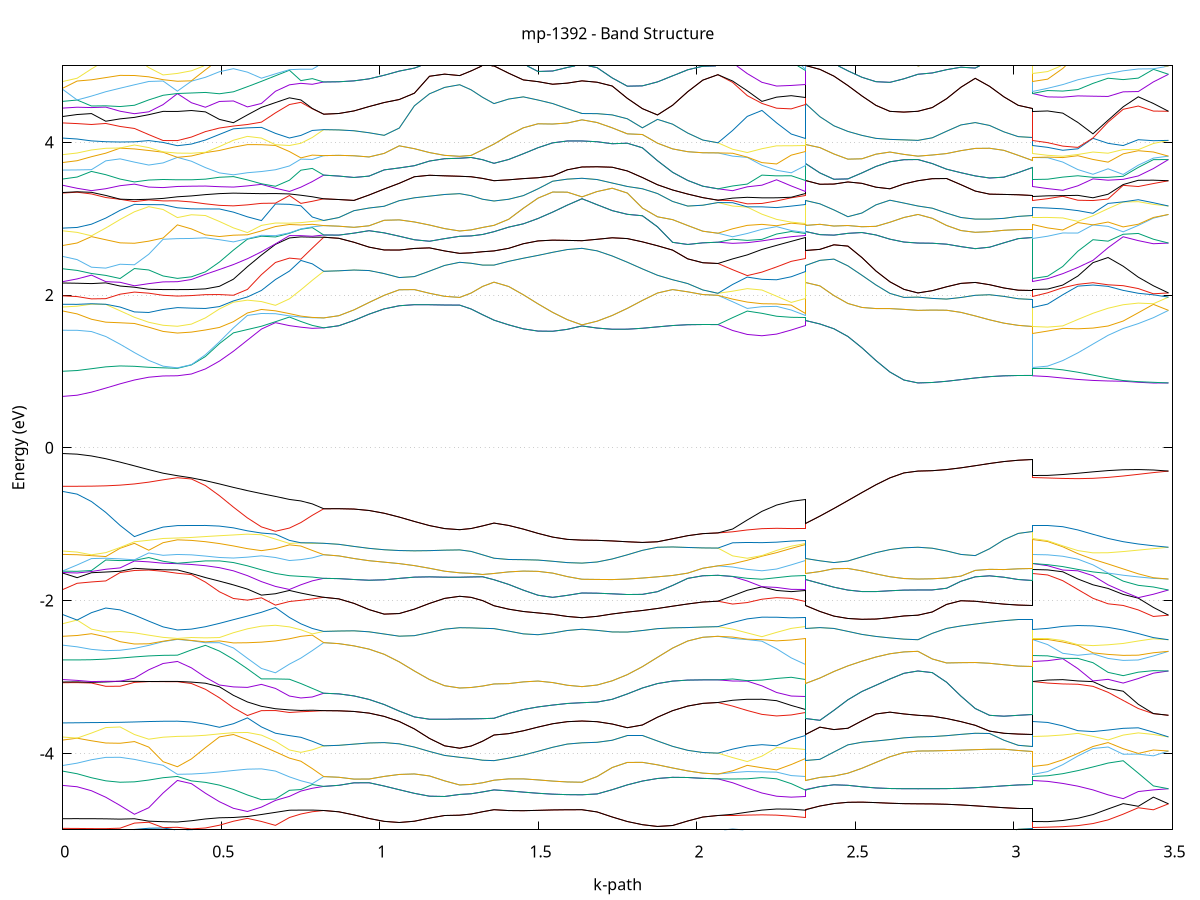 set title 'mp-1392 - Band Structure'
set xlabel 'k-path'
set ylabel 'Energy (eV)'
set grid y
set yrange [-5:5]
set terminal png size 800,600
set output 'mp-1392_bands_gnuplot.png'
plot '-' using 1:2 with lines notitle, '-' using 1:2 with lines notitle, '-' using 1:2 with lines notitle, '-' using 1:2 with lines notitle, '-' using 1:2 with lines notitle, '-' using 1:2 with lines notitle, '-' using 1:2 with lines notitle, '-' using 1:2 with lines notitle, '-' using 1:2 with lines notitle, '-' using 1:2 with lines notitle, '-' using 1:2 with lines notitle, '-' using 1:2 with lines notitle, '-' using 1:2 with lines notitle, '-' using 1:2 with lines notitle, '-' using 1:2 with lines notitle, '-' using 1:2 with lines notitle, '-' using 1:2 with lines notitle, '-' using 1:2 with lines notitle, '-' using 1:2 with lines notitle, '-' using 1:2 with lines notitle, '-' using 1:2 with lines notitle, '-' using 1:2 with lines notitle, '-' using 1:2 with lines notitle, '-' using 1:2 with lines notitle, '-' using 1:2 with lines notitle, '-' using 1:2 with lines notitle, '-' using 1:2 with lines notitle, '-' using 1:2 with lines notitle, '-' using 1:2 with lines notitle, '-' using 1:2 with lines notitle, '-' using 1:2 with lines notitle, '-' using 1:2 with lines notitle, '-' using 1:2 with lines notitle, '-' using 1:2 with lines notitle, '-' using 1:2 with lines notitle, '-' using 1:2 with lines notitle, '-' using 1:2 with lines notitle, '-' using 1:2 with lines notitle, '-' using 1:2 with lines notitle, '-' using 1:2 with lines notitle, '-' using 1:2 with lines notitle, '-' using 1:2 with lines notitle, '-' using 1:2 with lines notitle, '-' using 1:2 with lines notitle, '-' using 1:2 with lines notitle, '-' using 1:2 with lines notitle, '-' using 1:2 with lines notitle, '-' using 1:2 with lines notitle, '-' using 1:2 with lines notitle, '-' using 1:2 with lines notitle, '-' using 1:2 with lines notitle, '-' using 1:2 with lines notitle, '-' using 1:2 with lines notitle, '-' using 1:2 with lines notitle, '-' using 1:2 with lines notitle, '-' using 1:2 with lines notitle, '-' using 1:2 with lines notitle, '-' using 1:2 with lines notitle, '-' using 1:2 with lines notitle, '-' using 1:2 with lines notitle, '-' using 1:2 with lines notitle, '-' using 1:2 with lines notitle, '-' using 1:2 with lines notitle, '-' using 1:2 with lines notitle, '-' using 1:2 with lines notitle, '-' using 1:2 with lines notitle, '-' using 1:2 with lines notitle, '-' using 1:2 with lines notitle, '-' using 1:2 with lines notitle, '-' using 1:2 with lines notitle, '-' using 1:2 with lines notitle, '-' using 1:2 with lines notitle, '-' using 1:2 with lines notitle, '-' using 1:2 with lines notitle, '-' using 1:2 with lines notitle, '-' using 1:2 with lines notitle, '-' using 1:2 with lines notitle, '-' using 1:2 with lines notitle, '-' using 1:2 with lines notitle, '-' using 1:2 with lines notitle, '-' using 1:2 with lines notitle, '-' using 1:2 with lines notitle, '-' using 1:2 with lines notitle, '-' using 1:2 with lines notitle, '-' using 1:2 with lines notitle, '-' using 1:2 with lines notitle, '-' using 1:2 with lines notitle, '-' using 1:2 with lines notitle, '-' using 1:2 with lines notitle, '-' using 1:2 with lines notitle, '-' using 1:2 with lines notitle, '-' using 1:2 with lines notitle, '-' using 1:2 with lines notitle, '-' using 1:2 with lines notitle, '-' using 1:2 with lines notitle, '-' using 1:2 with lines notitle, '-' using 1:2 with lines notitle, '-' using 1:2 with lines notitle, '-' using 1:2 with lines notitle, '-' using 1:2 with lines notitle, '-' using 1:2 with lines notitle, '-' using 1:2 with lines notitle, '-' using 1:2 with lines notitle, '-' using 1:2 with lines notitle, '-' using 1:2 with lines notitle, '-' using 1:2 with lines notitle, '-' using 1:2 with lines notitle, '-' using 1:2 with lines notitle, '-' using 1:2 with lines notitle, '-' using 1:2 with lines notitle, '-' using 1:2 with lines notitle, '-' using 1:2 with lines notitle, '-' using 1:2 with lines notitle, '-' using 1:2 with lines notitle, '-' using 1:2 with lines notitle, '-' using 1:2 with lines notitle, '-' using 1:2 with lines notitle, '-' using 1:2 with lines notitle, '-' using 1:2 with lines notitle, '-' using 1:2 with lines notitle, '-' using 1:2 with lines notitle, '-' using 1:2 with lines notitle, '-' using 1:2 with lines notitle, '-' using 1:2 with lines notitle, '-' using 1:2 with lines notitle, '-' using 1:2 with lines notitle, '-' using 1:2 with lines notitle, '-' using 1:2 with lines notitle, '-' using 1:2 with lines notitle, '-' using 1:2 with lines notitle, '-' using 1:2 with lines notitle, '-' using 1:2 with lines notitle, '-' using 1:2 with lines notitle, '-' using 1:2 with lines notitle, '-' using 1:2 with lines notitle, '-' using 1:2 with lines notitle, '-' using 1:2 with lines notitle, '-' using 1:2 with lines notitle, '-' using 1:2 with lines notitle, '-' using 1:2 with lines notitle, '-' using 1:2 with lines notitle, '-' using 1:2 with lines notitle, '-' using 1:2 with lines notitle, '-' using 1:2 with lines notitle, '-' using 1:2 with lines notitle, '-' using 1:2 with lines notitle, '-' using 1:2 with lines notitle, '-' using 1:2 with lines notitle, '-' using 1:2 with lines notitle, '-' using 1:2 with lines notitle, '-' using 1:2 with lines notitle, '-' using 1:2 with lines notitle, '-' using 1:2 with lines notitle, '-' using 1:2 with lines notitle, '-' using 1:2 with lines notitle, '-' using 1:2 with lines notitle, '-' using 1:2 with lines notitle, '-' using 1:2 with lines notitle, '-' using 1:2 with lines notitle, '-' using 1:2 with lines notitle
0.000000 -14.115351
0.045186 -14.112251
0.090373 -14.103351
0.135559 -14.088851
0.180746 -14.069451
0.225932 -14.046051
0.271119 -14.020951
0.316305 -13.998651
0.361492 -13.988551
0.361492 -13.988551
0.405657 -13.984351
0.449822 -13.971651
0.493988 -13.950651
0.538153 -13.921551
0.582319 -13.884451
0.626484 -13.839751
0.670649 -13.787951
0.714815 -13.729451
0.714815 -13.729451
0.750887 -13.704751
0.786960 -13.683851
0.823033 -13.663951
0.823033 -13.663951
0.870675 -13.661651
0.918318 -13.654851
0.965961 -13.643951
1.013603 -13.629751
1.061246 -13.613351
1.108889 -13.596051
1.156531 -13.579651
1.204174 -13.567051
1.251817 -13.561951
1.251817 -13.561951
1.287889 -13.573251
1.323962 -13.595251
1.360035 -13.619551
1.360035 -13.619551
1.406279 -13.607151
1.452524 -13.595551
1.498769 -13.584851
1.545013 -13.575351
1.591258 -13.567751
1.637503 -13.564651
1.637503 -13.564651
1.685145 -13.578351
1.732788 -13.603851
1.780431 -13.631051
1.828073 -13.656951
1.875716 -13.680051
1.923359 -13.699151
1.971001 -13.713451
2.018644 -13.722251
2.066287 -13.725151
2.066287 -13.725151
2.112531 -13.730551
2.158776 -13.731451
2.205021 -13.728851
2.251265 -13.724451
2.297510 -13.722351
2.343755 -13.729451
2.343755 -13.619551
2.387920 -13.673451
2.432086 -13.722151
2.476251 -13.764551
2.520416 -13.799851
2.564582 -13.827651
2.608747 -13.847851
2.652912 -13.859951
2.697078 -13.864051
2.697078 -13.864051
2.742264 -13.864751
2.787451 -13.866751
2.832637 -13.869651
2.877824 -13.873151
2.923010 -13.876551
2.968196 -13.879451
3.013383 -13.881351
3.058569 -13.881951
3.058569 -13.988551
3.106212 -13.986051
3.153855 -13.978651
3.201497 -13.966751
3.249140 -13.951251
3.296783 -13.933251
3.344425 -13.913951
3.392068 -13.895051
3.439711 -13.877951
3.487353 -13.864051
e
0.000000 -13.698851
0.045186 -13.703351
0.090373 -13.716451
0.135559 -13.737251
0.180746 -13.763951
0.225932 -13.794351
0.271119 -13.825551
0.316305 -13.851851
0.361492 -13.863251
0.361492 -13.863251
0.405657 -13.859051
0.449822 -13.846551
0.493988 -13.825951
0.538153 -13.797251
0.582319 -13.760851
0.626484 -13.717151
0.670649 -13.666451
0.714815 -13.609351
0.714815 -13.609351
0.750887 -13.620351
0.786960 -13.643151
0.823033 -13.663951
0.823033 -13.663951
0.870675 -13.661651
0.918318 -13.654851
0.965961 -13.643951
1.013603 -13.629751
1.061246 -13.613351
1.108889 -13.596051
1.156531 -13.579651
1.204174 -13.567051
1.251817 -13.561951
1.251817 -13.561951
1.287889 -13.573251
1.323962 -13.595251
1.360035 -13.619551
1.360035 -13.619551
1.406279 -13.607151
1.452524 -13.595551
1.498769 -13.584851
1.545013 -13.575351
1.591258 -13.567751
1.637503 -13.564651
1.637503 -13.564651
1.685145 -13.578351
1.732788 -13.603851
1.780431 -13.631051
1.828073 -13.656951
1.875716 -13.680051
1.923359 -13.699151
1.971001 -13.713451
2.018644 -13.722251
2.066287 -13.725151
2.066287 -13.725151
2.112531 -13.715051
2.158776 -13.699851
2.205021 -13.679851
2.251265 -13.655251
2.297510 -13.626751
2.343755 -13.609351
2.343755 -13.619551
2.387920 -13.673451
2.432086 -13.722151
2.476251 -13.764551
2.520416 -13.799851
2.564582 -13.827651
2.608747 -13.847851
2.652912 -13.859951
2.697078 -13.864051
2.697078 -13.864051
2.742264 -13.864751
2.787451 -13.866751
2.832637 -13.869651
2.877824 -13.873151
2.923010 -13.876551
2.968196 -13.879451
3.013383 -13.881351
3.058569 -13.881951
3.058569 -13.863251
3.106212 -13.862351
3.153855 -13.859751
3.201497 -13.855951
3.249140 -13.851851
3.296783 -13.848451
3.344425 -13.846951
3.392068 -13.848551
3.439711 -13.854151
3.487353 -13.864051
e
0.000000 -12.928751
0.045186 -12.928851
0.090373 -12.929051
0.135559 -12.929551
0.180746 -12.930051
0.225932 -12.930651
0.271119 -12.931151
0.316305 -12.931551
0.361492 -12.931651
0.361492 -12.931651
0.405657 -12.978851
0.449822 -13.059351
0.493988 -13.148751
0.538153 -13.240851
0.582319 -13.332951
0.626484 -13.423551
0.670649 -13.511251
0.714815 -13.595051
0.714815 -13.595051
0.750887 -13.577751
0.786960 -13.539451
0.823033 -13.497451
0.823033 -13.497451
0.870675 -13.497151
0.918318 -13.496251
0.965961 -13.495051
1.013603 -13.494351
1.061246 -13.494751
1.108889 -13.496651
1.156531 -13.500251
1.204174 -13.504551
1.251817 -13.506651
1.251817 -13.506651
1.287889 -13.494651
1.323962 -13.470351
1.360035 -13.442351
1.360035 -13.442351
1.406279 -13.459551
1.452524 -13.475851
1.498769 -13.490951
1.545013 -13.504051
1.591258 -13.513851
1.637503 -13.517751
1.637503 -13.517751
1.685145 -13.506051
1.732788 -13.486151
1.780431 -13.467651
1.828073 -13.452351
1.875716 -13.440551
1.923359 -13.432151
1.971001 -13.426551
2.018644 -13.423451
2.066287 -13.422451
2.066287 -13.422451
2.112531 -13.450351
2.158776 -13.482951
2.205021 -13.518751
2.251265 -13.555251
2.297510 -13.588051
2.343755 -13.595051
2.343755 -13.442351
2.387920 -13.371251
2.432086 -13.296551
2.476251 -13.219751
2.520416 -13.141951
2.564582 -13.064151
2.608747 -12.987351
2.652912 -12.914251
2.697078 -12.867551
2.697078 -12.867551
2.742264 -12.867451
2.787451 -12.867351
2.832637 -12.867051
2.877824 -12.866851
2.923010 -12.866651
2.968196 -12.866551
3.013383 -12.866451
3.058569 -12.866451
3.058569 -12.931651
3.106212 -12.930051
3.153855 -12.925351
3.201497 -12.918051
3.249140 -12.908851
3.296783 -12.898651
3.344425 -12.888551
3.392068 -12.879451
3.439711 -12.872251
3.487353 -12.867551
e
0.000000 -12.910251
0.045186 -12.910251
0.090373 -12.910151
0.135559 -12.909951
0.180746 -12.909651
0.225932 -12.909351
0.271119 -12.909051
0.316305 -12.908851
0.361492 -12.908751
0.361492 -12.908751
0.405657 -12.915451
0.449822 -12.960751
0.493988 -13.023651
0.538153 -13.092351
0.582319 -13.162751
0.626484 -13.233151
0.670649 -13.302351
0.714815 -13.369251
0.714815 -13.369251
0.750887 -13.411151
0.786960 -13.454251
0.823033 -13.497451
0.823033 -13.497451
0.870675 -13.497151
0.918318 -13.496251
0.965961 -13.495051
1.013603 -13.494351
1.061246 -13.494751
1.108889 -13.496651
1.156531 -13.500251
1.204174 -13.504551
1.251817 -13.506651
1.251817 -13.506651
1.287889 -13.494651
1.323962 -13.470351
1.360035 -13.442351
1.360035 -13.442351
1.406279 -13.459551
1.452524 -13.475851
1.498769 -13.490951
1.545013 -13.504051
1.591258 -13.513851
1.637503 -13.517751
1.637503 -13.517751
1.685145 -13.506051
1.732788 -13.486151
1.780431 -13.467651
1.828073 -13.452351
1.875716 -13.440551
1.923359 -13.432151
1.971001 -13.426551
2.018644 -13.423451
2.066287 -13.422451
2.066287 -13.422451
2.112531 -13.400251
2.158776 -13.383951
2.205021 -13.373451
2.251265 -13.368251
2.297510 -13.367251
2.343755 -13.369251
2.343755 -13.442351
2.387920 -13.371251
2.432086 -13.296551
2.476251 -13.219751
2.520416 -13.141951
2.564582 -13.064151
2.608747 -12.987351
2.652912 -12.914251
2.697078 -12.867551
2.697078 -12.867551
2.742264 -12.867451
2.787451 -12.867351
2.832637 -12.867051
2.877824 -12.866851
2.923010 -12.866651
2.968196 -12.866551
3.013383 -12.866451
3.058569 -12.866451
3.058569 -12.908751
3.106212 -12.907251
3.153855 -12.903151
3.201497 -12.896851
3.249140 -12.889051
3.296783 -12.880851
3.344425 -12.873451
3.392068 -12.868151
3.439711 -12.866051
3.487353 -12.867551
e
0.000000 -12.745551
0.045186 -12.744251
0.090373 -12.740551
0.135559 -12.734551
0.180746 -12.726651
0.225932 -12.717351
0.271119 -12.707651
0.316305 -12.699251
0.361492 -12.695451
0.361492 -12.695451
0.405657 -12.672051
0.449822 -12.611451
0.493988 -12.536451
0.538153 -12.456851
0.582319 -12.374551
0.626484 -12.289651
0.670649 -12.202051
0.714815 -12.111651
0.714815 -12.111651
0.750887 -12.078851
0.786960 -12.044651
0.823033 -12.008851
0.823033 -12.008851
0.870675 -12.012451
0.918318 -12.022851
0.965961 -12.038751
1.013603 -12.058351
1.061246 -12.079351
1.108889 -12.099051
1.156531 -12.115151
1.204174 -12.125751
1.251817 -12.129451
1.251817 -12.129451
1.287889 -12.140151
1.323962 -12.165951
1.360035 -12.197951
1.360035 -12.197951
1.406279 -12.178851
1.452524 -12.158151
1.498769 -12.137351
1.545013 -12.118851
1.591258 -12.105551
1.637503 -12.100651
1.637503 -12.100651
1.685145 -12.097951
1.732788 -12.090251
1.780431 -12.078051
1.828073 -12.062251
1.875716 -12.044451
1.923359 -12.026751
1.971001 -12.011351
2.018644 -12.000751
2.066287 -11.996951
2.066287 -11.996951
2.112531 -12.004651
2.158776 -12.011151
2.205021 -12.020351
2.251265 -12.044451
2.297510 -12.077851
2.343755 -12.111651
2.343755 -12.197951
2.387920 -12.277151
2.432086 -12.358151
2.476251 -12.438151
2.520416 -12.516551
2.564582 -12.593351
2.608747 -12.668451
2.652912 -12.740151
2.697078 -12.786251
2.697078 -12.786251
2.742264 -12.784451
2.787451 -12.779251
2.832637 -12.771351
2.877824 -12.762051
2.923010 -12.752751
2.968196 -12.744751
3.013383 -12.739451
3.058569 -12.737551
3.058569 -12.695451
3.106212 -12.698151
3.153855 -12.705951
3.201497 -12.717951
3.249140 -12.732751
3.296783 -12.748751
3.344425 -12.763851
3.392068 -12.776251
3.439711 -12.784151
3.487353 -12.786251
e
0.000000 -12.606051
0.045186 -12.607251
0.090373 -12.610851
0.135559 -12.616551
0.180746 -12.624051
0.225932 -12.632951
0.271119 -12.642451
0.316305 -12.650651
0.361492 -12.654351
0.361492 -12.654351
0.405657 -12.623651
0.449822 -12.557951
0.493988 -12.478551
0.538153 -12.392451
0.582319 -12.302851
0.626484 -12.211051
0.670649 -12.117851
0.714815 -12.023651
0.714815 -12.023651
0.750887 -11.971451
0.786960 -11.971051
0.823033 -12.008851
0.823033 -12.008851
0.870675 -12.012451
0.918318 -12.022851
0.965961 -12.038751
1.013603 -12.058351
1.061246 -12.079351
1.108889 -12.099051
1.156531 -12.115151
1.204174 -12.125751
1.251817 -12.129451
1.251817 -12.129451
1.287889 -12.140151
1.323962 -12.165951
1.360035 -12.197951
1.360035 -12.197951
1.406279 -12.178851
1.452524 -12.158151
1.498769 -12.137351
1.545013 -12.118851
1.591258 -12.105551
1.637503 -12.100651
1.637503 -12.100651
1.685145 -12.097951
1.732788 -12.090251
1.780431 -12.078051
1.828073 -12.062251
1.875716 -12.044451
1.923359 -12.026751
1.971001 -12.011351
2.018644 -12.000751
2.066287 -11.996951
2.066287 -11.996951
2.112531 -11.986751
2.158776 -11.973651
2.205021 -11.994451
2.251265 -12.010651
2.297510 -12.017451
2.343755 -12.023651
2.343755 -12.197951
2.387920 -12.277151
2.432086 -12.358151
2.476251 -12.438151
2.520416 -12.516551
2.564582 -12.593351
2.608747 -12.668451
2.652912 -12.740151
2.697078 -12.786251
2.697078 -12.786251
2.742264 -12.784451
2.787451 -12.779251
2.832637 -12.771351
2.877824 -12.762051
2.923010 -12.752751
2.968196 -12.744751
3.013383 -12.739451
3.058569 -12.737551
3.058569 -12.654351
3.106212 -12.658251
3.153855 -12.669251
3.201497 -12.686251
3.249140 -12.707451
3.296783 -12.730151
3.344425 -12.751851
3.392068 -12.769651
3.439711 -12.781551
3.487353 -12.786251
e
0.000000 -11.352951
0.045186 -11.348751
0.090373 -11.336551
0.135559 -11.317351
0.180746 -11.293151
0.225932 -11.266051
0.271119 -11.239251
0.316305 -11.217451
0.361492 -11.208251
0.361492 -11.208251
0.405657 -11.222651
0.449822 -11.263951
0.493988 -11.354151
0.538153 -11.462351
0.582319 -11.571351
0.626484 -11.679551
0.670649 -11.785651
0.714815 -11.889051
0.714815 -11.889051
0.750887 -11.931151
0.786960 -11.919451
0.823033 -11.868451
0.823033 -11.868451
0.870675 -11.871251
0.918318 -11.879251
0.965961 -11.891551
1.013603 -11.906751
1.061246 -11.922951
1.108889 -11.938351
1.156531 -11.950951
1.204174 -11.959251
1.251817 -11.962151
1.251817 -11.962151
1.287889 -11.950051
1.323962 -11.920451
1.360035 -11.882351
1.360035 -11.882351
1.406279 -11.893651
1.452524 -11.904151
1.498769 -11.913951
1.545013 -11.922851
1.591258 -11.929551
1.637503 -11.932151
1.637503 -11.932151
1.685145 -11.930351
1.732788 -11.925651
1.780431 -11.918651
1.828073 -11.910951
1.875716 -11.903751
1.923359 -11.898051
1.971001 -11.894251
2.018644 -11.892351
2.066287 -11.891851
2.066287 -11.891851
2.112531 -11.927251
2.158776 -11.962651
2.205021 -11.957151
2.251265 -11.937451
2.297510 -11.914651
2.343755 -11.889051
2.343755 -11.882351
2.387920 -11.795051
2.432086 -11.701251
2.476251 -11.604751
2.520416 -11.506951
2.564582 -11.409351
2.608747 -11.313251
2.652912 -11.222951
2.697078 -11.168751
2.697078 -11.168751
2.742264 -11.169251
2.787451 -11.170451
2.832637 -11.172351
2.877824 -11.174751
2.923010 -11.177151
2.968196 -11.179251
3.013383 -11.180751
3.058569 -11.181251
3.058569 -11.208251
3.106212 -11.208051
3.153855 -11.207451
3.201497 -11.206051
3.249140 -11.203551
3.296783 -11.199551
3.344425 -11.193951
3.392068 -11.186851
3.439711 -11.178351
3.487353 -11.168751
e
0.000000 -11.021351
0.045186 -11.023151
0.090373 -11.028651
0.135559 -11.037651
0.180746 -11.049951
0.225932 -11.065151
0.271119 -11.081951
0.316305 -11.097051
0.361492 -11.103951
0.361492 -11.103951
0.405657 -11.151651
0.449822 -11.243551
0.493988 -11.315751
0.538153 -11.385351
0.582319 -11.462951
0.626484 -11.546751
0.670649 -11.634951
0.714815 -11.726551
0.714815 -11.726551
0.750887 -11.771551
0.786960 -11.818951
0.823033 -11.868451
0.823033 -11.868451
0.870675 -11.871251
0.918318 -11.879251
0.965961 -11.891551
1.013603 -11.906751
1.061246 -11.922951
1.108889 -11.938351
1.156531 -11.950951
1.204174 -11.959251
1.251817 -11.962151
1.251817 -11.962151
1.287889 -11.950051
1.323962 -11.920451
1.360035 -11.882351
1.360035 -11.882351
1.406279 -11.893651
1.452524 -11.904151
1.498769 -11.913951
1.545013 -11.922851
1.591258 -11.929551
1.637503 -11.932151
1.637503 -11.932151
1.685145 -11.930351
1.732788 -11.925651
1.780431 -11.918651
1.828073 -11.910951
1.875716 -11.903751
1.923359 -11.898051
1.971001 -11.894251
2.018644 -11.892351
2.066287 -11.891851
2.066287 -11.891851
2.112531 -11.857651
2.158776 -11.825351
2.205021 -11.795751
2.251265 -11.769151
2.297510 -11.745951
2.343755 -11.726551
2.343755 -11.882351
2.387920 -11.795051
2.432086 -11.701251
2.476251 -11.604751
2.520416 -11.506951
2.564582 -11.409351
2.608747 -11.313251
2.652912 -11.222951
2.697078 -11.168751
2.697078 -11.168751
2.742264 -11.169251
2.787451 -11.170451
2.832637 -11.172351
2.877824 -11.174751
2.923010 -11.177151
2.968196 -11.179251
3.013383 -11.180751
3.058569 -11.181251
3.058569 -11.103951
3.106212 -11.104951
3.153855 -11.107951
3.201497 -11.112951
3.249140 -11.119751
3.296783 -11.128151
3.344425 -11.137651
3.392068 -11.147951
3.439711 -11.158551
3.487353 -11.168751
e
0.000000 -10.885051
0.045186 -10.884951
0.090373 -10.884751
0.135559 -10.884451
0.180746 -10.884151
0.225932 -10.883851
0.271119 -10.883751
0.316305 -10.883651
0.361492 -10.883651
0.361492 -10.883651
0.405657 -10.836551
0.449822 -10.787451
0.493988 -10.745251
0.538153 -10.695051
0.582319 -10.639051
0.626484 -10.578451
0.670649 -10.513451
0.714815 -10.444651
0.714815 -10.444651
0.750887 -10.417851
0.786960 -10.389351
0.823033 -10.358651
0.823033 -10.358651
0.870675 -10.359051
0.918318 -10.359851
0.965961 -10.360151
1.013603 -10.358951
1.061246 -10.355851
1.108889 -10.350951
1.156531 -10.345251
1.204174 -10.340651
1.251817 -10.338851
1.251817 -10.338851
1.287889 -10.345751
1.323962 -10.364551
1.360035 -10.391851
1.360035 -10.391851
1.406279 -10.383751
1.452524 -10.379451
1.498769 -10.377851
1.545013 -10.377751
1.591258 -10.378051
1.637503 -10.378251
1.637503 -10.378251
1.685145 -10.376351
1.732788 -10.370851
1.780431 -10.361551
1.828073 -10.348951
1.875716 -10.333951
1.923359 -10.318151
1.971001 -10.303851
2.018644 -10.293751
2.066287 -10.290051
2.066287 -10.290051
2.112531 -10.310251
2.158776 -10.335751
2.205021 -10.363651
2.251265 -10.392051
2.297510 -10.419351
2.343755 -10.444651
2.343755 -10.391851
2.387920 -10.463951
2.432086 -10.546851
2.476251 -10.634351
2.520416 -10.724251
2.564582 -10.815351
2.608747 -10.906451
2.652912 -10.993651
2.697078 -11.046751
2.697078 -11.046751
2.742264 -11.046851
2.787451 -11.046951
2.832637 -11.047151
2.877824 -11.047351
2.923010 -11.047551
2.968196 -11.047651
3.013383 -11.047751
3.058569 -11.047751
3.058569 -10.883651
3.106212 -10.889251
3.153855 -10.905051
3.201497 -10.929051
3.249140 -10.957651
3.296783 -10.987351
3.344425 -11.014051
3.392068 -11.034451
3.439711 -11.045851
3.487353 -11.046751
e
0.000000 -10.827051
0.045186 -10.827151
0.090373 -10.827351
0.135559 -10.827551
0.180746 -10.827751
0.225932 -10.827951
0.271119 -10.827951
0.316305 -10.828051
0.361492 -10.828051
0.361492 -10.828051
0.405657 -10.816951
0.449822 -10.744451
0.493988 -10.642051
0.538153 -10.536951
0.582319 -10.431351
0.626484 -10.325851
0.670649 -10.220651
0.714815 -10.251451
0.714815 -10.251451
0.750887 -10.289951
0.786960 -10.325651
0.823033 -10.358651
0.823033 -10.358651
0.870675 -10.359051
0.918318 -10.359851
0.965961 -10.360151
1.013603 -10.358951
1.061246 -10.355851
1.108889 -10.350951
1.156531 -10.345251
1.204174 -10.340651
1.251817 -10.338851
1.251817 -10.338851
1.287889 -10.345751
1.323962 -10.364551
1.360035 -10.391851
1.360035 -10.391851
1.406279 -10.383751
1.452524 -10.379451
1.498769 -10.377851
1.545013 -10.377751
1.591258 -10.378051
1.637503 -10.378251
1.637503 -10.378251
1.685145 -10.376351
1.732788 -10.370851
1.780431 -10.361551
1.828073 -10.348951
1.875716 -10.333951
1.923359 -10.318151
1.971001 -10.303851
2.018644 -10.293751
2.066287 -10.290051
2.066287 -10.290051
2.112531 -10.276951
2.158776 -10.270151
2.205021 -10.266951
2.251265 -10.264251
2.297510 -10.259651
2.343755 -10.251451
2.343755 -10.391851
2.387920 -10.463951
2.432086 -10.546851
2.476251 -10.634351
2.520416 -10.724251
2.564582 -10.815351
2.608747 -10.906451
2.652912 -10.993651
2.697078 -11.046751
2.697078 -11.046751
2.742264 -11.046851
2.787451 -11.046951
2.832637 -11.047151
2.877824 -11.047351
2.923010 -11.047551
2.968196 -11.047651
3.013383 -11.047751
3.058569 -11.047751
3.058569 -10.828051
3.106212 -10.834651
3.153855 -10.853551
3.201497 -10.882151
3.249140 -10.916751
3.296783 -10.953251
3.344425 -10.987651
3.392068 -11.016351
3.439711 -11.036651
3.487353 -11.046751
e
0.000000 -9.643551
0.045186 -9.650551
0.090373 -9.669051
0.135559 -9.693451
0.180746 -9.718751
0.225932 -9.741451
0.271119 -9.759051
0.316305 -9.770151
0.361492 -9.773951
0.361492 -9.773951
0.405657 -9.787351
0.449822 -9.824751
0.493988 -9.879451
0.538153 -9.945451
0.582319 -10.018251
0.626484 -10.094751
0.670649 -10.173051
0.714815 -10.116151
0.714815 -10.116151
0.750887 -10.066951
0.786960 -10.020651
0.823033 -9.977751
0.823033 -9.977751
0.870675 -9.980351
0.918318 -9.988051
0.965961 -10.000551
1.013603 -10.016851
1.061246 -10.035651
1.108889 -10.054751
1.156531 -10.071651
1.204174 -10.083451
1.251817 -10.087751
1.251817 -10.087751
1.287889 -10.081951
1.323962 -10.066151
1.360035 -10.043751
1.360035 -10.043751
1.406279 -10.064851
1.452524 -10.086351
1.498769 -10.106351
1.545013 -10.122651
1.591258 -10.133351
1.637503 -10.137151
1.637503 -10.137151
1.685145 -10.134851
1.732788 -10.128551
1.780431 -10.119151
1.828073 -10.108351
1.875716 -10.097651
1.923359 -10.088551
1.971001 -10.081951
2.018644 -10.078151
2.066287 -10.076951
2.066287 -10.076951
2.112531 -10.086051
2.158776 -10.089051
2.205021 -10.090451
2.251265 -10.093851
2.297510 -10.101951
2.343755 -10.116151
2.343755 -10.043751
2.387920 -9.971951
2.432086 -9.892851
2.476251 -9.813351
2.520416 -9.737251
2.564582 -9.667951
2.608747 -9.610051
2.652912 -9.569951
2.697078 -9.555351
2.697078 -9.555351
2.742264 -9.560051
2.787451 -9.573251
2.832637 -9.592651
2.877824 -9.614951
2.923010 -9.636751
2.968196 -9.654751
3.013383 -9.666651
3.058569 -9.670751
3.058569 -9.773951
3.106212 -9.771951
3.153855 -9.765751
3.201497 -9.754551
3.249140 -9.737551
3.296783 -9.714051
3.344425 -9.683851
3.392068 -9.646951
3.439711 -9.603851
3.487353 -9.555351
e
0.000000 -9.311751
0.045186 -9.304051
0.090373 -9.283651
0.135559 -9.256451
0.180746 -9.228051
0.225932 -9.203151
0.271119 -9.186651
0.316305 -9.180051
0.361492 -9.178651
0.361492 -9.178651
0.405657 -9.220751
0.449822 -9.300451
0.493988 -9.387451
0.538153 -9.478451
0.582319 -9.572451
0.626484 -9.669051
0.670649 -9.767651
0.714815 -9.867551
0.714815 -9.867551
0.750887 -9.901451
0.786960 -9.938051
0.823033 -9.977751
0.823033 -9.977751
0.870675 -9.980351
0.918318 -9.988051
0.965961 -10.000551
1.013603 -10.016851
1.061246 -10.035651
1.108889 -10.054751
1.156531 -10.071651
1.204174 -10.083451
1.251817 -10.087751
1.251817 -10.087751
1.287889 -10.081951
1.323962 -10.066151
1.360035 -10.043751
1.360035 -10.043751
1.406279 -10.064851
1.452524 -10.086351
1.498769 -10.106351
1.545013 -10.122651
1.591258 -10.133351
1.637503 -10.137151
1.637503 -10.137151
1.685145 -10.134851
1.732788 -10.128551
1.780431 -10.119151
1.828073 -10.108351
1.875716 -10.097651
1.923359 -10.088551
1.971001 -10.081951
2.018644 -10.078151
2.066287 -10.076951
2.066287 -10.076951
2.112531 -10.058451
2.158776 -10.029951
2.205021 -9.993651
2.251265 -9.952551
2.297510 -9.909651
2.343755 -9.867551
2.343755 -10.043751
2.387920 -9.971951
2.432086 -9.892851
2.476251 -9.813351
2.520416 -9.737251
2.564582 -9.667951
2.608747 -9.610051
2.652912 -9.569951
2.697078 -9.555351
2.697078 -9.555351
2.742264 -9.560051
2.787451 -9.573251
2.832637 -9.592651
2.877824 -9.614951
2.923010 -9.636751
2.968196 -9.654751
3.013383 -9.666651
3.058569 -9.670751
3.058569 -9.178651
3.106212 -9.181851
3.153855 -9.199751
3.201497 -9.234451
3.249140 -9.280351
3.296783 -9.333051
3.344425 -9.389451
3.392068 -9.446551
3.439711 -9.502451
3.487353 -9.555351
e
0.000000 -9.161151
0.045186 -9.161351
0.090373 -9.162051
0.135559 -9.162851
0.180746 -9.163351
0.225932 -9.162551
0.271119 -9.158551
0.316305 -9.151651
0.361492 -9.148351
0.361492 -9.148351
0.405657 -9.143751
0.449822 -9.109951
0.493988 -9.059951
0.538153 -9.001951
0.582319 -8.941951
0.626484 -8.884551
0.670649 -8.832951
0.714815 -8.789651
0.714815 -8.789651
0.750887 -8.783651
0.786960 -8.776951
0.823033 -8.769151
0.823033 -8.769151
0.870675 -8.764651
0.918318 -8.751651
0.965961 -8.731951
1.013603 -8.707951
1.061246 -8.682751
1.108889 -8.658951
1.156531 -8.639351
1.204174 -8.626351
1.251817 -8.621651
1.251817 -8.621651
1.287889 -8.623951
1.323962 -8.630651
1.360035 -8.641851
1.360035 -8.641851
1.406279 -8.630651
1.452524 -8.621051
1.498769 -8.613251
1.545013 -8.607551
1.591258 -8.604051
1.637503 -8.602951
1.637503 -8.602951
1.685145 -8.606251
1.732788 -8.615851
1.780431 -8.630851
1.828073 -8.649751
1.875716 -8.670451
1.923359 -8.690651
1.971001 -8.707651
2.018644 -8.719051
2.066287 -8.723051
2.066287 -8.723051
2.112531 -8.729551
2.158776 -8.736451
2.205021 -8.741751
2.251265 -8.744451
2.297510 -8.764551
2.343755 -8.789651
2.343755 -8.641851
2.387920 -8.686251
2.432086 -8.741551
2.476251 -8.802151
2.520416 -8.864251
2.564582 -8.923751
2.608747 -8.975451
2.652912 -9.012051
2.697078 -9.025551
2.697078 -9.025551
2.742264 -9.025551
2.787451 -9.025451
2.832637 -9.025351
2.877824 -9.025251
2.923010 -9.025251
2.968196 -9.025151
3.013383 -9.025151
3.058569 -9.025151
3.058569 -9.148351
3.106212 -9.149351
3.153855 -9.143651
3.201497 -9.128551
3.249140 -9.108551
3.296783 -9.087151
3.344425 -9.066651
3.392068 -9.048751
3.439711 -9.034851
3.487353 -9.025551
e
0.000000 -9.074651
0.045186 -9.074551
0.090373 -9.074251
0.135559 -9.073851
0.180746 -9.073751
0.225932 -9.073951
0.271119 -9.074651
0.316305 -9.075451
0.361492 -9.075851
0.361492 -9.075851
0.405657 -9.027651
0.449822 -8.953151
0.493988 -8.876751
0.538153 -8.801351
0.582319 -8.727851
0.626484 -8.708351
0.670649 -8.720551
0.714815 -8.739951
0.714815 -8.739951
0.750887 -8.750351
0.786960 -8.760251
0.823033 -8.769151
0.823033 -8.769151
0.870675 -8.764651
0.918318 -8.751651
0.965961 -8.731951
1.013603 -8.707951
1.061246 -8.682751
1.108889 -8.658951
1.156531 -8.639351
1.204174 -8.626351
1.251817 -8.621651
1.251817 -8.621651
1.287889 -8.623951
1.323962 -8.630651
1.360035 -8.641851
1.360035 -8.641851
1.406279 -8.630651
1.452524 -8.621051
1.498769 -8.613251
1.545013 -8.607551
1.591258 -8.604051
1.637503 -8.602951
1.637503 -8.602951
1.685145 -8.606251
1.732788 -8.615851
1.780431 -8.630851
1.828073 -8.649751
1.875716 -8.670451
1.923359 -8.690651
1.971001 -8.707651
2.018644 -8.719051
2.066287 -8.723051
2.066287 -8.723051
2.112531 -8.718951
2.158776 -8.719951
2.205021 -8.727851
2.251265 -8.743151
2.297510 -8.743851
2.343755 -8.739951
2.343755 -8.641851
2.387920 -8.686251
2.432086 -8.741551
2.476251 -8.802151
2.520416 -8.864251
2.564582 -8.923751
2.608747 -8.975451
2.652912 -9.012051
2.697078 -9.025551
2.697078 -9.025551
2.742264 -9.025551
2.787451 -9.025451
2.832637 -9.025351
2.877824 -9.025251
2.923010 -9.025251
2.968196 -9.025151
3.013383 -9.025151
3.058569 -9.025151
3.058569 -9.075851
3.106212 -9.073451
3.153855 -9.066751
3.201497 -9.056951
3.249140 -9.045851
3.296783 -9.035251
3.344425 -9.026751
3.392068 -9.021851
3.439711 -9.021251
3.487353 -9.025551
e
0.000000 -8.787751
0.045186 -8.785051
0.090373 -8.777151
0.135559 -8.765051
0.180746 -8.749951
0.225932 -8.734051
0.271119 -8.719651
0.316305 -8.709651
0.361492 -8.706051
0.361492 -8.706051
0.405657 -8.705251
0.449822 -8.703451
0.493988 -8.701351
0.538153 -8.700351
0.582319 -8.702151
0.626484 -8.657051
0.670649 -8.589951
0.714815 -8.527551
0.714815 -8.527551
0.750887 -8.496451
0.786960 -8.469051
0.823033 -8.444951
0.823033 -8.444951
0.870675 -8.445651
0.918318 -8.447451
0.965961 -8.450451
1.013603 -8.454551
1.061246 -8.459351
1.108889 -8.464651
1.156531 -8.469751
1.204174 -8.473451
1.251817 -8.474951
1.251817 -8.474951
1.287889 -8.473651
1.323962 -8.469951
1.360035 -8.463751
1.360035 -8.463751
1.406279 -8.466851
1.452524 -8.467651
1.498769 -8.466851
1.545013 -8.465551
1.591258 -8.464351
1.637503 -8.463851
1.637503 -8.463851
1.685145 -8.463951
1.732788 -8.464051
1.780431 -8.464351
1.828073 -8.465151
1.875716 -8.466151
1.923359 -8.467351
1.971001 -8.468551
2.018644 -8.469351
2.066287 -8.469651
2.066287 -8.469651
2.112531 -8.486151
2.158776 -8.500651
2.205021 -8.511751
2.251265 -8.519051
2.297510 -8.523651
2.343755 -8.527551
2.343755 -8.463751
2.387920 -8.444051
2.432086 -8.424351
2.476251 -8.407851
2.520416 -8.395351
2.564582 -8.386551
2.608747 -8.380851
2.652912 -8.377751
2.697078 -8.376751
2.697078 -8.376751
2.742264 -8.374451
2.787451 -8.367951
2.832637 -8.358651
2.877824 -8.348251
2.923010 -8.338351
2.968196 -8.330351
3.013383 -8.325151
3.058569 -8.323351
3.058569 -8.706051
3.106212 -8.697651
3.153855 -8.673651
3.201497 -8.637251
3.249140 -8.592651
3.296783 -8.544451
3.344425 -8.496451
3.392068 -8.451551
3.439711 -8.411351
3.487353 -8.376751
e
0.000000 -8.230251
0.045186 -8.231551
0.090373 -8.235151
0.135559 -8.241051
0.180746 -8.248551
0.225932 -8.256851
0.271119 -8.264551
0.316305 -8.270151
0.361492 -8.272251
0.361492 -8.272251
0.405657 -8.273451
0.449822 -8.277351
0.493988 -8.284151
0.538153 -8.294751
0.582319 -8.309651
0.626484 -8.329851
0.670649 -8.356051
0.714815 -8.388751
0.714815 -8.388751
0.750887 -8.405351
0.786960 -8.423951
0.823033 -8.444951
0.823033 -8.444951
0.870675 -8.445651
0.918318 -8.447451
0.965961 -8.450451
1.013603 -8.454551
1.061246 -8.459351
1.108889 -8.464651
1.156531 -8.469751
1.204174 -8.473451
1.251817 -8.474951
1.251817 -8.474951
1.287889 -8.473651
1.323962 -8.469951
1.360035 -8.463751
1.360035 -8.463751
1.406279 -8.466851
1.452524 -8.467651
1.498769 -8.466851
1.545013 -8.465551
1.591258 -8.464351
1.637503 -8.463851
1.637503 -8.463851
1.685145 -8.463951
1.732788 -8.464051
1.780431 -8.464351
1.828073 -8.465151
1.875716 -8.466151
1.923359 -8.467351
1.971001 -8.468551
2.018644 -8.469351
2.066287 -8.469651
2.066287 -8.469651
2.112531 -8.452651
2.158776 -8.436551
2.205021 -8.421851
2.251265 -8.409151
2.297510 -8.398151
2.343755 -8.388751
2.343755 -8.463751
2.387920 -8.444051
2.432086 -8.424351
2.476251 -8.407851
2.520416 -8.395351
2.564582 -8.386551
2.608747 -8.380851
2.652912 -8.377751
2.697078 -8.376751
2.697078 -8.376751
2.742264 -8.374451
2.787451 -8.367951
2.832637 -8.358651
2.877824 -8.348251
2.923010 -8.338351
2.968196 -8.330351
3.013383 -8.325151
3.058569 -8.323351
3.058569 -8.272251
3.106212 -8.272551
3.153855 -8.273951
3.201497 -8.277151
3.249140 -8.283051
3.296783 -8.292451
3.344425 -8.306051
3.392068 -8.324451
3.439711 -8.347851
3.487353 -8.376751
e
0.000000 -7.436751
0.045186 -7.435951
0.090373 -7.433351
0.135559 -7.428851
0.180746 -7.422351
0.225932 -7.413751
0.271119 -7.403051
0.316305 -7.390651
0.361492 -7.380951
0.361492 -7.380951
0.405657 -7.380351
0.449822 -7.378551
0.493988 -7.376251
0.538153 -7.374051
0.582319 -7.374151
0.626484 -7.378451
0.670649 -7.382351
0.714815 -7.385851
0.714815 -7.385851
0.750887 -7.383851
0.786960 -7.381551
0.823033 -7.379151
0.823033 -7.379151
0.870675 -7.378251
0.918318 -7.375551
0.965961 -7.371451
1.013603 -7.366551
1.061246 -7.361851
1.108889 -7.358551
1.156531 -7.356251
1.204174 -7.354551
1.251817 -7.353851
1.251817 -7.353851
1.287889 -7.353751
1.323962 -7.353651
1.360035 -7.353551
1.360035 -7.353551
1.406279 -7.354351
1.452524 -7.355451
1.498769 -7.356751
1.545013 -7.357751
1.591258 -7.358551
1.637503 -7.358751
1.637503 -7.358751
1.685145 -7.361451
1.732788 -7.367751
1.780431 -7.375351
1.828073 -7.382951
1.875716 -7.390051
1.923359 -7.396051
1.971001 -7.400651
2.018644 -7.403551
2.066287 -7.404551
2.066287 -7.404551
2.112531 -7.405551
2.158776 -7.404551
2.205021 -7.401651
2.251265 -7.397051
2.297510 -7.391551
2.343755 -7.385851
2.343755 -7.353551
2.387920 -7.352751
2.432086 -7.352351
2.476251 -7.352651
2.520416 -7.353951
2.564582 -7.355751
2.608747 -7.357551
2.652912 -7.358951
2.697078 -7.359451
2.697078 -7.359451
2.742264 -7.360151
2.787451 -7.362251
2.832637 -7.365351
2.877824 -7.369151
2.923010 -7.373051
2.968196 -7.376251
3.013383 -7.378451
3.058569 -7.379151
3.058569 -7.380951
3.106212 -7.379951
3.153855 -7.376951
3.201497 -7.377151
3.249140 -7.378751
3.296783 -7.378151
3.344425 -7.375551
3.392068 -7.371151
3.439711 -7.365451
3.487353 -7.359451
e
0.000000 -7.361051
0.045186 -7.361051
0.090373 -7.360751
0.135559 -7.360351
0.180746 -7.359851
0.225932 -7.359151
0.271119 -7.358451
0.316305 -7.358251
0.361492 -7.368851
0.361492 -7.368851
0.405657 -7.367851
0.449822 -7.364951
0.493988 -7.365051
0.538153 -7.369551
0.582319 -7.372851
0.626484 -7.372751
0.670649 -7.373651
0.714815 -7.374851
0.714815 -7.374851
0.750887 -7.375251
0.786960 -7.376851
0.823033 -7.379151
0.823033 -7.379151
0.870675 -7.378251
0.918318 -7.375551
0.965961 -7.371451
1.013603 -7.366551
1.061246 -7.361851
1.108889 -7.358551
1.156531 -7.356251
1.204174 -7.354551
1.251817 -7.353851
1.251817 -7.353851
1.287889 -7.353751
1.323962 -7.353651
1.360035 -7.353551
1.360035 -7.353551
1.406279 -7.354351
1.452524 -7.355451
1.498769 -7.356751
1.545013 -7.357751
1.591258 -7.358551
1.637503 -7.358751
1.637503 -7.358751
1.685145 -7.361451
1.732788 -7.367751
1.780431 -7.375351
1.828073 -7.382951
1.875716 -7.390051
1.923359 -7.396051
1.971001 -7.400651
2.018644 -7.403551
2.066287 -7.404551
2.066287 -7.404551
2.112531 -7.401451
2.158776 -7.396651
2.205021 -7.390551
2.251265 -7.383951
2.297510 -7.378151
2.343755 -7.374851
2.343755 -7.353551
2.387920 -7.352751
2.432086 -7.352351
2.476251 -7.352651
2.520416 -7.353951
2.564582 -7.355751
2.608747 -7.357551
2.652912 -7.358951
2.697078 -7.359451
2.697078 -7.359451
2.742264 -7.360151
2.787451 -7.362251
2.832637 -7.365351
2.877824 -7.369151
2.923010 -7.373051
2.968196 -7.376251
3.013383 -7.378451
3.058569 -7.379151
3.058569 -7.368851
3.106212 -7.370551
3.153855 -7.374051
3.201497 -7.372151
3.249140 -7.366151
3.296783 -7.359851
3.344425 -7.354851
3.392068 -7.352851
3.439711 -7.354651
3.487353 -7.359451
e
0.000000 -7.316551
0.045186 -7.317351
0.090373 -7.319351
0.135559 -7.322251
0.180746 -7.325551
0.225932 -7.330651
0.271119 -7.343551
0.316305 -7.357951
0.361492 -7.357751
0.361492 -7.357751
0.405657 -7.358651
0.449822 -7.361251
0.493988 -7.360251
0.538153 -7.353951
0.582319 -7.346351
0.626484 -7.337951
0.670649 -7.329151
0.714815 -7.323251
0.714815 -7.323251
0.750887 -7.323051
0.786960 -7.323151
0.823033 -7.321651
0.823033 -7.321651
0.870675 -7.324551
0.918318 -7.331751
0.965961 -7.338951
1.013603 -7.343451
1.061246 -7.344151
1.108889 -7.340651
1.156531 -7.334651
1.204174 -7.328451
1.251817 -7.325051
1.251817 -7.325051
1.287889 -7.325051
1.323962 -7.324851
1.360035 -7.324651
1.360035 -7.324651
1.406279 -7.326051
1.452524 -7.327451
1.498769 -7.328851
1.545013 -7.329951
1.591258 -7.330851
1.637503 -7.331151
1.637503 -7.331151
1.685145 -7.330251
1.732788 -7.330651
1.780431 -7.332951
1.828073 -7.334351
1.875716 -7.333351
1.923359 -7.329451
1.971001 -7.323351
2.018644 -7.317351
2.066287 -7.314951
2.066287 -7.314951
2.112531 -7.316551
2.158776 -7.320251
2.205021 -7.324651
2.251265 -7.327651
2.297510 -7.327451
2.343755 -7.323251
2.343755 -7.324651
2.387920 -7.322751
2.432086 -7.321851
2.476251 -7.321851
2.520416 -7.321151
2.564582 -7.319951
2.608747 -7.318651
2.652912 -7.317551
2.697078 -7.317151
2.697078 -7.317151
2.742264 -7.316851
2.787451 -7.316051
2.832637 -7.314851
2.877824 -7.313351
2.923010 -7.311851
2.968196 -7.310551
3.013383 -7.309451
3.058569 -7.309051
3.058569 -7.357751
3.106212 -7.355951
3.153855 -7.350751
3.201497 -7.342751
3.249140 -7.332651
3.296783 -7.328451
3.344425 -7.326651
3.392068 -7.324151
3.439711 -7.320851
3.487353 -7.317151
e
0.000000 -7.289751
0.045186 -7.291551
0.090373 -7.297851
0.135559 -7.306051
0.180746 -7.316151
0.225932 -7.326351
0.271119 -7.329951
0.316305 -7.331551
0.361492 -7.332151
0.361492 -7.332151
0.405657 -7.332351
0.449822 -7.333151
0.493988 -7.333651
0.538153 -7.333451
0.582319 -7.331751
0.626484 -7.328751
0.670649 -7.325351
0.714815 -7.319151
0.714815 -7.319151
0.750887 -7.315351
0.786960 -7.318851
0.823033 -7.321651
0.823033 -7.321651
0.870675 -7.324551
0.918318 -7.331751
0.965961 -7.338951
1.013603 -7.343451
1.061246 -7.344151
1.108889 -7.340651
1.156531 -7.334651
1.204174 -7.328451
1.251817 -7.325051
1.251817 -7.325051
1.287889 -7.325051
1.323962 -7.324851
1.360035 -7.324651
1.360035 -7.324651
1.406279 -7.326051
1.452524 -7.327451
1.498769 -7.328851
1.545013 -7.329951
1.591258 -7.330851
1.637503 -7.331151
1.637503 -7.331151
1.685145 -7.330251
1.732788 -7.330651
1.780431 -7.332951
1.828073 -7.334351
1.875716 -7.333351
1.923359 -7.329451
1.971001 -7.323351
2.018644 -7.317351
2.066287 -7.314951
2.066287 -7.314951
2.112531 -7.314451
2.158776 -7.313351
2.205021 -7.310851
2.251265 -7.307451
2.297510 -7.309751
2.343755 -7.319151
2.343755 -7.324651
2.387920 -7.322751
2.432086 -7.321851
2.476251 -7.321851
2.520416 -7.321151
2.564582 -7.319951
2.608747 -7.318651
2.652912 -7.317551
2.697078 -7.317151
2.697078 -7.317151
2.742264 -7.316851
2.787451 -7.316051
2.832637 -7.314851
2.877824 -7.313351
2.923010 -7.311851
2.968196 -7.310551
3.013383 -7.309451
3.058569 -7.309051
3.058569 -7.332151
3.106212 -7.331951
3.153855 -7.331551
3.201497 -7.330751
3.249140 -7.329751
3.296783 -7.321251
3.344425 -7.318151
3.392068 -7.314551
3.439711 -7.313151
3.487353 -7.317151
e
0.000000 -7.289251
0.045186 -7.289651
0.090373 -7.291351
0.135559 -7.297651
0.180746 -7.303951
0.225932 -7.309351
0.271119 -7.313551
0.316305 -7.316251
0.361492 -7.317151
0.361492 -7.317151
0.405657 -7.316751
0.449822 -7.315651
0.493988 -7.313751
0.538153 -7.311351
0.582319 -7.308651
0.626484 -7.306551
0.670649 -7.308151
0.714815 -7.311751
0.714815 -7.311751
0.750887 -7.312751
0.786960 -7.304451
0.823033 -7.297651
0.823033 -7.297651
0.870675 -7.302651
0.918318 -7.306751
0.965961 -7.308551
1.013603 -7.309051
1.061246 -7.308951
1.108889 -7.308751
1.156531 -7.309751
1.204174 -7.312351
1.251817 -7.314551
1.251817 -7.314551
1.287889 -7.315151
1.323962 -7.316451
1.360035 -7.317551
1.360035 -7.317551
1.406279 -7.316851
1.452524 -7.316051
1.498769 -7.314851
1.545013 -7.313451
1.591258 -7.312151
1.637503 -7.311551
1.637503 -7.311551
1.685145 -7.313551
1.732788 -7.313651
1.780431 -7.311051
1.828073 -7.308451
1.875716 -7.306851
1.923359 -7.305851
1.971001 -7.304851
2.018644 -7.303151
2.066287 -7.301851
2.066287 -7.301851
2.112531 -7.302151
2.158776 -7.303051
2.205021 -7.304751
2.251265 -7.306651
2.297510 -7.309651
2.343755 -7.311751
2.343755 -7.317551
2.387920 -7.319251
2.432086 -7.318151
2.476251 -7.314751
2.520416 -7.310951
2.564582 -7.307251
2.608747 -7.304251
2.652912 -7.302251
2.697078 -7.301551
2.697078 -7.301551
2.742264 -7.302251
2.787451 -7.303651
2.832637 -7.304551
2.877824 -7.304651
2.923010 -7.303951
2.968196 -7.302751
3.013383 -7.301651
3.058569 -7.301151
3.058569 -7.317151
3.106212 -7.314351
3.153855 -7.307651
3.201497 -7.310651
3.249140 -7.316551
3.296783 -7.319051
3.344425 -7.309951
3.392068 -7.309151
3.439711 -7.308651
3.487353 -7.301551
e
0.000000 -7.285851
0.045186 -7.288251
0.090373 -7.288251
0.135559 -7.288051
0.180746 -7.287851
0.225932 -7.287651
0.271119 -7.287451
0.316305 -7.287351
0.361492 -7.287351
0.361492 -7.287351
0.405657 -7.287851
0.449822 -7.289851
0.493988 -7.292651
0.538153 -7.295951
0.582319 -7.299151
0.626484 -7.301351
0.670649 -7.299951
0.714815 -7.297851
0.714815 -7.297851
0.750887 -7.294951
0.786960 -7.292951
0.823033 -7.297651
0.823033 -7.297651
0.870675 -7.302651
0.918318 -7.306751
0.965961 -7.308551
1.013603 -7.309051
1.061246 -7.308951
1.108889 -7.308751
1.156531 -7.309751
1.204174 -7.312351
1.251817 -7.314551
1.251817 -7.314551
1.287889 -7.315151
1.323962 -7.316451
1.360035 -7.317551
1.360035 -7.317551
1.406279 -7.316851
1.452524 -7.316051
1.498769 -7.314851
1.545013 -7.313451
1.591258 -7.312151
1.637503 -7.311551
1.637503 -7.311551
1.685145 -7.313551
1.732788 -7.313651
1.780431 -7.311051
1.828073 -7.308451
1.875716 -7.306851
1.923359 -7.305851
1.971001 -7.304851
2.018644 -7.303151
2.066287 -7.301851
2.066287 -7.301851
2.112531 -7.301051
2.158776 -7.298951
2.205021 -7.297451
2.251265 -7.301151
2.297510 -7.302051
2.343755 -7.297851
2.343755 -7.317551
2.387920 -7.319251
2.432086 -7.318151
2.476251 -7.314751
2.520416 -7.310951
2.564582 -7.307251
2.608747 -7.304251
2.652912 -7.302251
2.697078 -7.301551
2.697078 -7.301551
2.742264 -7.302251
2.787451 -7.303651
2.832637 -7.304551
2.877824 -7.304651
2.923010 -7.303951
2.968196 -7.302751
3.013383 -7.301651
3.058569 -7.301151
3.058569 -7.287351
3.106212 -7.292151
3.153855 -7.301751
3.201497 -7.299651
3.249140 -7.295851
3.296783 -7.299851
3.344425 -7.303551
3.392068 -7.299951
3.439711 -7.297851
3.487353 -7.301551
e
0.000000 -7.284351
0.045186 -7.283251
0.090373 -7.287651
0.135559 -7.287051
0.180746 -7.286251
0.225932 -7.285951
0.271119 -7.286351
0.316305 -7.286951
0.361492 -7.287151
0.361492 -7.287151
0.405657 -7.287351
0.449822 -7.287251
0.493988 -7.287051
0.538153 -7.286551
0.582319 -7.285651
0.626484 -7.287451
0.670649 -7.287551
0.714815 -7.288051
0.714815 -7.288051
0.750887 -7.289651
0.786960 -7.291551
0.823033 -7.288751
0.823033 -7.288751
0.870675 -7.284251
0.918318 -7.282251
0.965961 -7.283451
1.013603 -7.285951
1.061246 -7.289451
1.108889 -7.293351
1.156531 -7.297051
1.204174 -7.299651
1.251817 -7.300551
1.251817 -7.300551
1.287889 -7.299851
1.323962 -7.298651
1.360035 -7.297851
1.360035 -7.297851
1.406279 -7.299051
1.452524 -7.300451
1.498769 -7.301851
1.545013 -7.303051
1.591258 -7.304151
1.637503 -7.304651
1.637503 -7.304651
1.685145 -7.301551
1.732788 -7.296751
1.780431 -7.292051
1.828073 -7.287651
1.875716 -7.283451
1.923359 -7.279651
1.971001 -7.276251
2.018644 -7.274051
2.066287 -7.273551
2.066287 -7.273551
2.112531 -7.277551
2.158776 -7.281951
2.205021 -7.285251
2.251265 -7.285051
2.297510 -7.286451
2.343755 -7.288051
2.343755 -7.297851
2.387920 -7.296651
2.432086 -7.296251
2.476251 -7.295751
2.520416 -7.294451
2.564582 -7.292351
2.608747 -7.289651
2.652912 -7.287151
2.697078 -7.285951
2.697078 -7.285951
2.742264 -7.284751
2.787451 -7.282351
2.832637 -7.280351
2.877824 -7.279951
2.923010 -7.280551
2.968196 -7.281351
3.013383 -7.282151
3.058569 -7.282651
3.058569 -7.287151
3.106212 -7.287951
3.153855 -7.289651
3.201497 -7.292451
3.249140 -7.292551
3.296783 -7.295151
3.344425 -7.296551
3.392068 -7.293151
3.439711 -7.284451
3.487353 -7.285951
e
0.000000 -7.279051
0.045186 -7.279651
0.090373 -7.273451
0.135559 -7.266951
0.180746 -7.264351
0.225932 -7.264751
0.271119 -7.263651
0.316305 -7.262051
0.361492 -7.261251
0.361492 -7.261251
0.405657 -7.261751
0.449822 -7.263051
0.493988 -7.267851
0.538153 -7.276251
0.582319 -7.283151
0.626484 -7.283751
0.670649 -7.284451
0.714815 -7.284651
0.714815 -7.284651
0.750887 -7.284651
0.786960 -7.286251
0.823033 -7.288751
0.823033 -7.288751
0.870675 -7.284251
0.918318 -7.282251
0.965961 -7.283451
1.013603 -7.285951
1.061246 -7.289451
1.108889 -7.293351
1.156531 -7.297051
1.204174 -7.299651
1.251817 -7.300551
1.251817 -7.300551
1.287889 -7.299851
1.323962 -7.298651
1.360035 -7.297851
1.360035 -7.297851
1.406279 -7.299051
1.452524 -7.300451
1.498769 -7.301851
1.545013 -7.303051
1.591258 -7.304151
1.637503 -7.304651
1.637503 -7.304651
1.685145 -7.301551
1.732788 -7.296751
1.780431 -7.292051
1.828073 -7.287651
1.875716 -7.283451
1.923359 -7.279651
1.971001 -7.276251
2.018644 -7.274051
2.066287 -7.273551
2.066287 -7.273551
2.112531 -7.271951
2.158776 -7.274351
2.205021 -7.278651
2.251265 -7.283051
2.297510 -7.283651
2.343755 -7.284651
2.343755 -7.297851
2.387920 -7.296651
2.432086 -7.296251
2.476251 -7.295751
2.520416 -7.294451
2.564582 -7.292351
2.608747 -7.289651
2.652912 -7.287151
2.697078 -7.285951
2.697078 -7.285951
2.742264 -7.284751
2.787451 -7.282351
2.832637 -7.280351
2.877824 -7.279951
2.923010 -7.280551
2.968196 -7.281351
3.013383 -7.282151
3.058569 -7.282651
3.058569 -7.261251
3.106212 -7.268251
3.153855 -7.277651
3.201497 -7.285651
3.249140 -7.291551
3.296783 -7.286951
3.344425 -7.283351
3.392068 -7.281851
3.439711 -7.283151
3.487353 -7.285951
e
0.000000 -7.270051
0.045186 -7.266351
0.090373 -7.262651
0.135559 -7.262851
0.180746 -7.261651
0.225932 -7.258151
0.271119 -7.256251
0.316305 -7.255051
0.361492 -7.254351
0.361492 -7.254351
0.405657 -7.256151
0.449822 -7.260551
0.493988 -7.265551
0.538153 -7.269251
0.582319 -7.274051
0.626484 -7.279351
0.670649 -7.281151
0.714815 -7.277651
0.714815 -7.277651
0.750887 -7.276051
0.786960 -7.274251
0.823033 -7.272351
0.823033 -7.272351
0.870675 -7.271551
0.918318 -7.270251
0.965961 -7.270851
1.013603 -7.273251
1.061246 -7.276551
1.108889 -7.279951
1.156531 -7.282651
1.204174 -7.283951
1.251817 -7.284151
1.251817 -7.284151
1.287889 -7.283751
1.323962 -7.282151
1.360035 -7.278951
1.360035 -7.278951
1.406279 -7.275951
1.452524 -7.272751
1.498769 -7.270251
1.545013 -7.269151
1.591258 -7.268551
1.637503 -7.268251
1.637503 -7.268251
1.685145 -7.268251
1.732788 -7.267751
1.780431 -7.266251
1.828073 -7.263951
1.875716 -7.261151
1.923359 -7.258351
1.971001 -7.257551
2.018644 -7.259751
2.066287 -7.261151
2.066287 -7.261151
2.112531 -7.261851
2.158776 -7.263451
2.205021 -7.266951
2.251265 -7.271251
2.297510 -7.275051
2.343755 -7.277651
2.343755 -7.278951
2.387920 -7.274551
2.432086 -7.269751
2.476251 -7.267051
2.520416 -7.266951
2.564582 -7.268551
2.608747 -7.270951
2.652912 -7.273251
2.697078 -7.274451
2.697078 -7.274451
2.742264 -7.274451
2.787451 -7.274651
2.832637 -7.274451
2.877824 -7.273851
2.923010 -7.274051
2.968196 -7.275351
3.013383 -7.276851
3.058569 -7.277451
3.058569 -7.254351
3.106212 -7.250551
3.153855 -7.246051
3.201497 -7.243851
3.249140 -7.242551
3.296783 -7.250451
3.344425 -7.262751
3.392068 -7.274651
3.439711 -7.283051
3.487353 -7.274451
e
0.000000 -7.255051
0.045186 -7.254251
0.090373 -7.252051
0.135559 -7.249251
0.180746 -7.247851
0.225932 -7.249151
0.271119 -7.251251
0.316305 -7.252951
0.361492 -7.253851
0.361492 -7.253851
0.405657 -7.253451
0.449822 -7.253351
0.493988 -7.253451
0.538153 -7.253851
0.582319 -7.254451
0.626484 -7.255151
0.670649 -7.257551
0.714815 -7.263451
0.714815 -7.263451
0.750887 -7.267251
0.786960 -7.270151
0.823033 -7.272351
0.823033 -7.272351
0.870675 -7.271551
0.918318 -7.270251
0.965961 -7.270851
1.013603 -7.273251
1.061246 -7.276551
1.108889 -7.279951
1.156531 -7.282651
1.204174 -7.283951
1.251817 -7.284151
1.251817 -7.284151
1.287889 -7.283751
1.323962 -7.282151
1.360035 -7.278951
1.360035 -7.278951
1.406279 -7.275951
1.452524 -7.272751
1.498769 -7.270251
1.545013 -7.269151
1.591258 -7.268551
1.637503 -7.268251
1.637503 -7.268251
1.685145 -7.268251
1.732788 -7.267751
1.780431 -7.266251
1.828073 -7.263951
1.875716 -7.261151
1.923359 -7.258351
1.971001 -7.257551
2.018644 -7.259751
2.066287 -7.261151
2.066287 -7.261151
2.112531 -7.261251
2.158776 -7.261651
2.205021 -7.264251
2.251265 -7.266251
2.297510 -7.265451
2.343755 -7.263451
2.343755 -7.278951
2.387920 -7.274551
2.432086 -7.269751
2.476251 -7.267051
2.520416 -7.266951
2.564582 -7.268551
2.608747 -7.270951
2.652912 -7.273251
2.697078 -7.274451
2.697078 -7.274451
2.742264 -7.274451
2.787451 -7.274651
2.832637 -7.274451
2.877824 -7.273851
2.923010 -7.274051
2.968196 -7.275351
3.013383 -7.276851
3.058569 -7.277451
3.058569 -7.253851
3.106212 -7.248651
3.153855 -7.242551
3.201497 -7.239451
3.249140 -7.241351
3.296783 -7.244851
3.344425 -7.251551
3.392068 -7.260051
3.439711 -7.267351
3.487353 -7.274451
e
0.000000 -7.249051
0.045186 -7.249051
0.090373 -7.247651
0.135559 -7.243251
0.180746 -7.237751
0.225932 -7.232551
0.271119 -7.228351
0.316305 -7.225451
0.361492 -7.224351
0.361492 -7.224351
0.405657 -7.225551
0.449822 -7.230351
0.493988 -7.237351
0.538153 -7.242851
0.582319 -7.247751
0.626484 -7.252551
0.670649 -7.255751
0.714815 -7.261851
0.714815 -7.261851
0.750887 -7.260751
0.786960 -7.258151
0.823033 -7.254251
0.823033 -7.254251
0.870675 -7.254351
0.918318 -7.254651
0.965961 -7.255051
1.013603 -7.255551
1.061246 -7.256251
1.108889 -7.257251
1.156531 -7.258551
1.204174 -7.259851
1.251817 -7.260351
1.251817 -7.260351
1.287889 -7.259851
1.323962 -7.258551
1.360035 -7.256951
1.360035 -7.256951
1.406279 -7.255451
1.452524 -7.255051
1.498769 -7.256051
1.545013 -7.257551
1.591258 -7.259151
1.637503 -7.259851
1.637503 -7.259851
1.685145 -7.259451
1.732788 -7.258651
1.780431 -7.257851
1.828073 -7.256851
1.875716 -7.255851
1.923359 -7.255451
1.971001 -7.255051
2.018644 -7.253951
2.066287 -7.253451
2.066287 -7.253451
2.112531 -7.257351
2.158776 -7.260751
2.205021 -7.261551
2.251265 -7.262451
2.297510 -7.263551
2.343755 -7.261851
2.343755 -7.256951
2.387920 -7.255951
2.432086 -7.253951
2.476251 -7.250751
2.520416 -7.248651
2.564582 -7.248851
2.608747 -7.249851
2.652912 -7.250451
2.697078 -7.250751
2.697078 -7.250751
2.742264 -7.251451
2.787451 -7.252951
2.832637 -7.254751
2.877824 -7.256451
2.923010 -7.257651
2.968196 -7.257651
3.013383 -7.257051
3.058569 -7.256651
3.058569 -7.224351
3.106212 -7.224151
3.153855 -7.226151
3.201497 -7.230651
3.249140 -7.237151
3.296783 -7.243551
3.344425 -7.249451
3.392068 -7.251851
3.439711 -7.252151
3.487353 -7.250751
e
0.000000 -7.226751
0.045186 -7.228351
0.090373 -7.231551
0.135559 -7.234351
0.180746 -7.234351
0.225932 -7.229951
0.271119 -7.224651
0.316305 -7.220451
0.361492 -7.218451
0.361492 -7.218451
0.405657 -7.222451
0.449822 -7.229151
0.493988 -7.235451
0.538153 -7.240951
0.582319 -7.245551
0.626484 -7.249951
0.670649 -7.255051
0.714815 -7.253851
0.714815 -7.253851
0.750887 -7.254951
0.786960 -7.254651
0.823033 -7.254251
0.823033 -7.254251
0.870675 -7.254351
0.918318 -7.254651
0.965961 -7.255051
1.013603 -7.255551
1.061246 -7.256251
1.108889 -7.257251
1.156531 -7.258551
1.204174 -7.259851
1.251817 -7.260351
1.251817 -7.260351
1.287889 -7.259851
1.323962 -7.258551
1.360035 -7.256951
1.360035 -7.256951
1.406279 -7.255451
1.452524 -7.255051
1.498769 -7.256051
1.545013 -7.257551
1.591258 -7.259151
1.637503 -7.259851
1.637503 -7.259851
1.685145 -7.259451
1.732788 -7.258651
1.780431 -7.257851
1.828073 -7.256851
1.875716 -7.255851
1.923359 -7.255451
1.971001 -7.255051
2.018644 -7.253951
2.066287 -7.253451
2.066287 -7.253451
2.112531 -7.249351
2.158776 -7.246051
2.205021 -7.244551
2.251265 -7.244551
2.297510 -7.248651
2.343755 -7.253851
2.343755 -7.256951
2.387920 -7.255951
2.432086 -7.253951
2.476251 -7.250751
2.520416 -7.248651
2.564582 -7.248851
2.608747 -7.249851
2.652912 -7.250451
2.697078 -7.250751
2.697078 -7.250751
2.742264 -7.251451
2.787451 -7.252951
2.832637 -7.254751
2.877824 -7.256451
2.923010 -7.257651
2.968196 -7.257651
3.013383 -7.257051
3.058569 -7.256651
3.058569 -7.218451
3.106212 -7.221651
3.153855 -7.224051
3.201497 -7.227251
3.249140 -7.233551
3.296783 -7.239251
3.344425 -7.239751
3.392068 -7.242151
3.439711 -7.246751
3.487353 -7.250751
e
0.000000 -7.217451
0.045186 -7.216351
0.090373 -7.214751
0.135559 -7.214451
0.180746 -7.214951
0.225932 -7.215151
0.271119 -7.214951
0.316305 -7.215251
0.361492 -7.216051
0.361492 -7.216051
0.405657 -7.219751
0.449822 -7.227351
0.493988 -7.232751
0.538153 -7.237551
0.582319 -7.241351
0.626484 -7.244051
0.670649 -7.245751
0.714815 -7.246651
0.714815 -7.246651
0.750887 -7.248251
0.786960 -7.250751
0.823033 -7.252551
0.823033 -7.252551
0.870675 -7.250551
0.918318 -7.244751
0.965961 -7.238851
1.013603 -7.235151
1.061246 -7.233251
1.108889 -7.232151
1.156531 -7.230651
1.204174 -7.228551
1.251817 -7.226151
1.251817 -7.226151
1.287889 -7.228251
1.323962 -7.230651
1.360035 -7.232751
1.360035 -7.232751
1.406279 -7.236551
1.452524 -7.238651
1.498769 -7.238051
1.545013 -7.235251
1.591258 -7.231151
1.637503 -7.227251
1.637503 -7.227251
1.685145 -7.228951
1.732788 -7.229051
1.780431 -7.227351
1.828073 -7.224851
1.875716 -7.222651
1.923359 -7.220951
1.971001 -7.220051
2.018644 -7.219751
2.066287 -7.219651
2.066287 -7.219651
2.112531 -7.228151
2.158776 -7.234151
2.205021 -7.238851
2.251265 -7.243451
2.297510 -7.245351
2.343755 -7.246651
2.343755 -7.232751
2.387920 -7.231851
2.432086 -7.232251
2.476251 -7.234151
2.520416 -7.235851
2.564582 -7.236551
2.608747 -7.236851
2.652912 -7.237051
2.697078 -7.237051
2.697078 -7.237051
2.742264 -7.237551
2.787451 -7.238951
2.832637 -7.240151
2.877824 -7.240151
2.923010 -7.238951
2.968196 -7.237151
3.013383 -7.235851
3.058569 -7.235451
3.058569 -7.216051
3.106212 -7.216051
3.153855 -7.216051
3.201497 -7.224751
3.249140 -7.231951
3.296783 -7.234751
3.344425 -7.237951
3.392068 -7.240451
3.439711 -7.240251
3.487353 -7.237051
e
0.000000 -7.204451
0.045186 -7.204651
0.090373 -7.205151
0.135559 -7.205351
0.180746 -7.204851
0.225932 -7.204351
0.271119 -7.208851
0.316305 -7.213251
0.361492 -7.214951
0.361492 -7.214951
0.405657 -7.216251
0.449822 -7.216651
0.493988 -7.217151
0.538153 -7.217551
0.582319 -7.217651
0.626484 -7.222151
0.670649 -7.230251
0.714815 -7.235451
0.714815 -7.235451
0.750887 -7.242451
0.786960 -7.248351
0.823033 -7.252551
0.823033 -7.252551
0.870675 -7.250551
0.918318 -7.244751
0.965961 -7.238851
1.013603 -7.235151
1.061246 -7.233251
1.108889 -7.232151
1.156531 -7.230651
1.204174 -7.228551
1.251817 -7.226151
1.251817 -7.226151
1.287889 -7.228251
1.323962 -7.230651
1.360035 -7.232751
1.360035 -7.232751
1.406279 -7.236551
1.452524 -7.238651
1.498769 -7.238051
1.545013 -7.235251
1.591258 -7.231151
1.637503 -7.227251
1.637503 -7.227251
1.685145 -7.228951
1.732788 -7.229051
1.780431 -7.227351
1.828073 -7.224851
1.875716 -7.222651
1.923359 -7.220951
1.971001 -7.220051
2.018644 -7.219751
2.066287 -7.219651
2.066287 -7.219651
2.112531 -7.214151
2.158776 -7.218551
2.205021 -7.221651
2.251265 -7.223951
2.297510 -7.228351
2.343755 -7.235451
2.343755 -7.232751
2.387920 -7.231851
2.432086 -7.232251
2.476251 -7.234151
2.520416 -7.235851
2.564582 -7.236551
2.608747 -7.236851
2.652912 -7.237051
2.697078 -7.237051
2.697078 -7.237051
2.742264 -7.237551
2.787451 -7.238951
2.832637 -7.240151
2.877824 -7.240151
2.923010 -7.238951
2.968196 -7.237151
3.013383 -7.235851
3.058569 -7.235451
3.058569 -7.214951
3.106212 -7.212951
3.153855 -7.214851
3.201497 -7.211051
3.249140 -7.213051
3.296783 -7.217251
3.344425 -7.222051
3.392068 -7.227151
3.439711 -7.232251
3.487353 -7.237051
e
0.000000 -7.194951
0.045186 -7.197051
0.090373 -7.198551
0.135559 -7.197351
0.180746 -7.197751
0.225932 -7.203051
0.271119 -7.203651
0.316305 -7.202451
0.361492 -7.201651
0.361492 -7.201651
0.405657 -7.202151
0.449822 -7.202551
0.493988 -7.202851
0.538153 -7.206351
0.582319 -7.213551
0.626484 -7.217251
0.670649 -7.216351
0.714815 -7.215051
0.714815 -7.215051
0.750887 -7.213951
0.786960 -7.216651
0.823033 -7.217051
0.823033 -7.217051
0.870675 -7.216651
0.918318 -7.216051
0.965961 -7.216051
1.013603 -7.216551
1.061246 -7.217251
1.108889 -7.218451
1.156531 -7.220451
1.204174 -7.222951
1.251817 -7.225551
1.251817 -7.225551
1.287889 -7.223551
1.323962 -7.221851
1.360035 -7.221051
1.360035 -7.221051
1.406279 -7.218851
1.452524 -7.218251
1.498769 -7.218851
1.545013 -7.220451
1.591258 -7.223051
1.637503 -7.226151
1.637503 -7.226151
1.685145 -7.222951
1.732788 -7.218551
1.780431 -7.214251
1.828073 -7.210851
1.875716 -7.208651
1.923359 -7.207651
1.971001 -7.207551
2.018644 -7.207751
2.066287 -7.208051
2.066287 -7.208051
2.112531 -7.207851
2.158776 -7.207451
2.205021 -7.212151
2.251265 -7.214851
2.297510 -7.215551
2.343755 -7.215051
2.343755 -7.221051
2.387920 -7.224051
2.432086 -7.226351
2.476251 -7.225151
2.520416 -7.219651
2.564582 -7.210551
2.608747 -7.200051
2.652912 -7.190551
2.697078 -7.185751
2.697078 -7.185751
2.742264 -7.186851
2.787451 -7.189951
2.832637 -7.194451
2.877824 -7.199451
2.923010 -7.204351
2.968196 -7.208451
3.013383 -7.211151
3.058569 -7.212051
3.058569 -7.201651
3.106212 -7.202351
3.153855 -7.202851
3.201497 -7.207251
3.249140 -7.204851
3.296783 -7.201751
3.344425 -7.198751
3.392068 -7.193951
3.439711 -7.187451
3.487353 -7.185751
e
0.000000 -7.193851
0.045186 -7.192251
0.090373 -7.191751
0.135559 -7.193251
0.180746 -7.192451
0.225932 -7.187651
0.271119 -7.188851
0.316305 -7.192151
0.361492 -7.193451
0.361492 -7.193451
0.405657 -7.191851
0.449822 -7.194351
0.493988 -7.200051
0.538153 -7.203351
0.582319 -7.204451
0.626484 -7.205951
0.670649 -7.207651
0.714815 -7.209351
0.714815 -7.209351
0.750887 -7.213851
0.786960 -7.215651
0.823033 -7.217051
0.823033 -7.217051
0.870675 -7.216651
0.918318 -7.216051
0.965961 -7.216051
1.013603 -7.216551
1.061246 -7.217251
1.108889 -7.218451
1.156531 -7.220451
1.204174 -7.222951
1.251817 -7.225551
1.251817 -7.225551
1.287889 -7.223551
1.323962 -7.221851
1.360035 -7.221051
1.360035 -7.221051
1.406279 -7.218851
1.452524 -7.218251
1.498769 -7.218851
1.545013 -7.220451
1.591258 -7.223051
1.637503 -7.226151
1.637503 -7.226151
1.685145 -7.222951
1.732788 -7.218551
1.780431 -7.214251
1.828073 -7.210851
1.875716 -7.208651
1.923359 -7.207651
1.971001 -7.207551
2.018644 -7.207751
2.066287 -7.208051
2.066287 -7.208051
2.112531 -7.204451
2.158776 -7.198851
2.205021 -7.199551
2.251265 -7.203751
2.297510 -7.208351
2.343755 -7.209351
2.343755 -7.221051
2.387920 -7.224051
2.432086 -7.226351
2.476251 -7.225151
2.520416 -7.219651
2.564582 -7.210551
2.608747 -7.200051
2.652912 -7.190551
2.697078 -7.185751
2.697078 -7.185751
2.742264 -7.186851
2.787451 -7.189951
2.832637 -7.194451
2.877824 -7.199451
2.923010 -7.204351
2.968196 -7.208451
3.013383 -7.211151
3.058569 -7.212051
3.058569 -7.193451
3.106212 -7.197051
3.153855 -7.200651
3.201497 -7.196751
3.249140 -7.193251
3.296783 -7.190651
3.344425 -7.188851
3.392068 -7.187451
3.439711 -7.186351
3.487353 -7.185751
e
0.000000 -7.180451
0.045186 -7.183851
0.090373 -7.186151
0.135559 -7.185951
0.180746 -7.184651
0.225932 -7.183451
0.271119 -7.182651
0.316305 -7.182151
0.361492 -7.181951
0.361492 -7.181951
0.405657 -7.181751
0.449822 -7.181151
0.493988 -7.179551
0.538153 -7.176451
0.582319 -7.183651
0.626484 -7.192951
0.670649 -7.200951
0.714815 -7.209151
0.714815 -7.209151
0.750887 -7.211851
0.786960 -7.210651
0.823033 -7.208051
0.823033 -7.208051
0.870675 -7.206951
0.918318 -7.202751
0.965961 -7.194951
1.013603 -7.185551
1.061246 -7.176451
1.108889 -7.169551
1.156531 -7.168051
1.204174 -7.170251
1.251817 -7.171451
1.251817 -7.171451
1.287889 -7.171451
1.323962 -7.171451
1.360035 -7.171251
1.360035 -7.171251
1.406279 -7.172151
1.452524 -7.173751
1.498769 -7.175551
1.545013 -7.177351
1.591258 -7.178751
1.637503 -7.179251
1.637503 -7.179251
1.685145 -7.178551
1.732788 -7.176251
1.780431 -7.172051
1.828073 -7.166551
1.875716 -7.164251
1.923359 -7.170751
1.971001 -7.180351
2.018644 -7.188551
2.066287 -7.191751
2.066287 -7.191751
2.112531 -7.197351
2.158776 -7.197051
2.205021 -7.196951
2.251265 -7.201951
2.297510 -7.205451
2.343755 -7.209151
2.343755 -7.171251
2.387920 -7.170451
2.432086 -7.170351
2.476251 -7.170551
2.520416 -7.170751
2.564582 -7.170951
2.608747 -7.171651
2.652912 -7.173251
2.697078 -7.174851
2.697078 -7.174851
2.742264 -7.173851
2.787451 -7.171551
2.832637 -7.168651
2.877824 -7.166151
2.923010 -7.164351
2.968196 -7.163251
3.013383 -7.162751
3.058569 -7.162551
3.058569 -7.181951
3.106212 -7.180351
3.153855 -7.179651
3.201497 -7.180451
3.249140 -7.181751
3.296783 -7.182751
3.344425 -7.183151
3.392068 -7.183351
3.439711 -7.182551
3.487353 -7.174851
e
0.000000 -7.177851
0.045186 -7.177551
0.090373 -7.177251
0.135559 -7.176551
0.180746 -7.174951
0.225932 -7.176651
0.271119 -7.173851
0.316305 -7.169451
0.361492 -7.167851
0.361492 -7.167851
0.405657 -7.168251
0.449822 -7.164951
0.493988 -7.163651
0.538153 -7.172551
0.582319 -7.171551
0.626484 -7.175051
0.670649 -7.185651
0.714815 -7.193651
0.714815 -7.193651
0.750887 -7.200151
0.786960 -7.204751
0.823033 -7.208051
0.823033 -7.208051
0.870675 -7.206951
0.918318 -7.202751
0.965961 -7.194951
1.013603 -7.185551
1.061246 -7.176451
1.108889 -7.169551
1.156531 -7.168051
1.204174 -7.170251
1.251817 -7.171451
1.251817 -7.171451
1.287889 -7.171451
1.323962 -7.171451
1.360035 -7.171251
1.360035 -7.171251
1.406279 -7.172151
1.452524 -7.173751
1.498769 -7.175551
1.545013 -7.177351
1.591258 -7.178751
1.637503 -7.179251
1.637503 -7.179251
1.685145 -7.178551
1.732788 -7.176251
1.780431 -7.172051
1.828073 -7.166551
1.875716 -7.164251
1.923359 -7.170751
1.971001 -7.180351
2.018644 -7.188551
2.066287 -7.191751
2.066287 -7.191751
2.112531 -7.188351
2.158776 -7.189351
2.205021 -7.187051
2.251265 -7.185751
2.297510 -7.188651
2.343755 -7.193651
2.343755 -7.171251
2.387920 -7.170451
2.432086 -7.170351
2.476251 -7.170551
2.520416 -7.170751
2.564582 -7.170951
2.608747 -7.171651
2.652912 -7.173251
2.697078 -7.174851
2.697078 -7.174851
2.742264 -7.173851
2.787451 -7.171551
2.832637 -7.168651
2.877824 -7.166151
2.923010 -7.164351
2.968196 -7.163251
3.013383 -7.162751
3.058569 -7.162551
3.058569 -7.167851
3.106212 -7.166851
3.153855 -7.164151
3.201497 -7.160351
3.249140 -7.155951
3.296783 -7.151651
3.344425 -7.147851
3.392068 -7.153851
3.439711 -7.163951
3.487353 -7.174851
e
0.000000 -7.172551
0.045186 -7.166851
0.090373 -7.162851
0.135559 -7.166551
0.180746 -7.171951
0.225932 -7.172551
0.271119 -7.170151
0.316305 -7.168351
0.361492 -7.167751
0.361492 -7.167751
0.405657 -7.162351
0.449822 -7.151151
0.493988 -7.153351
0.538153 -7.157651
0.582319 -7.164651
0.626484 -7.165051
0.670649 -7.157551
0.714815 -7.149451
0.714815 -7.149451
0.750887 -7.146251
0.786960 -7.143051
0.823033 -7.139651
0.823033 -7.139651
0.870675 -7.139551
0.918318 -7.139451
0.965961 -7.139751
1.013603 -7.141351
1.061246 -7.145351
1.108889 -7.150351
1.156531 -7.151051
1.204174 -7.147651
1.251817 -7.145751
1.251817 -7.145751
1.287889 -7.146551
1.323962 -7.148651
1.360035 -7.150951
1.360035 -7.150951
1.406279 -7.151351
1.452524 -7.149051
1.498769 -7.144951
1.545013 -7.140051
1.591258 -7.135751
1.637503 -7.133951
1.637503 -7.133951
1.685145 -7.134951
1.732788 -7.137751
1.780431 -7.142051
1.828073 -7.146951
1.875716 -7.148351
1.923359 -7.142451
1.971001 -7.138451
2.018644 -7.139651
2.066287 -7.140351
2.066287 -7.140351
2.112531 -7.141951
2.158776 -7.143151
2.205021 -7.142651
2.251265 -7.144651
2.297510 -7.146951
2.343755 -7.149451
2.343755 -7.150951
2.387920 -7.151551
2.432086 -7.150351
2.476251 -7.147951
2.520416 -7.145151
2.564582 -7.142251
2.608747 -7.139951
2.652912 -7.138551
2.697078 -7.138151
2.697078 -7.138151
2.742264 -7.137851
2.787451 -7.137051
2.832637 -7.135751
2.877824 -7.134151
2.923010 -7.132351
2.968196 -7.130751
3.013383 -7.129551
3.058569 -7.129151
3.058569 -7.167751
3.106212 -7.166051
3.153855 -7.161151
3.201497 -7.154551
3.249140 -7.148751
3.296783 -7.146351
3.344425 -7.147751
3.392068 -7.144251
3.439711 -7.141051
3.487353 -7.138151
e
0.000000 -7.158651
0.045186 -7.159951
0.090373 -7.157251
0.135559 -7.153751
0.180746 -7.156151
0.225932 -7.154251
0.271119 -7.148551
0.316305 -7.150751
0.361492 -7.151851
0.361492 -7.151851
0.405657 -7.150951
0.449822 -7.147951
0.493988 -7.144551
0.538153 -7.139051
0.582319 -7.132351
0.626484 -7.124551
0.670649 -7.122551
0.714815 -7.127951
0.714815 -7.127951
0.750887 -7.132051
0.786960 -7.135951
0.823033 -7.139651
0.823033 -7.139651
0.870675 -7.139551
0.918318 -7.139451
0.965961 -7.139751
1.013603 -7.141351
1.061246 -7.145351
1.108889 -7.150351
1.156531 -7.151051
1.204174 -7.147651
1.251817 -7.145751
1.251817 -7.145751
1.287889 -7.146551
1.323962 -7.148651
1.360035 -7.150951
1.360035 -7.150951
1.406279 -7.151351
1.452524 -7.149051
1.498769 -7.144951
1.545013 -7.140051
1.591258 -7.135751
1.637503 -7.133951
1.637503 -7.133951
1.685145 -7.134951
1.732788 -7.137751
1.780431 -7.142051
1.828073 -7.146951
1.875716 -7.148351
1.923359 -7.142451
1.971001 -7.138451
2.018644 -7.139651
2.066287 -7.140351
2.066287 -7.140351
2.112531 -7.140351
2.158776 -7.141251
2.205021 -7.139851
2.251265 -7.131651
2.297510 -7.127251
2.343755 -7.127951
2.343755 -7.150951
2.387920 -7.151551
2.432086 -7.150351
2.476251 -7.147951
2.520416 -7.145151
2.564582 -7.142251
2.608747 -7.139951
2.652912 -7.138551
2.697078 -7.138151
2.697078 -7.138151
2.742264 -7.137851
2.787451 -7.137051
2.832637 -7.135751
2.877824 -7.134151
2.923010 -7.132351
2.968196 -7.130751
3.013383 -7.129551
3.058569 -7.129151
3.058569 -7.151851
3.106212 -7.147551
3.153855 -7.142851
3.201497 -7.140251
3.249140 -7.136751
3.296783 -7.134751
3.344425 -7.134951
3.392068 -7.134751
3.439711 -7.136051
3.487353 -7.138151
e
0.000000 -7.148151
0.045186 -7.148051
0.090373 -7.149551
0.135559 -7.148851
0.180746 -7.144951
0.225932 -7.145551
0.271119 -7.148151
0.316305 -7.140051
0.361492 -7.134551
0.361492 -7.134551
0.405657 -7.133351
0.449822 -7.143751
0.493988 -7.137851
0.538153 -7.126651
0.582319 -7.117151
0.626484 -7.118451
0.670649 -7.115951
0.714815 -7.107151
0.714815 -7.107151
0.750887 -7.105951
0.786960 -7.105351
0.823033 -7.104951
0.823033 -7.104951
0.870675 -7.105351
0.918318 -7.106751
0.965961 -7.110051
1.013603 -7.114851
1.061246 -7.118951
1.108889 -7.120651
1.156531 -7.120751
1.204174 -7.120051
1.251817 -7.119451
1.251817 -7.119451
1.287889 -7.120151
1.323962 -7.120151
1.360035 -7.118651
1.360035 -7.118651
1.406279 -7.114051
1.452524 -7.109151
1.498769 -7.104951
1.545013 -7.103651
1.591258 -7.105051
1.637503 -7.105951
1.637503 -7.105951
1.685145 -7.108751
1.732788 -7.113751
1.780431 -7.118951
1.828073 -7.123951
1.875716 -7.128551
1.923359 -7.132351
1.971001 -7.132651
2.018644 -7.129451
2.066287 -7.128251
2.066287 -7.128251
2.112531 -7.126151
2.158776 -7.121851
2.205021 -7.116751
2.251265 -7.119451
2.297510 -7.115651
2.343755 -7.107151
2.343755 -7.118651
2.387920 -7.118551
2.432086 -7.116551
2.476251 -7.113551
2.520416 -7.111051
2.564582 -7.109951
2.608747 -7.110851
2.652912 -7.113151
2.697078 -7.114451
2.697078 -7.114451
2.742264 -7.114351
2.787451 -7.114151
2.832637 -7.114051
2.877824 -7.114551
2.923010 -7.115751
2.968196 -7.117251
3.013383 -7.118451
3.058569 -7.118951
3.058569 -7.134551
3.106212 -7.130651
3.153855 -7.124151
3.201497 -7.124151
3.249140 -7.129651
3.296783 -7.131051
3.344425 -7.126851
3.392068 -7.127751
3.439711 -7.121751
3.487353 -7.114451
e
0.000000 -7.115651
0.045186 -7.117451
0.090373 -7.123751
0.135559 -7.126451
0.180746 -7.126551
0.225932 -7.126151
0.271119 -7.126151
0.316305 -7.126551
0.361492 -7.126951
0.361492 -7.126951
0.405657 -7.128651
0.449822 -7.118751
0.493988 -7.110951
0.538153 -7.112051
0.582319 -7.115251
0.626484 -7.109051
0.670649 -7.102151
0.714815 -7.106451
0.714815 -7.106451
0.750887 -7.105151
0.786960 -7.104751
0.823033 -7.104951
0.823033 -7.104951
0.870675 -7.105351
0.918318 -7.106751
0.965961 -7.110051
1.013603 -7.114851
1.061246 -7.118951
1.108889 -7.120651
1.156531 -7.120751
1.204174 -7.120051
1.251817 -7.119451
1.251817 -7.119451
1.287889 -7.120151
1.323962 -7.120151
1.360035 -7.118651
1.360035 -7.118651
1.406279 -7.114051
1.452524 -7.109151
1.498769 -7.104951
1.545013 -7.103651
1.591258 -7.105051
1.637503 -7.105951
1.637503 -7.105951
1.685145 -7.108751
1.732788 -7.113751
1.780431 -7.118951
1.828073 -7.123951
1.875716 -7.128551
1.923359 -7.132351
1.971001 -7.132651
2.018644 -7.129451
2.066287 -7.128251
2.066287 -7.128251
2.112531 -7.125151
2.158776 -7.116151
2.205021 -7.116051
2.251265 -7.111551
2.297510 -7.107551
2.343755 -7.106451
2.343755 -7.118651
2.387920 -7.118551
2.432086 -7.116551
2.476251 -7.113551
2.520416 -7.111051
2.564582 -7.109951
2.608747 -7.110851
2.652912 -7.113151
2.697078 -7.114451
2.697078 -7.114451
2.742264 -7.114351
2.787451 -7.114151
2.832637 -7.114051
2.877824 -7.114551
2.923010 -7.115751
2.968196 -7.117251
3.013383 -7.118451
3.058569 -7.118951
3.058569 -7.126951
3.106212 -7.126051
3.153855 -7.113551
3.201497 -7.101051
3.249140 -7.108551
3.296783 -7.118951
3.344425 -7.123251
3.392068 -7.115251
3.439711 -7.111051
3.487353 -7.114451
e
0.000000 -7.113351
0.045186 -7.115551
0.090373 -7.114851
0.135559 -7.111851
0.180746 -7.105751
0.225932 -7.099151
0.271119 -7.094551
0.316305 -7.102051
0.361492 -7.106951
0.361492 -7.106951
0.405657 -7.103851
0.449822 -7.101351
0.493988 -7.100451
0.538153 -7.095551
0.582319 -7.092751
0.626484 -7.094051
0.670649 -7.098851
0.714815 -7.096151
0.714815 -7.096151
0.750887 -7.091951
0.786960 -7.087351
0.823033 -7.083551
0.823033 -7.083551
0.870675 -7.083251
0.918318 -7.082851
0.965961 -7.083651
1.013603 -7.087451
1.061246 -7.093351
1.108889 -7.099951
1.156531 -7.106551
1.204174 -7.112351
1.251817 -7.115151
1.251817 -7.115151
1.287889 -7.112851
1.323962 -7.108351
1.360035 -7.103451
1.360035 -7.103451
1.406279 -7.102151
1.452524 -7.101251
1.498769 -7.101051
1.545013 -7.100751
1.591258 -7.100051
1.637503 -7.099851
1.637503 -7.099851
1.685145 -7.098051
1.732788 -7.095951
1.780431 -7.095351
1.828073 -7.095851
1.875716 -7.097051
1.923359 -7.098151
1.971001 -7.098351
2.018644 -7.097751
2.066287 -7.097451
2.066287 -7.097451
2.112531 -7.104251
2.158776 -7.110651
2.205021 -7.103551
2.251265 -7.091451
2.297510 -7.094351
2.343755 -7.096151
2.343755 -7.103451
2.387920 -7.096351
2.432086 -7.089651
2.476251 -7.083951
2.520416 -7.079751
2.564582 -7.077651
2.608747 -7.079751
2.652912 -7.082351
2.697078 -7.083351
2.697078 -7.083351
2.742264 -7.083251
2.787451 -7.083151
2.832637 -7.082851
2.877824 -7.082651
2.923010 -7.082651
2.968196 -7.082751
3.013383 -7.082851
3.058569 -7.082851
3.058569 -7.106951
3.106212 -7.106251
3.153855 -7.104051
3.201497 -7.097851
3.249140 -7.096851
3.296783 -7.092451
3.344425 -7.088851
3.392068 -7.087351
3.439711 -7.086951
3.487353 -7.083351
e
0.000000 -7.082651
0.045186 -7.080651
0.090373 -7.079551
0.135559 -7.080851
0.180746 -7.083651
0.225932 -7.087951
0.271119 -7.094251
0.316305 -7.091951
0.361492 -7.091151
0.361492 -7.091151
0.405657 -7.090251
0.449822 -7.087551
0.493988 -7.083351
0.538153 -7.077851
0.582319 -7.074751
0.626484 -7.076451
0.670649 -7.078351
0.714815 -7.080051
0.714815 -7.080051
0.750887 -7.079751
0.786960 -7.080951
0.823033 -7.083551
0.823033 -7.083551
0.870675 -7.083251
0.918318 -7.082851
0.965961 -7.083651
1.013603 -7.087451
1.061246 -7.093351
1.108889 -7.099951
1.156531 -7.106551
1.204174 -7.112351
1.251817 -7.115151
1.251817 -7.115151
1.287889 -7.112851
1.323962 -7.108351
1.360035 -7.103451
1.360035 -7.103451
1.406279 -7.102151
1.452524 -7.101251
1.498769 -7.101051
1.545013 -7.100751
1.591258 -7.100051
1.637503 -7.099851
1.637503 -7.099851
1.685145 -7.098051
1.732788 -7.095951
1.780431 -7.095351
1.828073 -7.095851
1.875716 -7.097051
1.923359 -7.098151
1.971001 -7.098351
2.018644 -7.097751
2.066287 -7.097451
2.066287 -7.097451
2.112531 -7.091851
2.158776 -7.089251
2.205021 -7.089451
2.251265 -7.091351
2.297510 -7.083751
2.343755 -7.080051
2.343755 -7.103451
2.387920 -7.096351
2.432086 -7.089651
2.476251 -7.083951
2.520416 -7.079751
2.564582 -7.077651
2.608747 -7.079751
2.652912 -7.082351
2.697078 -7.083351
2.697078 -7.083351
2.742264 -7.083251
2.787451 -7.083151
2.832637 -7.082851
2.877824 -7.082651
2.923010 -7.082651
2.968196 -7.082751
3.013383 -7.082851
3.058569 -7.082851
3.058569 -7.091151
3.106212 -7.092051
3.153855 -7.094551
3.201497 -7.093051
3.249140 -7.095351
3.296783 -7.090851
3.344425 -7.085251
3.392068 -7.080851
3.439711 -7.079951
3.487353 -7.083351
e
0.000000 -7.073951
0.045186 -7.074751
0.090373 -7.075051
0.135559 -7.075051
0.180746 -7.075051
0.225932 -7.075051
0.271119 -7.075051
0.316305 -7.074951
0.361492 -7.074951
0.361492 -7.074951
0.405657 -7.074951
0.449822 -7.074151
0.493988 -7.073151
0.538153 -7.073351
0.582319 -7.071851
0.626484 -7.066151
0.670649 -7.061351
0.714815 -7.057551
0.714815 -7.057551
0.750887 -7.055551
0.786960 -7.054351
0.823033 -7.053951
0.823033 -7.053951
0.870675 -7.054951
0.918318 -7.058051
0.965961 -7.062351
1.013603 -7.064551
1.061246 -7.063551
1.108889 -7.061251
1.156531 -7.058951
1.204174 -7.057351
1.251817 -7.056751
1.251817 -7.056751
1.287889 -7.057551
1.323962 -7.059351
1.360035 -7.061651
1.360035 -7.061651
1.406279 -7.065051
1.452524 -7.068951
1.498769 -7.072151
1.545013 -7.073151
1.591258 -7.071551
1.637503 -7.069151
1.637503 -7.069151
1.685145 -7.070451
1.732788 -7.072151
1.780431 -7.073651
1.828073 -7.074951
1.875716 -7.076051
1.923359 -7.076551
1.971001 -7.076251
2.018644 -7.075051
2.066287 -7.074351
2.066287 -7.074351
2.112531 -7.074851
2.158776 -7.074351
2.205021 -7.072551
2.251265 -7.068151
2.297510 -7.060651
2.343755 -7.057551
2.343755 -7.061651
2.387920 -7.062951
2.432086 -7.064851
2.476251 -7.067351
2.520416 -7.070451
2.564582 -7.073051
2.608747 -7.072151
2.652912 -7.069851
2.697078 -7.068451
2.697078 -7.068451
2.742264 -7.068251
2.787451 -7.067651
2.832637 -7.066751
2.877824 -7.066051
2.923010 -7.066351
2.968196 -7.066951
3.013383 -7.067251
3.058569 -7.067351
3.058569 -7.074951
3.106212 -7.076251
3.153855 -7.081351
3.201497 -7.086051
3.249140 -7.061951
3.296783 -7.061551
3.344425 -7.066951
3.392068 -7.070651
3.439711 -7.070651
3.487353 -7.068451
e
0.000000 -7.072551
0.045186 -7.071451
0.090373 -7.067751
0.135559 -7.060251
0.180746 -7.048951
0.225932 -7.046151
0.271119 -7.046751
0.316305 -7.049651
0.361492 -7.050951
0.361492 -7.050951
0.405657 -7.051051
0.449822 -7.051051
0.493988 -7.050551
0.538153 -7.049451
0.582319 -7.048051
0.626484 -7.047751
0.670649 -7.049551
0.714815 -7.053951
0.714815 -7.053951
0.750887 -7.053851
0.786960 -7.053851
0.823033 -7.053951
0.823033 -7.053951
0.870675 -7.054951
0.918318 -7.058051
0.965961 -7.062351
1.013603 -7.064551
1.061246 -7.063551
1.108889 -7.061251
1.156531 -7.058951
1.204174 -7.057351
1.251817 -7.056751
1.251817 -7.056751
1.287889 -7.057551
1.323962 -7.059351
1.360035 -7.061651
1.360035 -7.061651
1.406279 -7.065051
1.452524 -7.068951
1.498769 -7.072151
1.545013 -7.073151
1.591258 -7.071551
1.637503 -7.069151
1.637503 -7.069151
1.685145 -7.070451
1.732788 -7.072151
1.780431 -7.073651
1.828073 -7.074951
1.875716 -7.076051
1.923359 -7.076551
1.971001 -7.076251
2.018644 -7.075051
2.066287 -7.074351
2.066287 -7.074351
2.112531 -7.072551
2.158776 -7.069151
2.205021 -7.065051
2.251265 -7.061451
2.297510 -7.058851
2.343755 -7.053951
2.343755 -7.061651
2.387920 -7.062951
2.432086 -7.064851
2.476251 -7.067351
2.520416 -7.070451
2.564582 -7.073051
2.608747 -7.072151
2.652912 -7.069851
2.697078 -7.068451
2.697078 -7.068451
2.742264 -7.068251
2.787451 -7.067651
2.832637 -7.066751
2.877824 -7.066051
2.923010 -7.066351
2.968196 -7.066951
3.013383 -7.067251
3.058569 -7.067351
3.058569 -7.050951
3.106212 -7.051151
3.153855 -7.051751
3.201497 -7.053251
3.249140 -7.056651
3.296783 -7.059351
3.344425 -7.061151
3.392068 -7.063351
3.439711 -7.065951
3.487353 -7.068451
e
0.000000 -7.069851
0.045186 -7.067551
0.090373 -7.061551
0.135559 -7.054451
0.180746 -7.047351
0.225932 -7.041251
0.271119 -7.041151
0.316305 -7.041151
0.361492 -7.041051
0.361492 -7.041051
0.405657 -7.040351
0.449822 -7.038351
0.493988 -7.035951
0.538153 -7.034451
0.582319 -7.034551
0.626484 -7.035751
0.670649 -7.037151
0.714815 -7.038551
0.714815 -7.038551
0.750887 -7.038351
0.786960 -7.038151
0.823033 -7.037751
0.823033 -7.037751
0.870675 -7.037451
0.918318 -7.038251
0.965961 -7.040951
1.013603 -7.043851
1.061246 -7.046151
1.108889 -7.047551
1.156531 -7.048851
1.204174 -7.050251
1.251817 -7.050951
1.251817 -7.050951
1.287889 -7.050751
1.323962 -7.050551
1.360035 -7.051051
1.360035 -7.051051
1.406279 -7.052451
1.452524 -7.054451
1.498769 -7.057151
1.545013 -7.060551
1.591258 -7.064251
1.637503 -7.067251
1.637503 -7.067251
1.685145 -7.065651
1.732788 -7.063051
1.780431 -7.060351
1.828073 -7.057451
1.875716 -7.054451
1.923359 -7.051351
1.971001 -7.048051
2.018644 -7.045051
2.066287 -7.043651
2.066287 -7.043651
2.112531 -7.044051
2.158776 -7.043651
2.205021 -7.042751
2.251265 -7.041551
2.297510 -7.040251
2.343755 -7.038551
2.343755 -7.051051
2.387920 -7.050651
2.432086 -7.049551
2.476251 -7.048551
2.520416 -7.049451
2.564582 -7.051651
2.608747 -7.054451
2.652912 -7.057451
2.697078 -7.059051
2.697078 -7.059051
2.742264 -7.059351
2.787451 -7.060451
2.832637 -7.062051
2.877824 -7.063551
2.923010 -7.063751
2.968196 -7.063151
3.013383 -7.062651
3.058569 -7.062451
3.058569 -7.041051
3.106212 -7.041751
3.153855 -7.043751
3.201497 -7.049551
3.249140 -7.055551
3.296783 -7.053951
3.344425 -7.057251
3.392068 -7.059651
3.439711 -7.060651
3.487353 -7.059051
e
0.000000 -7.064251
0.045186 -7.061051
0.090373 -7.054051
0.135559 -7.047651
0.180746 -7.043551
0.225932 -7.033351
0.271119 -7.034751
0.316305 -7.034551
0.361492 -7.034351
0.361492 -7.034351
0.405657 -7.032951
0.449822 -7.028951
0.493988 -7.027651
0.538153 -7.029251
0.582319 -7.031151
0.626484 -7.033151
0.670649 -7.034751
0.714815 -7.035651
0.714815 -7.035651
0.750887 -7.036351
0.786960 -7.037151
0.823033 -7.037751
0.823033 -7.037751
0.870675 -7.037451
0.918318 -7.038251
0.965961 -7.040951
1.013603 -7.043851
1.061246 -7.046151
1.108889 -7.047551
1.156531 -7.048851
1.204174 -7.050251
1.251817 -7.050951
1.251817 -7.050951
1.287889 -7.050751
1.323962 -7.050551
1.360035 -7.051051
1.360035 -7.051051
1.406279 -7.052451
1.452524 -7.054451
1.498769 -7.057151
1.545013 -7.060551
1.591258 -7.064251
1.637503 -7.067251
1.637503 -7.067251
1.685145 -7.065651
1.732788 -7.063051
1.780431 -7.060351
1.828073 -7.057451
1.875716 -7.054451
1.923359 -7.051351
1.971001 -7.048051
2.018644 -7.045051
2.066287 -7.043651
2.066287 -7.043651
2.112531 -7.042351
2.158776 -7.040451
2.205021 -7.038451
2.251265 -7.036851
2.297510 -7.035851
2.343755 -7.035651
2.343755 -7.051051
2.387920 -7.050651
2.432086 -7.049551
2.476251 -7.048551
2.520416 -7.049451
2.564582 -7.051651
2.608747 -7.054451
2.652912 -7.057451
2.697078 -7.059051
2.697078 -7.059051
2.742264 -7.059351
2.787451 -7.060451
2.832637 -7.062051
2.877824 -7.063551
2.923010 -7.063751
2.968196 -7.063151
3.013383 -7.062651
3.058569 -7.062451
3.058569 -7.034351
3.106212 -7.035051
3.153855 -7.036651
3.201497 -7.046751
3.249140 -7.050351
3.296783 -7.049451
3.344425 -7.049751
3.392068 -7.052551
3.439711 -7.055851
3.487353 -7.059051
e
0.000000 -7.034051
0.045186 -7.033451
0.090373 -7.031451
0.135559 -7.028551
0.180746 -7.029551
0.225932 -7.031751
0.271119 -7.025451
0.316305 -7.025451
0.361492 -7.025451
0.361492 -7.025451
0.405657 -7.025651
0.449822 -7.026451
0.493988 -7.024251
0.538153 -7.025451
0.582319 -7.028051
0.626484 -7.030151
0.670649 -7.031251
0.714815 -7.030851
0.714815 -7.030851
0.750887 -7.030051
0.786960 -7.029051
0.823033 -7.027851
0.823033 -7.027851
0.870675 -7.026951
0.918318 -7.026651
0.965961 -7.032551
1.013603 -7.036951
1.061246 -7.040651
1.108889 -7.043751
1.156531 -7.045351
1.204174 -7.044351
1.251817 -7.042751
1.251817 -7.042751
1.287889 -7.042851
1.323962 -7.042651
1.360035 -7.042251
1.360035 -7.042251
1.406279 -7.040751
1.452524 -7.038751
1.498769 -7.036951
1.545013 -7.035251
1.591258 -7.033551
1.637503 -7.032651
1.637503 -7.032651
1.685145 -7.032751
1.732788 -7.032451
1.780431 -7.031651
1.828073 -7.030451
1.875716 -7.029151
1.923359 -7.027951
1.971001 -7.026651
2.018644 -7.024151
2.066287 -7.022451
2.066287 -7.022451
2.112531 -7.024151
2.158776 -7.026451
2.205021 -7.028351
2.251265 -7.029651
2.297510 -7.030451
2.343755 -7.030851
2.343755 -7.042251
2.387920 -7.042751
2.432086 -7.042951
2.476251 -7.041351
2.520416 -7.036351
2.564582 -7.030351
2.608747 -7.026251
2.652912 -7.024051
2.697078 -7.023451
2.697078 -7.023451
2.742264 -7.024851
2.787451 -7.027551
2.832637 -7.029651
2.877824 -7.030151
2.923010 -7.029251
2.968196 -7.027351
3.013383 -7.025451
3.058569 -7.024751
3.058569 -7.025451
3.106212 -7.024251
3.153855 -7.031851
3.201497 -7.038951
3.249140 -7.041051
3.296783 -7.040751
3.344425 -7.037351
3.392068 -7.033651
3.439711 -7.029151
3.487353 -7.023451
e
0.000000 -7.025151
0.045186 -7.025051
0.090373 -7.025051
0.135559 -7.024951
0.180746 -7.024951
0.225932 -7.024951
0.271119 -7.023051
0.316305 -7.020051
0.361492 -7.018951
0.361492 -7.018951
0.405657 -7.018751
0.449822 -7.017851
0.493988 -7.016951
0.538153 -7.014851
0.582319 -7.013551
0.626484 -7.015451
0.670649 -7.019751
0.714815 -7.023651
0.714815 -7.023651
0.750887 -7.025151
0.786960 -7.026551
0.823033 -7.027851
0.823033 -7.027851
0.870675 -7.026951
0.918318 -7.026651
0.965961 -7.032551
1.013603 -7.036951
1.061246 -7.040651
1.108889 -7.043751
1.156531 -7.045351
1.204174 -7.044351
1.251817 -7.042751
1.251817 -7.042751
1.287889 -7.042851
1.323962 -7.042651
1.360035 -7.042251
1.360035 -7.042251
1.406279 -7.040751
1.452524 -7.038751
1.498769 -7.036951
1.545013 -7.035251
1.591258 -7.033551
1.637503 -7.032651
1.637503 -7.032651
1.685145 -7.032751
1.732788 -7.032451
1.780431 -7.031651
1.828073 -7.030451
1.875716 -7.029151
1.923359 -7.027951
1.971001 -7.026651
2.018644 -7.024151
2.066287 -7.022451
2.066287 -7.022451
2.112531 -7.023151
2.158776 -7.024151
2.205021 -7.024751
2.251265 -7.024751
2.297510 -7.024351
2.343755 -7.023651
2.343755 -7.042251
2.387920 -7.042751
2.432086 -7.042951
2.476251 -7.041351
2.520416 -7.036351
2.564582 -7.030351
2.608747 -7.026251
2.652912 -7.024051
2.697078 -7.023451
2.697078 -7.023451
2.742264 -7.024851
2.787451 -7.027551
2.832637 -7.029651
2.877824 -7.030151
2.923010 -7.029251
2.968196 -7.027351
3.013383 -7.025451
3.058569 -7.024751
3.058569 -7.018951
3.106212 -7.018951
3.153855 -7.021151
3.201497 -7.018051
3.249140 -7.016751
3.296783 -7.016651
3.344425 -7.016351
3.392068 -7.015351
3.439711 -7.016851
3.487353 -7.023451
e
0.000000 -7.021751
0.045186 -7.021651
0.090373 -7.021351
0.135559 -7.023051
0.180746 -7.023251
0.225932 -7.020651
0.271119 -7.018351
0.316305 -7.016651
0.361492 -7.016051
0.361492 -7.016051
0.405657 -7.016551
0.449822 -7.017851
0.493988 -7.016551
0.538153 -7.006451
0.582319 -7.005051
0.626484 -7.006151
0.670649 -7.007351
0.714815 -7.009551
0.714815 -7.009551
0.750887 -7.010351
0.786960 -7.010851
0.823033 -7.010851
0.823033 -7.010851
0.870675 -7.015451
0.918318 -7.021151
0.965961 -7.019051
1.013603 -7.019451
1.061246 -7.022651
1.108889 -7.027051
1.156531 -7.031651
1.204174 -7.035951
1.251817 -7.038351
1.251817 -7.038351
1.287889 -7.038151
1.323962 -7.037451
1.360035 -7.036551
1.360035 -7.036551
1.406279 -7.036051
1.452524 -7.034851
1.498769 -7.033151
1.545013 -7.031451
1.591258 -7.030751
1.637503 -7.030851
1.637503 -7.030851
1.685145 -7.029751
1.732788 -7.027551
1.780431 -7.025351
1.828073 -7.023951
1.875716 -7.023051
1.923359 -7.022551
1.971001 -7.022251
2.018644 -7.021851
2.066287 -7.019351
2.066287 -7.019351
2.112531 -7.019351
2.158776 -7.018451
2.205021 -7.017151
2.251265 -7.015151
2.297510 -7.012451
2.343755 -7.009551
2.343755 -7.036551
2.387920 -7.034651
2.432086 -7.031951
2.476251 -7.028651
2.520416 -7.024751
2.564582 -7.019651
2.608747 -7.014251
2.652912 -7.011151
2.697078 -7.010451
2.697078 -7.010451
2.742264 -7.009651
2.787451 -7.008251
2.832637 -7.007351
2.877824 -7.007551
2.923010 -7.008951
2.968196 -7.010751
3.013383 -7.011951
3.058569 -7.012051
3.058569 -7.016051
3.106212 -7.018251
3.153855 -7.018551
3.201497 -7.016451
3.249140 -7.009251
3.296783 -7.005051
3.344425 -7.005651
3.392068 -7.009751
3.439711 -7.012851
3.487353 -7.010451
e
0.000000 -7.014851
0.045186 -7.016151
0.090373 -7.019251
0.135559 -7.020451
0.180746 -7.018351
0.225932 -7.012351
0.271119 -6.999351
0.316305 -6.995651
0.361492 -6.995351
0.361492 -6.995351
0.405657 -6.996151
0.449822 -6.997551
0.493988 -6.998851
0.538153 -6.999551
0.582319 -7.001951
0.626484 -7.004451
0.670649 -7.005851
0.714815 -7.008751
0.714815 -7.008751
0.750887 -7.009551
0.786960 -7.010351
0.823033 -7.010851
0.823033 -7.010851
0.870675 -7.015451
0.918318 -7.021151
0.965961 -7.019051
1.013603 -7.019451
1.061246 -7.022651
1.108889 -7.027051
1.156531 -7.031651
1.204174 -7.035951
1.251817 -7.038351
1.251817 -7.038351
1.287889 -7.038151
1.323962 -7.037451
1.360035 -7.036551
1.360035 -7.036551
1.406279 -7.036051
1.452524 -7.034851
1.498769 -7.033151
1.545013 -7.031451
1.591258 -7.030751
1.637503 -7.030851
1.637503 -7.030851
1.685145 -7.029751
1.732788 -7.027551
1.780431 -7.025351
1.828073 -7.023951
1.875716 -7.023051
1.923359 -7.022551
1.971001 -7.022251
2.018644 -7.021851
2.066287 -7.019351
2.066287 -7.019351
2.112531 -7.017251
2.158776 -7.015251
2.205021 -7.013351
2.251265 -7.011451
2.297510 -7.009651
2.343755 -7.008751
2.343755 -7.036551
2.387920 -7.034651
2.432086 -7.031951
2.476251 -7.028651
2.520416 -7.024751
2.564582 -7.019651
2.608747 -7.014251
2.652912 -7.011151
2.697078 -7.010451
2.697078 -7.010451
2.742264 -7.009651
2.787451 -7.008251
2.832637 -7.007351
2.877824 -7.007551
2.923010 -7.008951
2.968196 -7.010751
3.013383 -7.011951
3.058569 -7.012051
3.058569 -6.995351
3.106212 -6.995551
3.153855 -7.005551
3.201497 -7.008851
3.249140 -7.007251
3.296783 -7.000151
3.344425 -7.002351
3.392068 -7.004851
3.439711 -7.007651
3.487353 -7.010451
e
0.000000 -7.000451
0.045186 -7.000051
0.090373 -6.999351
0.135559 -6.998551
0.180746 -6.997851
0.225932 -6.997151
0.271119 -6.996351
0.316305 -6.991251
0.361492 -6.989451
0.361492 -6.989451
0.405657 -6.989551
0.449822 -6.990151
0.493988 -6.992951
0.538153 -6.999151
0.582319 -7.000251
0.626484 -7.003351
0.670649 -7.003051
0.714815 -6.998351
0.714815 -6.998351
0.750887 -6.995851
0.786960 -6.993651
0.823033 -6.991851
0.823033 -6.991851
0.870675 -6.989851
0.918318 -6.986651
0.965961 -6.982951
1.013603 -6.979351
1.061246 -6.976951
1.108889 -6.975451
1.156531 -6.974551
1.204174 -6.974151
1.251817 -6.973951
1.251817 -6.973951
1.287889 -6.974351
1.323962 -6.975551
1.360035 -6.977351
1.360035 -6.977351
1.406279 -6.983251
1.452524 -6.990251
1.498769 -6.996751
1.545013 -7.001551
1.591258 -7.004051
1.637503 -7.004751
1.637503 -7.004751
1.685145 -7.004451
1.732788 -7.003551
1.780431 -7.001551
1.828073 -6.998851
1.875716 -6.996651
1.923359 -6.996351
1.971001 -6.999251
2.018644 -7.007851
2.066287 -7.015551
2.066287 -7.015551
2.112531 -7.016051
2.158776 -7.014251
2.205021 -7.010351
2.251265 -7.003551
2.297510 -6.997351
2.343755 -6.998351
2.343755 -6.977351
2.387920 -6.975851
2.432086 -6.975751
2.476251 -6.976951
2.520416 -6.979151
2.564582 -6.981751
2.608747 -6.982951
2.652912 -6.981251
2.697078 -6.979651
2.697078 -6.979651
2.742264 -6.979651
2.787451 -6.982051
2.832637 -6.988251
2.877824 -6.994351
2.923010 -6.998951
2.968196 -7.001951
3.013383 -7.004051
3.058569 -7.004951
3.058569 -6.989451
3.106212 -6.992851
3.153855 -6.996051
3.201497 -6.996951
3.249140 -6.998351
3.296783 -6.994851
3.344425 -6.983651
3.392068 -6.981251
3.439711 -6.980651
3.487353 -6.979651
e
0.000000 -6.993551
0.045186 -6.991851
0.090373 -6.986651
0.135559 -6.979851
0.180746 -6.979251
0.225932 -6.978351
0.271119 -6.977051
0.316305 -6.976151
0.361492 -6.976051
0.361492 -6.976051
0.405657 -6.978251
0.449822 -6.983651
0.493988 -6.990051
0.538153 -6.995251
0.582319 -6.992251
0.626484 -6.985251
0.670649 -6.985451
0.714815 -6.988951
0.714815 -6.988951
0.750887 -6.989551
0.786960 -6.990551
0.823033 -6.991851
0.823033 -6.991851
0.870675 -6.989851
0.918318 -6.986651
0.965961 -6.982951
1.013603 -6.979351
1.061246 -6.976951
1.108889 -6.975451
1.156531 -6.974551
1.204174 -6.974151
1.251817 -6.973951
1.251817 -6.973951
1.287889 -6.974351
1.323962 -6.975551
1.360035 -6.977351
1.360035 -6.977351
1.406279 -6.983251
1.452524 -6.990251
1.498769 -6.996751
1.545013 -7.001551
1.591258 -7.004051
1.637503 -7.004751
1.637503 -7.004751
1.685145 -7.004451
1.732788 -7.003551
1.780431 -7.001551
1.828073 -6.998851
1.875716 -6.996651
1.923359 -6.996351
1.971001 -6.999251
2.018644 -7.007851
2.066287 -7.015551
2.066287 -7.015551
2.112531 -7.012651
2.158776 -7.007751
2.205021 -7.002751
2.251265 -6.998851
2.297510 -6.993051
2.343755 -6.988951
2.343755 -6.977351
2.387920 -6.975851
2.432086 -6.975751
2.476251 -6.976951
2.520416 -6.979151
2.564582 -6.981751
2.608747 -6.982951
2.652912 -6.981251
2.697078 -6.979651
2.697078 -6.979651
2.742264 -6.979651
2.787451 -6.982051
2.832637 -6.988251
2.877824 -6.994351
2.923010 -6.998951
2.968196 -7.001951
3.013383 -7.004051
3.058569 -7.004951
3.058569 -6.976051
3.106212 -6.976451
3.153855 -6.983951
3.201497 -6.985651
3.249140 -6.985951
3.296783 -6.985451
3.344425 -6.981551
3.392068 -6.980751
3.439711 -6.978551
3.487353 -6.979651
e
0.000000 -6.980251
0.045186 -6.980251
0.090373 -6.980051
0.135559 -6.978251
0.180746 -6.968451
0.225932 -6.967151
0.271119 -6.969351
0.316305 -6.970951
0.361492 -6.971451
0.361492 -6.971451
0.405657 -6.972151
0.449822 -6.973951
0.493988 -6.975551
0.538153 -6.975251
0.582319 -6.973251
0.626484 -6.970351
0.670649 -6.966751
0.714815 -6.977251
0.714815 -6.977251
0.750887 -6.972251
0.786960 -6.967151
0.823033 -6.962851
0.823033 -6.962851
0.870675 -6.962251
0.918318 -6.960151
0.965961 -6.955751
1.013603 -6.949051
1.061246 -6.942851
1.108889 -6.938851
1.156531 -6.936851
1.204174 -6.936051
1.251817 -6.935851
1.251817 -6.935851
1.287889 -6.936351
1.323962 -6.937751
1.360035 -6.940151
1.360035 -6.940151
1.406279 -6.944151
1.452524 -6.949551
1.498769 -6.955951
1.545013 -6.962351
1.591258 -6.967151
1.637503 -6.969051
1.637503 -6.969051
1.685145 -6.968051
1.732788 -6.965451
1.780431 -6.962351
1.828073 -6.960951
1.875716 -6.964051
1.923359 -6.973751
1.971001 -6.986751
2.018644 -6.994251
2.066287 -6.996051
2.066287 -6.996051
2.112531 -6.996751
2.158776 -6.996151
2.205021 -6.994851
2.251265 -6.993251
2.297510 -6.990851
2.343755 -6.977251
2.343755 -6.940151
2.387920 -6.941451
2.432086 -6.943451
2.476251 -6.947651
2.520416 -6.954651
2.564582 -6.962751
2.608747 -6.968951
2.652912 -6.972551
2.697078 -6.973851
2.697078 -6.973851
2.742264 -6.975651
2.787451 -6.977851
2.832637 -6.977651
2.877824 -6.977551
2.923010 -6.977851
2.968196 -6.978551
3.013383 -6.979251
3.058569 -6.979551
3.058569 -6.971451
3.106212 -6.974351
3.153855 -6.977551
3.201497 -6.978951
3.249140 -6.980251
3.296783 -6.981051
3.344425 -6.981151
3.392068 -6.976351
3.439711 -6.976851
3.487353 -6.973851
e
0.000000 -6.961451
0.045186 -6.961651
0.090373 -6.962351
0.135559 -6.963551
0.180746 -6.965151
0.225932 -6.960851
0.271119 -6.957451
0.316305 -6.957051
0.361492 -6.957351
0.361492 -6.957351
0.405657 -6.950651
0.449822 -6.932351
0.493988 -6.910051
0.538153 -6.902251
0.582319 -6.918651
0.626484 -6.942051
0.670649 -6.962651
0.714815 -6.962251
0.714815 -6.962251
0.750887 -6.960151
0.786960 -6.960351
0.823033 -6.962851
0.823033 -6.962851
0.870675 -6.962251
0.918318 -6.960151
0.965961 -6.955751
1.013603 -6.949051
1.061246 -6.942851
1.108889 -6.938851
1.156531 -6.936851
1.204174 -6.936051
1.251817 -6.935851
1.251817 -6.935851
1.287889 -6.936351
1.323962 -6.937751
1.360035 -6.940151
1.360035 -6.940151
1.406279 -6.944151
1.452524 -6.949551
1.498769 -6.955951
1.545013 -6.962351
1.591258 -6.967151
1.637503 -6.969051
1.637503 -6.969051
1.685145 -6.968051
1.732788 -6.965451
1.780431 -6.962351
1.828073 -6.960951
1.875716 -6.964051
1.923359 -6.973751
1.971001 -6.986751
2.018644 -6.994251
2.066287 -6.996051
2.066287 -6.996051
2.112531 -6.993151
2.158776 -6.987151
2.205021 -6.978751
2.251265 -6.970451
2.297510 -6.964651
2.343755 -6.962251
2.343755 -6.940151
2.387920 -6.941451
2.432086 -6.943451
2.476251 -6.947651
2.520416 -6.954651
2.564582 -6.962751
2.608747 -6.968951
2.652912 -6.972551
2.697078 -6.973851
2.697078 -6.973851
2.742264 -6.975651
2.787451 -6.977851
2.832637 -6.977651
2.877824 -6.977551
2.923010 -6.977851
2.968196 -6.978551
3.013383 -6.979251
3.058569 -6.979551
3.058569 -6.957351
3.106212 -6.969851
3.153855 -6.969851
3.201497 -6.969351
3.249140 -6.969751
3.296783 -6.971451
3.344425 -6.973951
3.392068 -6.973951
3.439711 -6.972151
3.487353 -6.973851
e
0.000000 -6.845951
0.045186 -6.848651
0.090373 -6.856651
0.135559 -6.868351
0.180746 -6.881151
0.225932 -6.888951
0.271119 -6.881751
0.316305 -6.853251
0.361492 -6.829251
0.361492 -6.829251
0.405657 -6.827951
0.449822 -6.843951
0.493988 -6.865951
0.538153 -6.886451
0.582319 -6.893751
0.626484 -6.884651
0.670649 -6.862951
0.714815 -6.837351
0.714815 -6.837351
0.750887 -6.834351
0.786960 -6.834551
0.823033 -6.834151
0.823033 -6.834151
0.870675 -6.832951
0.918318 -6.827851
0.965961 -6.815551
1.013603 -6.792951
1.061246 -6.761051
1.108889 -6.725451
1.156531 -6.693951
1.204174 -6.672851
1.251817 -6.665551
1.251817 -6.665551
1.287889 -6.665451
1.323962 -6.665251
1.360035 -6.665751
1.360035 -6.665751
1.406279 -6.654751
1.452524 -6.642251
1.498769 -6.630051
1.545013 -6.619751
1.591258 -6.612951
1.637503 -6.610651
1.637503 -6.610651
1.685145 -6.618051
1.732788 -6.640351
1.780431 -6.676051
1.828073 -6.719751
1.875716 -6.761251
1.923359 -6.791151
1.971001 -6.806851
2.018644 -6.812751
2.066287 -6.814151
2.066287 -6.814151
2.112531 -6.826051
2.158776 -6.837351
2.205021 -6.845051
2.251265 -6.846851
2.297510 -6.841851
2.343755 -6.837351
2.343755 -6.665751
2.387920 -6.682451
2.432086 -6.703051
2.476251 -6.721951
2.520416 -6.736251
2.564582 -6.747351
2.608747 -6.758451
2.652912 -6.768751
2.697078 -6.773251
2.697078 -6.773251
2.742264 -6.771251
2.787451 -6.766651
2.832637 -6.761951
2.877824 -6.759151
2.923010 -6.758751
2.968196 -6.759951
3.013383 -6.761651
3.058569 -6.762351
3.058569 -6.829251
3.106212 -6.827451
3.153855 -6.823351
3.201497 -6.823551
3.249140 -6.822551
3.296783 -6.819351
3.344425 -6.812451
3.392068 -6.801651
3.439711 -6.787851
3.487353 -6.773251
e
0.000000 -6.831951
0.045186 -6.830651
0.090373 -6.827551
0.135559 -6.824551
0.180746 -6.823451
0.225932 -6.823451
0.271119 -6.822551
0.316305 -6.821051
0.361492 -6.820251
0.361492 -6.820251
0.405657 -6.826851
0.449822 -6.824651
0.493988 -6.820651
0.538153 -6.817251
0.582319 -6.815751
0.626484 -6.817251
0.670649 -6.822751
0.714815 -6.832851
0.714815 -6.832851
0.750887 -6.834051
0.786960 -6.833551
0.823033 -6.834151
0.823033 -6.834151
0.870675 -6.832951
0.918318 -6.827851
0.965961 -6.815551
1.013603 -6.792951
1.061246 -6.761051
1.108889 -6.725451
1.156531 -6.693951
1.204174 -6.672851
1.251817 -6.665551
1.251817 -6.665551
1.287889 -6.665451
1.323962 -6.665251
1.360035 -6.665751
1.360035 -6.665751
1.406279 -6.654751
1.452524 -6.642251
1.498769 -6.630051
1.545013 -6.619751
1.591258 -6.612951
1.637503 -6.610651
1.637503 -6.610651
1.685145 -6.618051
1.732788 -6.640351
1.780431 -6.676051
1.828073 -6.719751
1.875716 -6.761251
1.923359 -6.791151
1.971001 -6.806851
2.018644 -6.812751
2.066287 -6.814151
2.066287 -6.814151
2.112531 -6.804451
2.158776 -6.799551
2.205021 -6.801251
2.251265 -6.809451
2.297510 -6.822251
2.343755 -6.832851
2.343755 -6.665751
2.387920 -6.682451
2.432086 -6.703051
2.476251 -6.721951
2.520416 -6.736251
2.564582 -6.747351
2.608747 -6.758451
2.652912 -6.768751
2.697078 -6.773251
2.697078 -6.773251
2.742264 -6.771251
2.787451 -6.766651
2.832637 -6.761951
2.877824 -6.759151
2.923010 -6.758751
2.968196 -6.759951
3.013383 -6.761651
3.058569 -6.762351
3.058569 -6.820251
3.106212 -6.822051
3.153855 -6.821851
3.201497 -6.810451
3.249140 -6.791051
3.296783 -6.765051
3.344425 -6.750251
3.392068 -6.751351
3.439711 -6.760151
3.487353 -6.773251
e
0.000000 -6.770351
0.045186 -6.771451
0.090373 -6.774151
0.135559 -6.776851
0.180746 -6.777251
0.225932 -6.774951
0.271119 -6.771651
0.316305 -6.769151
0.361492 -6.768151
0.361492 -6.768151
0.405657 -6.773351
0.449822 -6.786251
0.493988 -6.795851
0.538153 -6.780051
0.582319 -6.733451
0.626484 -6.671651
0.670649 -6.605551
0.714815 -6.541451
0.714815 -6.541451
0.750887 -6.512851
0.786960 -6.501051
0.823033 -6.494551
0.823033 -6.494551
0.870675 -6.487751
0.918318 -6.472551
0.965961 -6.457651
1.013603 -6.446351
1.061246 -6.437651
1.108889 -6.430051
1.156531 -6.422951
1.204174 -6.417551
1.251817 -6.415351
1.251817 -6.415351
1.287889 -6.417551
1.323962 -6.423751
1.360035 -6.432551
1.360035 -6.432551
1.406279 -6.428751
1.452524 -6.419651
1.498769 -6.408051
1.545013 -6.396851
1.591258 -6.388751
1.637503 -6.385851
1.637503 -6.385851
1.685145 -6.392851
1.732788 -6.411051
1.780431 -6.433451
1.828073 -6.453651
1.875716 -6.468951
1.923359 -6.478351
1.971001 -6.482451
2.018644 -6.482651
2.066287 -6.482051
2.066287 -6.482051
2.112531 -6.498351
2.158776 -6.514251
2.205021 -6.526551
2.251265 -6.534251
2.297510 -6.538551
2.343755 -6.541451
2.343755 -6.432551
2.387920 -6.450251
2.432086 -6.471151
2.476251 -6.495451
2.520416 -6.520651
2.564582 -6.541751
2.608747 -6.554451
2.652912 -6.559051
2.697078 -6.559751
2.697078 -6.559751
2.742264 -6.551451
2.787451 -6.527751
2.832637 -6.492051
2.877824 -6.449651
2.923010 -6.407151
2.968196 -6.370751
3.013383 -6.346351
3.058569 -6.337751
3.058569 -6.768151
3.106212 -6.765551
3.153855 -6.758551
3.201497 -6.749051
3.249140 -6.738751
3.296783 -6.725151
3.344425 -6.693051
3.392068 -6.645051
3.439711 -6.597951
3.487353 -6.559751
e
0.000000 -6.456651
0.045186 -6.465151
0.090373 -6.487651
0.135559 -6.518151
0.180746 -6.551951
0.225932 -6.588751
0.271119 -6.633151
0.316305 -6.685951
0.361492 -6.718251
0.361492 -6.718251
0.405657 -6.713751
0.449822 -6.700451
0.493988 -6.679351
0.538153 -6.651551
0.582319 -6.618751
0.626484 -6.583251
0.670649 -6.548951
0.714815 -6.522251
0.714815 -6.522251
0.750887 -6.512051
0.786960 -6.497451
0.823033 -6.494551
0.823033 -6.494551
0.870675 -6.487751
0.918318 -6.472551
0.965961 -6.457651
1.013603 -6.446351
1.061246 -6.437651
1.108889 -6.430051
1.156531 -6.422951
1.204174 -6.417551
1.251817 -6.415351
1.251817 -6.415351
1.287889 -6.417551
1.323962 -6.423751
1.360035 -6.432551
1.360035 -6.432551
1.406279 -6.428751
1.452524 -6.419651
1.498769 -6.408051
1.545013 -6.396851
1.591258 -6.388751
1.637503 -6.385851
1.637503 -6.385851
1.685145 -6.392851
1.732788 -6.411051
1.780431 -6.433451
1.828073 -6.453651
1.875716 -6.468951
1.923359 -6.478351
1.971001 -6.482451
2.018644 -6.482651
2.066287 -6.482051
2.066287 -6.482051
2.112531 -6.469651
2.158776 -6.465651
2.205021 -6.472851
2.251265 -6.489851
2.297510 -6.509551
2.343755 -6.522251
2.343755 -6.432551
2.387920 -6.450251
2.432086 -6.471151
2.476251 -6.495451
2.520416 -6.520651
2.564582 -6.541751
2.608747 -6.554451
2.652912 -6.559051
2.697078 -6.559751
2.697078 -6.559751
2.742264 -6.551451
2.787451 -6.527751
2.832637 -6.492051
2.877824 -6.449651
2.923010 -6.407151
2.968196 -6.370751
3.013383 -6.346351
3.058569 -6.337751
3.058569 -6.718251
3.106212 -6.672551
3.153855 -6.565851
3.201497 -6.481651
3.249140 -6.487451
3.296783 -6.494951
3.344425 -6.503351
3.392068 -6.514851
3.439711 -6.532651
3.487353 -6.559751
e
0.000000 -6.273151
0.045186 -6.267451
0.090373 -6.250851
0.135559 -6.225551
0.180746 -6.208551
0.225932 -6.315251
0.271119 -6.398051
0.316305 -6.446551
0.361492 -6.461551
0.361492 -6.461551
0.405657 -6.455151
0.449822 -6.436551
0.493988 -6.408851
0.538153 -6.376151
0.582319 -6.343451
0.626484 -6.314851
0.670649 -6.291951
0.714815 -6.271651
0.714815 -6.271651
0.750887 -6.256151
0.786960 -6.239651
0.823033 -6.222051
0.823033 -6.222051
0.870675 -6.205351
0.918318 -6.152751
0.965961 -6.062651
1.013603 -5.939951
1.061246 -5.795251
1.108889 -5.643951
1.156531 -5.507051
1.204174 -5.406451
1.251817 -5.361051
1.251817 -5.361051
1.287889 -5.379151
1.323962 -5.433651
1.360035 -5.511951
1.360035 -5.511951
1.406279 -5.538351
1.452524 -5.553951
1.498769 -5.556651
1.545013 -5.545651
1.591258 -5.522451
1.637503 -5.500851
1.637503 -5.500851
1.685145 -5.529551
1.732788 -5.570751
1.780431 -5.625151
1.828073 -5.731151
1.875716 -5.868351
1.923359 -5.995951
1.971001 -6.097451
2.018644 -6.163651
2.066287 -6.186751
2.066287 -6.186751
2.112531 -6.213451
2.158776 -6.239551
2.205021 -6.259251
2.251265 -6.270051
2.297510 -6.273251
2.343755 -6.271651
2.343755 -5.511951
2.387920 -5.622051
2.432086 -5.731251
2.476251 -5.831251
2.520416 -5.916951
2.564582 -5.985551
2.608747 -6.035751
2.652912 -6.066651
2.697078 -6.077151
2.697078 -6.077151
2.742264 -6.081051
2.787451 -6.091051
2.832637 -6.102651
2.877824 -6.112051
2.923010 -6.117251
2.968196 -6.118951
3.013383 -6.118651
3.058569 -6.118351
3.058569 -6.461551
3.106212 -6.463751
3.153855 -6.468751
3.201497 -6.418251
3.249140 -6.256451
3.296783 -6.136051
3.344425 -6.116651
3.392068 -6.106651
3.439711 -6.094451
3.487353 -6.077151
e
0.000000 -5.952051
0.045186 -5.962751
0.090373 -5.987051
0.135559 -6.092051
0.180746 -6.196751
0.225932 -6.171651
0.271119 -6.154151
0.316305 -6.143751
0.361492 -6.140151
0.361492 -6.140151
0.405657 -6.138251
0.449822 -6.131051
0.493988 -6.118751
0.538153 -6.106351
0.582319 -6.100651
0.626484 -6.107551
0.670649 -6.127951
0.714815 -6.158151
0.714815 -6.158151
0.750887 -6.181551
0.786960 -6.202951
0.823033 -6.222051
0.823033 -6.222051
0.870675 -6.205351
0.918318 -6.152751
0.965961 -6.062651
1.013603 -5.939951
1.061246 -5.795251
1.108889 -5.643951
1.156531 -5.507051
1.204174 -5.406451
1.251817 -5.361051
1.251817 -5.361051
1.287889 -5.379151
1.323962 -5.433651
1.360035 -5.511951
1.360035 -5.511951
1.406279 -5.538351
1.452524 -5.553951
1.498769 -5.556651
1.545013 -5.545651
1.591258 -5.522451
1.637503 -5.500851
1.637503 -5.500851
1.685145 -5.529551
1.732788 -5.570751
1.780431 -5.625151
1.828073 -5.731151
1.875716 -5.868351
1.923359 -5.995951
1.971001 -6.097451
2.018644 -6.163651
2.066287 -6.186751
2.066287 -6.186751
2.112531 -6.164851
2.158776 -6.150651
2.205021 -6.144951
2.251265 -6.146051
2.297510 -6.151451
2.343755 -6.158151
2.343755 -5.511951
2.387920 -5.622051
2.432086 -5.731251
2.476251 -5.831251
2.520416 -5.916951
2.564582 -5.985551
2.608747 -6.035751
2.652912 -6.066651
2.697078 -6.077151
2.697078 -6.077151
2.742264 -6.081051
2.787451 -6.091051
2.832637 -6.102651
2.877824 -6.112051
2.923010 -6.117251
2.968196 -6.118951
3.013383 -6.118651
3.058569 -6.118351
3.058569 -6.140151
3.106212 -6.137851
3.153855 -6.131551
3.201497 -6.122951
3.249140 -6.109951
3.296783 -6.035851
3.344425 -5.989451
3.392068 -6.023651
3.439711 -6.053551
3.487353 -6.077151
e
0.000000 -5.840451
0.045186 -5.883251
0.090373 -5.978351
0.135559 -6.010151
0.180746 -6.019551
0.225932 -6.008951
0.271119 -5.982551
0.316305 -5.955851
0.361492 -5.944751
0.361492 -5.944751
0.405657 -5.931251
0.449822 -5.898051
0.493988 -5.858651
0.538153 -5.820651
0.582319 -5.782151
0.626484 -5.736251
0.670649 -5.677051
0.714815 -5.604251
0.714815 -5.604251
0.750887 -5.535051
0.786960 -5.460151
0.823033 -5.380551
0.823033 -5.380551
0.870675 -5.377651
0.918318 -5.368551
0.965961 -5.353251
1.013603 -5.331451
1.061246 -5.303851
1.108889 -5.275251
1.156531 -5.262251
1.204174 -5.276351
1.251817 -5.295451
1.251817 -5.295451
1.287889 -5.303451
1.323962 -5.317551
1.360035 -5.330651
1.360035 -5.330651
1.406279 -5.332651
1.452524 -5.341751
1.498769 -5.362351
1.545013 -5.395251
1.591258 -5.434951
1.637503 -5.462651
1.637503 -5.462651
1.685145 -5.438151
1.732788 -5.433751
1.780431 -5.500051
1.828073 -5.561451
1.875716 -5.586551
1.923359 -5.597051
1.971001 -5.600951
2.018644 -5.601751
2.066287 -5.601751
2.066287 -5.601751
2.112531 -5.643751
2.158776 -5.665651
2.205021 -5.668851
2.251265 -5.656751
2.297510 -5.633351
2.343755 -5.604251
2.343755 -5.330651
2.387920 -5.355251
2.432086 -5.383551
2.476251 -5.411551
2.520416 -5.438051
2.564582 -5.462751
2.608747 -5.484451
2.652912 -5.499851
2.697078 -5.505451
2.697078 -5.505451
2.742264 -5.500551
2.787451 -5.488251
2.832637 -5.474051
2.877824 -5.462551
2.923010 -5.455651
2.968196 -5.453051
3.013383 -5.452851
3.058569 -5.453151
3.058569 -5.944751
3.106212 -5.940051
3.153855 -5.929151
3.201497 -5.922051
3.249140 -5.930451
3.296783 -5.955751
3.344425 -5.852351
3.392068 -5.671751
3.439711 -5.547151
3.487353 -5.505451
e
0.000000 -5.620451
0.045186 -5.626251
0.090373 -5.630051
0.135559 -5.631551
0.180746 -5.632651
0.225932 -5.633751
0.271119 -5.634851
0.316305 -5.635751
0.361492 -5.636051
0.361492 -5.636051
0.405657 -5.622151
0.449822 -5.581051
0.493988 -5.514851
0.538153 -5.428351
0.582319 -5.333851
0.626484 -5.263151
0.670649 -5.240451
0.714815 -5.240651
0.714815 -5.240651
0.750887 -5.255051
0.786960 -5.303151
0.823033 -5.380551
0.823033 -5.380551
0.870675 -5.377651
0.918318 -5.368551
0.965961 -5.353251
1.013603 -5.331451
1.061246 -5.303851
1.108889 -5.275251
1.156531 -5.262251
1.204174 -5.276351
1.251817 -5.295451
1.251817 -5.295451
1.287889 -5.303451
1.323962 -5.317551
1.360035 -5.330651
1.360035 -5.330651
1.406279 -5.332651
1.452524 -5.341751
1.498769 -5.362351
1.545013 -5.395251
1.591258 -5.434951
1.637503 -5.462651
1.637503 -5.462651
1.685145 -5.438151
1.732788 -5.433751
1.780431 -5.500051
1.828073 -5.561451
1.875716 -5.586551
1.923359 -5.597051
1.971001 -5.600951
2.018644 -5.601751
2.066287 -5.601751
2.066287 -5.601751
2.112531 -5.539851
2.158776 -5.461351
2.205021 -5.372651
2.251265 -5.285851
2.297510 -5.235451
2.343755 -5.240651
2.343755 -5.330651
2.387920 -5.355251
2.432086 -5.383551
2.476251 -5.411551
2.520416 -5.438051
2.564582 -5.462751
2.608747 -5.484451
2.652912 -5.499851
2.697078 -5.505451
2.697078 -5.505451
2.742264 -5.500551
2.787451 -5.488251
2.832637 -5.474051
2.877824 -5.462551
2.923010 -5.455651
2.968196 -5.453051
3.013383 -5.452851
3.058569 -5.453151
3.058569 -5.636051
3.106212 -5.640551
3.153855 -5.649751
3.201497 -5.652251
3.249140 -5.636651
3.296783 -5.605151
3.344425 -5.570151
3.392068 -5.538551
3.439711 -5.513151
3.487353 -5.505451
e
0.000000 -5.547851
0.045186 -5.516851
0.090373 -5.481451
0.135559 -5.442951
0.180746 -5.415451
0.225932 -5.404351
0.271119 -5.405651
0.316305 -5.410651
0.361492 -5.412851
0.361492 -5.412851
0.405657 -5.401951
0.449822 -5.368751
0.493988 -5.314551
0.538153 -5.246951
0.582319 -5.184551
0.626484 -5.149851
0.670649 -5.145451
0.714815 -5.152151
0.714815 -5.152151
0.750887 -5.189351
0.786960 -5.220651
0.823033 -5.217751
0.823033 -5.217751
0.870675 -5.214051
0.918318 -5.203451
0.965961 -5.187351
1.013603 -5.169451
1.061246 -5.154951
1.108889 -5.143151
1.156531 -5.112751
1.204174 -5.053551
1.251817 -5.017251
1.251817 -5.017251
1.287889 -5.019751
1.323962 -5.021051
1.360035 -5.017251
1.360035 -5.017251
1.406279 -5.004451
1.452524 -5.005851
1.498769 -5.013451
1.545013 -5.019151
1.591258 -5.021151
1.637503 -5.021351
1.637503 -5.021351
1.685145 -5.072951
1.732788 -5.157051
1.780431 -5.167851
1.828073 -5.117751
1.875716 -5.050451
1.923359 -5.003651
1.971001 -5.001651
2.018644 -5.005051
2.066287 -5.006451
2.066287 -5.006451
2.112531 -5.045051
2.158776 -5.093151
2.205021 -5.138651
2.251265 -5.172551
2.297510 -5.170751
2.343755 -5.152151
2.343755 -5.017251
2.387920 -5.036651
2.432086 -5.064351
2.476251 -5.098351
2.520416 -5.136351
2.564582 -5.174151
2.608747 -5.206151
2.652912 -5.227151
2.697078 -5.234451
2.697078 -5.234451
2.742264 -5.228251
2.787451 -5.209151
2.832637 -5.177151
2.877824 -5.133951
2.923010 -5.083851
2.968196 -5.033651
3.013383 -4.993551
3.058569 -4.977551
3.058569 -5.412851
3.106212 -5.410051
3.153855 -5.401051
3.201497 -5.385651
3.249140 -5.365151
3.296783 -5.343151
3.344425 -5.322351
3.392068 -5.298351
3.439711 -5.261451
3.487353 -5.234451
e
0.000000 -5.531651
0.045186 -5.495851
0.090373 -5.385851
0.135559 -5.248451
0.180746 -5.095351
0.225932 -4.995451
0.271119 -4.980251
0.316305 -4.976551
0.361492 -5.004451
0.361492 -5.004451
0.405657 -4.997551
0.449822 -5.028551
0.493988 -5.066951
0.538153 -5.095751
0.582319 -5.103951
0.626484 -5.066151
0.670649 -5.009451
0.714815 -5.128251
0.714815 -5.128251
0.750887 -5.180251
0.786960 -5.202751
0.823033 -5.217751
0.823033 -5.217751
0.870675 -5.214051
0.918318 -5.203451
0.965961 -5.187351
1.013603 -5.169451
1.061246 -5.154951
1.108889 -5.143151
1.156531 -5.112751
1.204174 -5.053551
1.251817 -5.017251
1.251817 -5.017251
1.287889 -5.019751
1.323962 -5.021051
1.360035 -5.017251
1.360035 -5.017251
1.406279 -5.004451
1.452524 -5.005851
1.498769 -5.013451
1.545013 -5.019151
1.591258 -5.021151
1.637503 -5.021351
1.637503 -5.021351
1.685145 -5.072951
1.732788 -5.157051
1.780431 -5.167851
1.828073 -5.117751
1.875716 -5.050451
1.923359 -5.003651
1.971001 -5.001651
2.018644 -5.005051
2.066287 -5.006451
2.066287 -5.006451
2.112531 -4.991551
2.158776 -5.003051
2.205021 -5.031751
2.251265 -5.069251
2.297510 -5.110451
2.343755 -5.128251
2.343755 -5.017251
2.387920 -5.036651
2.432086 -5.064351
2.476251 -5.098351
2.520416 -5.136351
2.564582 -5.174151
2.608747 -5.206151
2.652912 -5.227151
2.697078 -5.234451
2.697078 -5.234451
2.742264 -5.228251
2.787451 -5.209151
2.832637 -5.177151
2.877824 -5.133951
2.923010 -5.083851
2.968196 -5.033651
3.013383 -4.993551
3.058569 -4.977551
3.058569 -5.004451
3.106212 -5.029151
3.153855 -5.088851
3.201497 -5.158151
3.249140 -5.218151
3.296783 -5.257251
3.344425 -5.270251
3.392068 -5.261451
3.439711 -5.242651
3.487353 -5.234451
e
0.000000 -4.981551
0.045186 -4.982551
0.090373 -4.984551
0.135559 -4.985051
0.180746 -4.979051
0.225932 -4.912551
0.271119 -4.901351
0.316305 -4.971251
0.361492 -4.967351
0.361492 -4.967351
0.405657 -4.989151
0.449822 -4.976551
0.493988 -4.940351
0.538153 -4.888151
0.582319 -4.850651
0.626484 -4.891151
0.670649 -4.942351
0.714815 -4.839651
0.714815 -4.839651
0.750887 -4.793651
0.786960 -4.763751
0.823033 -4.747751
0.823033 -4.747751
0.870675 -4.764751
0.918318 -4.805451
0.965961 -4.852151
1.013603 -4.889851
1.061246 -4.904751
1.108889 -4.888051
1.156531 -4.847151
1.204174 -4.813251
1.251817 -4.809151
1.251817 -4.809151
1.287889 -4.793951
1.323962 -4.763951
1.360035 -4.737251
1.360035 -4.737251
1.406279 -4.748551
1.452524 -4.750351
1.498769 -4.745551
1.545013 -4.740351
1.591258 -4.737951
1.637503 -4.737451
1.637503 -4.737451
1.685145 -4.766551
1.732788 -4.832451
1.780431 -4.891851
1.828073 -4.933351
1.875716 -4.956551
1.923359 -4.943951
1.971001 -4.884851
2.018644 -4.833251
2.066287 -4.813051
2.066287 -4.813051
2.112531 -4.813351
2.158776 -4.807751
2.205021 -4.804351
2.251265 -4.808551
2.297510 -4.821951
2.343755 -4.839651
2.343755 -4.737251
2.387920 -4.689051
2.432086 -4.656851
2.476251 -4.640451
2.520416 -4.638151
2.564582 -4.644251
2.608747 -4.652251
2.652912 -4.658151
2.697078 -4.660251
2.697078 -4.660251
2.742264 -4.661551
2.787451 -4.666151
2.832637 -4.674651
2.877824 -4.686251
2.923010 -4.698851
2.968196 -4.710951
3.013383 -4.721051
3.058569 -4.725451
3.058569 -4.967351
3.106212 -4.965651
3.153855 -4.959551
3.201497 -4.945751
3.249140 -4.918551
3.296783 -4.870751
3.344425 -4.795751
3.392068 -4.711451
3.439711 -4.738351
3.487353 -4.660251
e
0.000000 -4.854651
0.045186 -4.854551
0.090373 -4.854851
0.135559 -4.856751
0.180746 -4.860651
0.225932 -4.855551
0.271119 -4.887051
0.316305 -4.894451
0.361492 -4.898151
0.361492 -4.898151
0.405657 -4.881951
0.449822 -4.858451
0.493988 -4.842951
0.538153 -4.839151
0.582319 -4.826551
0.626484 -4.800051
0.670649 -4.772051
0.714815 -4.743851
0.714815 -4.743851
0.750887 -4.742451
0.786960 -4.742151
0.823033 -4.747751
0.823033 -4.747751
0.870675 -4.764751
0.918318 -4.805451
0.965961 -4.852151
1.013603 -4.889851
1.061246 -4.904751
1.108889 -4.888051
1.156531 -4.847151
1.204174 -4.813251
1.251817 -4.809151
1.251817 -4.809151
1.287889 -4.793951
1.323962 -4.763951
1.360035 -4.737251
1.360035 -4.737251
1.406279 -4.748551
1.452524 -4.750351
1.498769 -4.745551
1.545013 -4.740351
1.591258 -4.737951
1.637503 -4.737451
1.637503 -4.737451
1.685145 -4.766551
1.732788 -4.832451
1.780431 -4.891851
1.828073 -4.933351
1.875716 -4.956551
1.923359 -4.943951
1.971001 -4.884851
2.018644 -4.833251
2.066287 -4.813051
2.066287 -4.813051
2.112531 -4.797651
2.158776 -4.769351
2.205021 -4.742351
2.251265 -4.728251
2.297510 -4.730451
2.343755 -4.743851
2.343755 -4.737251
2.387920 -4.689051
2.432086 -4.656851
2.476251 -4.640451
2.520416 -4.638151
2.564582 -4.644251
2.608747 -4.652251
2.652912 -4.658151
2.697078 -4.660251
2.697078 -4.660251
2.742264 -4.661551
2.787451 -4.666151
2.832637 -4.674651
2.877824 -4.686251
2.923010 -4.698851
2.968196 -4.710951
3.013383 -4.721051
3.058569 -4.725451
3.058569 -4.898151
3.106212 -4.893551
3.153855 -4.878551
3.201497 -4.849451
3.249140 -4.800751
3.296783 -4.727851
3.344425 -4.657351
3.392068 -4.692651
3.439711 -4.572951
3.487353 -4.660251
e
0.000000 -4.419451
0.045186 -4.436851
0.090373 -4.488951
0.135559 -4.573951
0.180746 -4.682051
0.225932 -4.796951
0.271119 -4.711351
0.316305 -4.519451
0.361492 -4.354151
0.361492 -4.354151
0.405657 -4.395951
0.449822 -4.521351
0.493988 -4.632651
0.538153 -4.719051
0.582319 -4.760651
0.626484 -4.702851
0.670649 -4.615651
0.714815 -4.562651
0.714815 -4.562651
0.750887 -4.493351
0.786960 -4.456351
0.823033 -4.432151
0.823033 -4.432151
0.870675 -4.417851
0.918318 -4.385551
0.965961 -4.384251
1.013603 -4.427251
1.061246 -4.475651
1.108889 -4.522951
1.156531 -4.560251
1.204174 -4.564251
1.251817 -4.537451
1.251817 -4.537451
1.287889 -4.528451
1.323962 -4.504551
1.360035 -4.477951
1.360035 -4.477951
1.406279 -4.490951
1.452524 -4.506951
1.498769 -4.522151
1.545013 -4.533751
1.591258 -4.540151
1.637503 -4.541951
1.637503 -4.541951
1.685145 -4.531051
1.732788 -4.475451
1.780431 -4.412451
1.828073 -4.362151
1.875716 -4.328551
1.923359 -4.313351
1.971001 -4.315651
2.018644 -4.326951
2.066287 -4.333151
2.066287 -4.333151
2.112531 -4.384051
2.158776 -4.454651
2.205021 -4.518551
2.251265 -4.560651
2.297510 -4.573051
2.343755 -4.562651
2.343755 -4.477951
2.387920 -4.434651
2.432086 -4.411251
2.476251 -4.417951
2.520416 -4.437351
2.564582 -4.452451
2.608747 -4.459951
2.652912 -4.462351
2.697078 -4.462751
2.697078 -4.462751
2.742264 -4.462551
2.787451 -4.461251
2.832637 -4.456951
2.877824 -4.448851
2.923010 -4.437651
2.968196 -4.424951
3.013383 -4.413351
3.058569 -4.408251
3.058569 -4.354151
3.106212 -4.366251
3.153855 -4.393251
3.201497 -4.429051
3.249140 -4.477851
3.296783 -4.542651
3.344425 -4.592451
3.392068 -4.499651
3.439711 -4.477951
3.487353 -4.462751
e
0.000000 -4.232551
0.045186 -4.266451
0.090373 -4.318651
0.135559 -4.359251
0.180746 -4.377651
0.225932 -4.372551
0.271119 -4.349151
0.316305 -4.318551
0.361492 -4.301951
0.361492 -4.301951
0.405657 -4.360051
0.449822 -4.379251
0.493988 -4.415451
0.538153 -4.471951
0.582319 -4.544251
0.626484 -4.606051
0.670649 -4.597151
0.714815 -4.483251
0.714815 -4.483251
0.750887 -4.473351
0.786960 -4.407651
0.823033 -4.432151
0.823033 -4.432151
0.870675 -4.417851
0.918318 -4.385551
0.965961 -4.384251
1.013603 -4.427251
1.061246 -4.475651
1.108889 -4.522951
1.156531 -4.560251
1.204174 -4.564251
1.251817 -4.537451
1.251817 -4.537451
1.287889 -4.528451
1.323962 -4.504551
1.360035 -4.477951
1.360035 -4.477951
1.406279 -4.490951
1.452524 -4.506951
1.498769 -4.522151
1.545013 -4.533751
1.591258 -4.540151
1.637503 -4.541951
1.637503 -4.541951
1.685145 -4.531051
1.732788 -4.475451
1.780431 -4.412451
1.828073 -4.362151
1.875716 -4.328551
1.923359 -4.313351
1.971001 -4.315651
2.018644 -4.326951
2.066287 -4.333151
2.066287 -4.333151
2.112531 -4.335051
2.158776 -4.332951
2.205021 -4.316751
2.251265 -4.332651
2.297510 -4.396251
2.343755 -4.483251
2.343755 -4.477951
2.387920 -4.434651
2.432086 -4.411251
2.476251 -4.417951
2.520416 -4.437351
2.564582 -4.452451
2.608747 -4.459951
2.652912 -4.462351
2.697078 -4.462751
2.697078 -4.462751
2.742264 -4.462551
2.787451 -4.461251
2.832637 -4.456951
2.877824 -4.448851
2.923010 -4.437651
2.968196 -4.424951
3.013383 -4.413351
3.058569 -4.408251
3.058569 -4.301951
3.106212 -4.292751
3.153855 -4.265851
3.201497 -4.225651
3.249140 -4.177551
3.296783 -4.126651
3.344425 -4.096351
3.392068 -4.258551
3.439711 -4.425751
3.487353 -4.462751
e
0.000000 -4.158551
0.045186 -4.127851
0.090373 -4.083251
0.135559 -4.052251
0.180746 -4.051251
0.225932 -4.078451
0.271119 -4.117551
0.316305 -4.155951
0.361492 -4.273951
0.361492 -4.273951
0.405657 -4.270251
0.449822 -4.259651
0.493988 -4.243251
0.538153 -4.223851
0.582319 -4.206551
0.626484 -4.202651
0.670649 -4.231151
0.714815 -4.307451
0.714815 -4.307451
0.750887 -4.358151
0.786960 -4.396251
0.823033 -4.303651
0.823033 -4.303651
0.870675 -4.312751
0.918318 -4.336551
0.965961 -4.335751
1.013603 -4.301551
1.061246 -4.275751
1.108889 -4.269251
1.156531 -4.295251
1.204174 -4.359351
1.251817 -4.413551
1.251817 -4.413551
1.287889 -4.406351
1.323962 -4.384651
1.360035 -4.350951
1.360035 -4.350951
1.406279 -4.334051
1.452524 -4.333851
1.498769 -4.346951
1.545013 -4.362651
1.591258 -4.373851
1.637503 -4.377751
1.637503 -4.377751
1.685145 -4.303251
1.732788 -4.185251
1.780431 -4.118451
1.828073 -4.117551
1.875716 -4.149751
1.923359 -4.190851
1.971001 -4.229351
2.018644 -4.258551
2.066287 -4.269951
2.066287 -4.269951
2.112531 -4.251451
2.158776 -4.237751
2.205021 -4.241851
2.251265 -4.245251
2.297510 -4.290551
2.343755 -4.307451
2.343755 -4.350951
2.387920 -4.314651
2.432086 -4.296951
2.476251 -4.259251
2.520416 -4.194851
2.564582 -4.118451
2.608747 -4.044251
2.652912 -3.989251
2.697078 -3.969151
2.697078 -3.969151
2.742264 -3.967551
2.787451 -3.963251
2.832637 -3.957551
2.877824 -3.951351
2.923010 -3.946151
2.968196 -3.945251
3.013383 -3.961951
3.058569 -3.981151
3.058569 -4.273951
3.106212 -4.238151
3.153855 -4.147551
3.201497 -4.034151
3.249140 -3.936451
3.296783 -3.916351
3.344425 -4.010951
3.392068 -4.009151
3.439711 -4.032251
3.487353 -3.969151
e
0.000000 -3.825551
0.045186 -3.801051
0.090373 -3.834751
0.135559 -3.864151
0.180746 -3.867551
0.225932 -3.845351
0.271119 -3.917751
0.316305 -4.108451
0.361492 -4.174651
0.361492 -4.174651
0.405657 -4.072851
0.449822 -3.924751
0.493988 -3.784351
0.538153 -3.752651
0.582319 -3.820351
0.626484 -3.898651
0.670649 -3.979351
0.714815 -4.061951
0.714815 -4.061951
0.750887 -4.102451
0.786960 -4.199051
0.823033 -4.303651
0.823033 -4.303651
0.870675 -4.312751
0.918318 -4.336551
0.965961 -4.335751
1.013603 -4.301551
1.061246 -4.275751
1.108889 -4.269251
1.156531 -4.295251
1.204174 -4.359351
1.251817 -4.413551
1.251817 -4.413551
1.287889 -4.406351
1.323962 -4.384651
1.360035 -4.350951
1.360035 -4.350951
1.406279 -4.334051
1.452524 -4.333851
1.498769 -4.346951
1.545013 -4.362651
1.591258 -4.373851
1.637503 -4.377751
1.637503 -4.377751
1.685145 -4.303251
1.732788 -4.185251
1.780431 -4.118451
1.828073 -4.117551
1.875716 -4.149751
1.923359 -4.190851
1.971001 -4.229351
2.018644 -4.258551
2.066287 -4.269951
2.066287 -4.269951
2.112531 -4.228151
2.158776 -4.156751
2.205021 -4.187751
2.251265 -4.216051
2.297510 -4.145951
2.343755 -4.061951
2.343755 -4.350951
2.387920 -4.314651
2.432086 -4.296951
2.476251 -4.259251
2.520416 -4.194851
2.564582 -4.118451
2.608747 -4.044251
2.652912 -3.989251
2.697078 -3.969151
2.697078 -3.969151
2.742264 -3.967551
2.787451 -3.963251
2.832637 -3.957551
2.877824 -3.951351
2.923010 -3.946151
2.968196 -3.945251
3.013383 -3.961951
3.058569 -3.981151
3.058569 -4.174651
3.106212 -4.148551
3.153855 -4.084051
3.201497 -4.000051
3.249140 -3.909751
3.296783 -3.858551
3.344425 -3.938351
3.392068 -4.000451
3.439711 -3.955351
3.487353 -3.969151
e
0.000000 -3.786051
0.045186 -3.800151
0.090373 -3.734151
0.135559 -3.662151
0.180746 -3.654151
0.225932 -3.752951
0.271119 -3.814351
0.316305 -3.788051
0.361492 -3.777551
0.361492 -3.777551
0.405657 -3.773951
0.449822 -3.762951
0.493988 -3.744451
0.538153 -3.729051
0.582319 -3.726051
0.626484 -3.760851
0.670649 -3.841651
0.714815 -3.955151
0.714815 -3.955151
0.750887 -3.986551
0.786960 -3.953551
0.823033 -3.901151
0.823033 -3.901151
0.870675 -3.894551
0.918318 -3.878851
0.965961 -3.863451
1.013603 -3.858751
1.061246 -3.874851
1.108889 -3.917151
1.156531 -3.974651
1.204174 -4.026751
1.251817 -4.051051
1.251817 -4.051051
1.287889 -4.066851
1.323962 -4.089351
1.360035 -4.094951
1.360035 -4.094951
1.406279 -4.062551
1.452524 -4.022651
1.498769 -3.972751
1.545013 -3.920051
1.591258 -3.877951
1.637503 -3.861551
1.637503 -3.861551
1.685145 -3.855051
1.732788 -3.828151
1.780431 -3.765051
1.828073 -3.765051
1.875716 -3.837851
1.923359 -3.907851
1.971001 -3.959851
2.018644 -3.988351
2.066287 -3.996851
2.066287 -3.996851
2.112531 -4.054751
2.158776 -4.106851
2.205021 -4.036051
2.251265 -3.924151
2.297510 -3.932851
2.343755 -3.955151
2.343755 -4.094951
2.387920 -4.077751
2.432086 -3.982051
2.476251 -3.888251
2.520416 -3.853851
2.564582 -3.837951
2.608747 -3.819151
2.652912 -3.796851
2.697078 -3.784451
2.697078 -3.784451
2.742264 -3.780151
2.787451 -3.768151
2.832637 -3.751151
2.877824 -3.736551
2.923010 -3.739751
2.968196 -3.827351
3.013383 -3.894151
3.058569 -3.906451
3.058569 -3.777551
3.106212 -3.772751
3.153855 -3.759051
3.201497 -3.738051
3.249140 -3.777351
3.296783 -3.824451
3.344425 -3.760451
3.392068 -3.731751
3.439711 -3.752151
3.487353 -3.784451
e
0.000000 -3.601151
0.045186 -3.599251
0.090373 -3.596751
0.135559 -3.595551
0.180746 -3.593451
0.225932 -3.588651
0.271119 -3.583051
0.316305 -3.579551
0.361492 -3.578551
0.361492 -3.578551
0.405657 -3.588651
0.449822 -3.618051
0.493988 -3.658351
0.538153 -3.611751
0.582319 -3.535151
0.626484 -3.653451
0.670649 -3.735951
0.714815 -3.767351
0.714815 -3.767351
0.750887 -3.789351
0.786960 -3.841451
0.823033 -3.901151
0.823033 -3.901151
0.870675 -3.894551
0.918318 -3.878851
0.965961 -3.863451
1.013603 -3.858751
1.061246 -3.874851
1.108889 -3.917151
1.156531 -3.974651
1.204174 -4.026751
1.251817 -4.051051
1.251817 -4.051051
1.287889 -4.066851
1.323962 -4.089351
1.360035 -4.094951
1.360035 -4.094951
1.406279 -4.062551
1.452524 -4.022651
1.498769 -3.972751
1.545013 -3.920051
1.591258 -3.877951
1.637503 -3.861551
1.637503 -3.861551
1.685145 -3.855051
1.732788 -3.828151
1.780431 -3.765051
1.828073 -3.765051
1.875716 -3.837851
1.923359 -3.907851
1.971001 -3.959851
2.018644 -3.988351
2.066287 -3.996851
2.066287 -3.996851
2.112531 -3.944451
2.158776 -3.903651
2.205021 -3.886051
2.251265 -3.900151
2.297510 -3.819751
2.343755 -3.767351
2.343755 -4.094951
2.387920 -4.077751
2.432086 -3.982051
2.476251 -3.888251
2.520416 -3.853851
2.564582 -3.837951
2.608747 -3.819151
2.652912 -3.796851
2.697078 -3.784451
2.697078 -3.784451
2.742264 -3.780151
2.787451 -3.768151
2.832637 -3.751151
2.877824 -3.736551
2.923010 -3.739751
2.968196 -3.827351
3.013383 -3.894151
3.058569 -3.906451
3.058569 -3.578551
3.106212 -3.594951
3.153855 -3.639351
3.201497 -3.702751
3.249140 -3.714651
3.296783 -3.694451
3.344425 -3.672051
3.392068 -3.665151
3.439711 -3.721851
3.487353 -3.784451
e
0.000000 -3.074751
0.045186 -3.073651
0.090373 -3.078651
0.135559 -3.121951
0.180746 -3.121051
0.225932 -3.070251
0.271119 -3.060151
0.316305 -3.061051
0.361492 -3.061751
0.361492 -3.061751
0.405657 -3.085151
0.449822 -3.161151
0.493988 -3.272451
0.538153 -3.402451
0.582319 -3.504451
0.626484 -3.440251
0.670649 -3.439051
0.714815 -3.464651
0.714815 -3.464651
0.750887 -3.454951
0.786960 -3.448551
0.823033 -3.440451
0.823033 -3.440451
0.870675 -3.442651
0.918318 -3.451151
0.965961 -3.472551
1.013603 -3.515651
1.061246 -3.582451
1.108889 -3.679451
1.156531 -3.804351
1.204174 -3.901051
1.251817 -3.932251
1.251817 -3.932251
1.287889 -3.903751
1.323962 -3.840451
1.360035 -3.759351
1.360035 -3.759351
1.406279 -3.741751
1.452524 -3.704251
1.498769 -3.655851
1.545013 -3.612151
1.591258 -3.584851
1.637503 -3.576351
1.637503 -3.576351
1.685145 -3.584951
1.732788 -3.615351
1.780431 -3.663651
1.828073 -3.628451
1.875716 -3.526251
1.923359 -3.440751
1.971001 -3.380551
2.018644 -3.345351
2.066287 -3.333851
2.066287 -3.333851
2.112531 -3.380651
2.158776 -3.438751
2.205021 -3.489251
2.251265 -3.509851
2.297510 -3.496951
2.343755 -3.464651
2.343755 -3.759351
2.387920 -3.656751
2.432086 -3.688351
2.476251 -3.671051
2.520416 -3.573951
2.564582 -3.484251
2.608747 -3.460251
2.652912 -3.483651
2.697078 -3.501151
2.697078 -3.501151
2.742264 -3.512951
2.787451 -3.543651
2.832637 -3.583951
2.877824 -3.632351
2.923010 -3.708251
2.968196 -3.736651
3.013383 -3.747051
3.058569 -3.751051
3.058569 -3.061751
3.106212 -3.079451
3.153855 -3.090851
3.201497 -3.094951
3.249140 -3.122251
3.296783 -3.200551
3.344425 -3.306751
3.392068 -3.412851
3.439711 -3.480051
3.487353 -3.501151
e
0.000000 -3.065751
0.045186 -3.063951
0.090373 -3.069851
0.135559 -3.064551
0.180746 -3.056251
0.225932 -3.056851
0.271119 -3.059151
0.316305 -3.058351
0.361492 -3.058051
0.361492 -3.058051
0.405657 -3.066651
0.449822 -3.081451
0.493988 -3.128251
0.538153 -3.240151
0.582319 -3.326751
0.626484 -3.383751
0.670649 -3.415351
0.714815 -3.430851
0.714815 -3.430851
0.750887 -3.437851
0.786960 -3.434651
0.823033 -3.440451
0.823033 -3.440451
0.870675 -3.442651
0.918318 -3.451151
0.965961 -3.472551
1.013603 -3.515651
1.061246 -3.582451
1.108889 -3.679451
1.156531 -3.804351
1.204174 -3.901051
1.251817 -3.932251
1.251817 -3.932251
1.287889 -3.903751
1.323962 -3.840451
1.360035 -3.759351
1.360035 -3.759351
1.406279 -3.741751
1.452524 -3.704251
1.498769 -3.655851
1.545013 -3.612151
1.591258 -3.584851
1.637503 -3.576351
1.637503 -3.576351
1.685145 -3.584951
1.732788 -3.615351
1.780431 -3.663651
1.828073 -3.628451
1.875716 -3.526251
1.923359 -3.440751
1.971001 -3.380551
2.018644 -3.345351
2.066287 -3.333851
2.066287 -3.333851
2.112531 -3.304751
2.158776 -3.291651
2.205021 -3.291551
2.251265 -3.309851
2.297510 -3.372251
2.343755 -3.430851
2.343755 -3.759351
2.387920 -3.656751
2.432086 -3.688351
2.476251 -3.671051
2.520416 -3.573951
2.564582 -3.484251
2.608747 -3.460251
2.652912 -3.483651
2.697078 -3.501151
2.697078 -3.501151
2.742264 -3.512951
2.787451 -3.543651
2.832637 -3.583951
2.877824 -3.632351
2.923010 -3.708251
2.968196 -3.736651
3.013383 -3.747051
3.058569 -3.751051
3.058569 -3.058051
3.106212 -3.039851
3.153855 -3.034551
3.201497 -3.051651
3.249140 -3.060451
3.296783 -3.150851
3.344425 -3.186151
3.392068 -3.357151
3.439711 -3.478551
3.487353 -3.501151
e
0.000000 -3.033451
0.045186 -3.044451
0.090373 -3.059851
0.135559 -3.056551
0.180746 -3.055651
0.225932 -3.015251
0.271119 -2.905851
0.316305 -2.823151
0.361492 -2.796451
0.361492 -2.796451
0.405657 -2.880151
0.449822 -3.003351
0.493988 -3.104851
0.538153 -3.129651
0.582319 -3.136151
0.626484 -3.096651
0.670649 -3.149551
0.714815 -3.249251
0.714815 -3.249251
0.750887 -3.274551
0.786960 -3.261551
0.823033 -3.212551
0.823033 -3.212551
0.870675 -3.221051
0.918318 -3.247651
0.965961 -3.293851
1.013603 -3.360251
1.061246 -3.446151
1.108889 -3.522651
1.156531 -3.552851
1.204174 -3.553351
1.251817 -3.549751
1.251817 -3.549751
1.287889 -3.548551
1.323962 -3.545351
1.360035 -3.540351
1.360035 -3.540351
1.406279 -3.476651
1.452524 -3.425751
1.498769 -3.391851
1.545013 -3.367551
1.591258 -3.346651
1.637503 -3.336351
1.637503 -3.336351
1.685145 -3.328551
1.732788 -3.292151
1.780431 -3.221951
1.828073 -3.144051
1.875716 -3.085851
1.923359 -3.053751
1.971001 -3.040651
2.018644 -3.037551
2.066287 -3.037351
2.066287 -3.037351
2.112531 -3.052651
2.158776 -3.054151
2.205021 -3.115651
2.251265 -3.202651
2.297510 -3.249151
2.343755 -3.249251
2.343755 -3.540351
2.387920 -3.567251
2.432086 -3.436351
2.476251 -3.298151
2.520416 -3.189651
2.564582 -3.108451
2.608747 -3.026251
2.652912 -2.951751
2.697078 -2.921251
2.697078 -2.921251
2.742264 -2.942651
2.787451 -3.068251
2.832637 -3.249751
2.877824 -3.412651
2.923010 -3.501651
2.968196 -3.513151
3.013383 -3.501451
3.058569 -3.494951
3.058569 -2.796451
3.106212 -2.786251
3.153855 -2.760251
3.201497 -2.890151
3.249140 -3.051251
3.296783 -3.030651
3.344425 -3.079451
3.392068 -3.020151
3.439711 -2.949851
3.487353 -2.921251
e
0.000000 -2.776551
0.045186 -2.776451
0.090373 -2.773951
0.135559 -2.765851
0.180746 -2.752351
0.225932 -2.737151
0.271119 -2.724151
0.316305 -2.716551
0.361492 -2.714351
0.361492 -2.714351
0.405657 -2.645751
0.449822 -2.585451
0.493988 -2.660751
0.538153 -2.767851
0.582319 -2.893151
0.626484 -3.025151
0.670649 -3.025251
0.714815 -3.029351
0.714815 -3.029351
0.750887 -3.085551
0.786960 -3.149051
0.823033 -3.212551
0.823033 -3.212551
0.870675 -3.221051
0.918318 -3.247651
0.965961 -3.293851
1.013603 -3.360251
1.061246 -3.446151
1.108889 -3.522651
1.156531 -3.552851
1.204174 -3.553351
1.251817 -3.549751
1.251817 -3.549751
1.287889 -3.548551
1.323962 -3.545351
1.360035 -3.540351
1.360035 -3.540351
1.406279 -3.476651
1.452524 -3.425751
1.498769 -3.391851
1.545013 -3.367551
1.591258 -3.346651
1.637503 -3.336351
1.637503 -3.336351
1.685145 -3.328551
1.732788 -3.292151
1.780431 -3.221951
1.828073 -3.144051
1.875716 -3.085851
1.923359 -3.053751
1.971001 -3.040651
2.018644 -3.037551
2.066287 -3.037351
2.066287 -3.037351
2.112531 -3.025851
2.158776 -3.047851
2.205021 -3.040451
2.251265 -3.018951
2.297510 -3.003751
2.343755 -3.029351
2.343755 -3.540351
2.387920 -3.567251
2.432086 -3.436351
2.476251 -3.298151
2.520416 -3.189651
2.564582 -3.108451
2.608747 -3.026251
2.652912 -2.951751
2.697078 -2.921251
2.697078 -2.921251
2.742264 -2.942651
2.787451 -3.068251
2.832637 -3.249751
2.877824 -3.412651
2.923010 -3.501651
2.968196 -3.513151
3.013383 -3.501451
3.058569 -3.494951
3.058569 -2.714351
3.106212 -2.723451
3.153855 -2.755651
3.201497 -2.756451
3.249140 -2.812951
3.296783 -2.939151
3.344425 -2.982451
3.392068 -2.936851
3.439711 -2.916851
3.487353 -2.921251
e
0.000000 -2.583251
0.045186 -2.605151
0.090373 -2.638251
0.135559 -2.654751
0.180746 -2.649951
0.225932 -2.625751
0.271119 -2.585951
0.316305 -2.536851
0.361492 -2.507651
0.361492 -2.507651
0.405657 -2.524451
0.449822 -2.551151
0.493988 -2.550851
0.538153 -2.619651
0.582319 -2.755351
0.626484 -2.888151
0.670649 -2.944951
0.714815 -2.831451
0.714815 -2.831451
0.750887 -2.752751
0.786960 -2.654651
0.823033 -2.550451
0.823033 -2.550451
0.870675 -2.563351
0.918318 -2.592651
0.965961 -2.635151
1.013603 -2.702551
1.061246 -2.802051
1.108889 -2.921251
1.156531 -3.033351
1.204174 -3.114051
1.251817 -3.144051
1.251817 -3.144051
1.287889 -3.137451
1.323962 -3.118551
1.360035 -3.091251
1.360035 -3.091251
1.406279 -3.086651
1.452524 -3.063951
1.498769 -3.053051
1.545013 -3.072851
1.591258 -3.108051
1.637503 -3.126051
1.637503 -3.126051
1.685145 -3.105251
1.732788 -3.050051
1.780431 -2.969351
1.828073 -2.864751
1.875716 -2.742351
1.923359 -2.621651
1.971001 -2.528751
2.018644 -2.480051
2.066287 -2.467251
2.066287 -2.467251
2.112531 -2.495451
2.158776 -2.510651
2.205021 -2.531051
2.251265 -2.630451
2.297510 -2.749851
2.343755 -2.831451
2.343755 -3.091251
2.387920 -3.013551
2.432086 -2.928151
2.476251 -2.854451
2.520416 -2.793051
2.564582 -2.738451
2.608747 -2.696051
2.652912 -2.671651
2.697078 -2.663851
2.697078 -2.663851
2.742264 -2.763651
2.787451 -2.816151
2.832637 -2.812551
2.877824 -2.810551
2.923010 -2.820651
2.968196 -2.839351
3.013383 -2.857251
3.058569 -2.864651
3.058569 -2.507651
3.106212 -2.575851
3.153855 -2.689851
3.201497 -2.715751
3.249140 -2.696051
3.296783 -2.756851
3.344425 -2.782851
3.392068 -2.777251
3.439711 -2.724751
3.487353 -2.663851
e
0.000000 -2.467051
0.045186 -2.456751
0.090373 -2.433351
0.135559 -2.473051
0.180746 -2.537551
0.225932 -2.568051
0.271119 -2.565151
0.316305 -2.531751
0.361492 -2.502951
0.361492 -2.502951
0.405657 -2.521551
0.449822 -2.539951
0.493988 -2.527451
0.538153 -2.553851
0.582319 -2.551451
0.626484 -2.543851
0.670649 -2.528051
0.714815 -2.499851
0.714815 -2.499851
0.750887 -2.467651
0.786960 -2.452051
0.823033 -2.550451
0.823033 -2.550451
0.870675 -2.563351
0.918318 -2.592651
0.965961 -2.635151
1.013603 -2.702551
1.061246 -2.802051
1.108889 -2.921251
1.156531 -3.033351
1.204174 -3.114051
1.251817 -3.144051
1.251817 -3.144051
1.287889 -3.137451
1.323962 -3.118551
1.360035 -3.091251
1.360035 -3.091251
1.406279 -3.086651
1.452524 -3.063951
1.498769 -3.053051
1.545013 -3.072851
1.591258 -3.108051
1.637503 -3.126051
1.637503 -3.126051
1.685145 -3.105251
1.732788 -3.050051
1.780431 -2.969351
1.828073 -2.864751
1.875716 -2.742351
1.923359 -2.621651
1.971001 -2.528751
2.018644 -2.480051
2.066287 -2.467251
2.066287 -2.467251
2.112531 -2.477151
2.158776 -2.504751
2.205021 -2.511651
2.251265 -2.527051
2.297510 -2.515851
2.343755 -2.499851
2.343755 -3.091251
2.387920 -3.013551
2.432086 -2.928151
2.476251 -2.854451
2.520416 -2.793051
2.564582 -2.738451
2.608747 -2.696051
2.652912 -2.671651
2.697078 -2.663851
2.697078 -2.663851
2.742264 -2.763651
2.787451 -2.816151
2.832637 -2.812551
2.877824 -2.810551
2.923010 -2.820651
2.968196 -2.839351
3.013383 -2.857251
3.058569 -2.864651
3.058569 -2.502951
3.106212 -2.508551
3.153855 -2.541751
3.201497 -2.585051
3.249140 -2.684051
3.296783 -2.704251
3.344425 -2.716851
3.392068 -2.714451
3.439711 -2.682851
3.487353 -2.663851
e
0.000000 -2.302151
0.045186 -2.254551
0.090373 -2.373951
0.135559 -2.411051
0.180746 -2.405051
0.225932 -2.421451
0.271119 -2.452151
0.316305 -2.481151
0.361492 -2.495351
0.361492 -2.495351
0.405657 -2.483151
0.449822 -2.487751
0.493988 -2.483551
0.538153 -2.420551
0.582319 -2.369351
0.626484 -2.334651
0.670649 -2.322851
0.714815 -2.343951
0.714815 -2.343951
0.750887 -2.381451
0.786960 -2.436051
0.823033 -2.403351
0.823033 -2.403351
0.870675 -2.398251
0.918318 -2.395551
0.965961 -2.408351
1.013603 -2.436951
1.061246 -2.465751
1.108889 -2.458951
1.156531 -2.418751
1.204174 -2.374151
1.251817 -2.354751
1.251817 -2.354751
1.287889 -2.357051
1.323962 -2.362251
1.360035 -2.366651
1.360035 -2.366651
1.406279 -2.399051
1.452524 -2.435351
1.498769 -2.446451
1.545013 -2.424451
1.591258 -2.391251
1.637503 -2.374851
1.637503 -2.374851
1.685145 -2.389551
1.732788 -2.410251
1.780431 -2.411851
1.828073 -2.391551
1.875716 -2.367351
1.923359 -2.356551
1.971001 -2.352851
2.018644 -2.345751
2.066287 -2.340951
2.066287 -2.340951
2.112531 -2.372851
2.158776 -2.422851
2.205021 -2.472451
2.251265 -2.415751
2.297510 -2.363551
2.343755 -2.343951
2.343755 -2.366651
2.387920 -2.353351
2.432086 -2.364551
2.476251 -2.402951
2.520416 -2.442551
2.564582 -2.468951
2.608747 -2.488151
2.652912 -2.504551
2.697078 -2.511951
2.697078 -2.511951
2.742264 -2.429051
2.787451 -2.364151
2.832637 -2.331851
2.877824 -2.307051
2.923010 -2.283651
2.968196 -2.262751
3.013383 -2.247551
3.058569 -2.241951
3.058569 -2.495351
3.106212 -2.496651
3.153855 -2.522151
3.201497 -2.577051
3.249140 -2.588951
3.296783 -2.578251
3.344425 -2.561051
3.392068 -2.528551
3.439711 -2.499451
3.487353 -2.511951
e
0.000000 -2.182951
0.045186 -2.254551
0.090373 -2.157951
0.135559 -2.097151
0.180746 -2.121351
0.225932 -2.189051
0.271119 -2.268551
0.316305 -2.343951
0.361492 -2.384451
0.361492 -2.384451
0.405657 -2.373151
0.449822 -2.341851
0.493988 -2.298051
0.538153 -2.249751
0.582319 -2.202651
0.626484 -2.153151
0.670649 -2.090651
0.714815 -2.220851
0.714815 -2.220851
0.750887 -2.303551
0.786960 -2.364651
0.823033 -2.403351
0.823033 -2.403351
0.870675 -2.398251
0.918318 -2.395551
0.965961 -2.408351
1.013603 -2.436951
1.061246 -2.465751
1.108889 -2.458951
1.156531 -2.418751
1.204174 -2.374151
1.251817 -2.354751
1.251817 -2.354751
1.287889 -2.357051
1.323962 -2.362251
1.360035 -2.366651
1.360035 -2.366651
1.406279 -2.399051
1.452524 -2.435351
1.498769 -2.446451
1.545013 -2.424451
1.591258 -2.391251
1.637503 -2.374851
1.637503 -2.374851
1.685145 -2.389551
1.732788 -2.410251
1.780431 -2.411851
1.828073 -2.391551
1.875716 -2.367351
1.923359 -2.356551
1.971001 -2.352851
2.018644 -2.345751
2.066287 -2.340951
2.066287 -2.340951
2.112531 -2.286851
2.158776 -2.239251
2.205021 -2.216951
2.251265 -2.217551
2.297510 -2.225751
2.343755 -2.220851
2.343755 -2.366651
2.387920 -2.353351
2.432086 -2.364551
2.476251 -2.402951
2.520416 -2.442551
2.564582 -2.468951
2.608747 -2.488151
2.652912 -2.504551
2.697078 -2.511951
2.697078 -2.511951
2.742264 -2.429051
2.787451 -2.364151
2.832637 -2.331851
2.877824 -2.307051
2.923010 -2.283651
2.968196 -2.262751
3.013383 -2.247551
3.058569 -2.241951
3.058569 -2.384451
3.106212 -2.363451
3.153855 -2.337451
3.201497 -2.326251
3.249140 -2.330751
3.296783 -2.350251
3.344425 -2.384351
3.392068 -2.431451
3.439711 -2.484351
3.487353 -2.511951
e
0.000000 -1.855151
0.045186 -1.773351
0.090373 -1.755851
0.135559 -1.742351
0.180746 -1.632851
0.225932 -1.605651
0.271119 -1.599851
0.316305 -1.616151
0.361492 -1.641951
0.361492 -1.641951
0.405657 -1.659251
0.449822 -1.757851
0.493988 -1.884451
0.538153 -1.972151
0.582319 -1.993851
0.626484 -1.963451
0.670649 -2.059051
0.714815 -2.011751
0.714815 -2.011751
0.750887 -1.996051
0.786960 -1.978351
0.823033 -1.956651
0.823033 -1.956651
0.870675 -1.977351
0.918318 -2.036151
0.965961 -2.117751
1.013603 -2.176951
1.061246 -2.169351
1.108889 -2.111851
1.156531 -2.036851
1.204174 -1.971051
1.251817 -1.943551
1.251817 -1.943551
1.287889 -1.957551
1.323962 -1.999751
1.360035 -2.067251
1.360035 -2.067251
1.406279 -2.112051
1.452524 -2.142651
1.498769 -2.161051
1.545013 -2.179551
1.591258 -2.207551
1.637503 -2.223651
1.637503 -2.223651
1.685145 -2.206051
1.732788 -2.175051
1.780431 -2.150351
1.828073 -2.129551
1.875716 -2.102951
1.923359 -2.073051
1.971001 -2.044051
2.018644 -2.018551
2.066287 -2.007651
2.066287 -2.007651
2.112531 -2.045051
2.158776 -2.025451
2.205021 -1.981751
2.251265 -1.960951
2.297510 -1.970851
2.343755 -2.011751
2.343755 -2.067251
2.387920 -2.141951
2.432086 -2.202951
2.476251 -2.233851
2.520416 -2.244751
2.564582 -2.241451
2.608747 -2.223451
2.652912 -2.200951
2.697078 -2.190851
2.697078 -2.190851
2.742264 -2.148951
2.787451 -2.049851
2.832637 -2.001751
2.877824 -2.008651
2.923010 -2.027851
2.968196 -2.046051
3.013383 -2.058351
3.058569 -2.062751
3.058569 -1.641951
3.106212 -1.664351
3.153855 -1.739051
3.201497 -1.854651
3.249140 -1.969851
3.296783 -2.041851
3.344425 -2.063551
3.392068 -2.121851
3.439711 -2.207651
3.487353 -2.190851
e
0.000000 -1.640051
0.045186 -1.699651
0.090373 -1.635051
0.135559 -1.625851
0.180746 -1.615851
0.225932 -1.577351
0.271119 -1.588251
0.316305 -1.596151
0.361492 -1.598751
0.361492 -1.598751
0.405657 -1.645251
0.449822 -1.698351
0.493988 -1.744951
0.538153 -1.794251
0.582319 -1.849251
0.626484 -1.928251
0.670649 -1.910251
0.714815 -1.866951
0.714815 -1.866951
0.750887 -1.901151
0.786960 -1.930751
0.823033 -1.956651
0.823033 -1.956651
0.870675 -1.977351
0.918318 -2.036151
0.965961 -2.117751
1.013603 -2.176951
1.061246 -2.169351
1.108889 -2.111851
1.156531 -2.036851
1.204174 -1.971051
1.251817 -1.943551
1.251817 -1.943551
1.287889 -1.957551
1.323962 -1.999751
1.360035 -2.067251
1.360035 -2.067251
1.406279 -2.112051
1.452524 -2.142651
1.498769 -2.161051
1.545013 -2.179551
1.591258 -2.207551
1.637503 -2.223651
1.637503 -2.223651
1.685145 -2.206051
1.732788 -2.175051
1.780431 -2.150351
1.828073 -2.129551
1.875716 -2.102951
1.923359 -2.073051
1.971001 -2.044051
2.018644 -2.018551
2.066287 -2.007651
2.066287 -2.007651
2.112531 -1.937051
2.158776 -1.864551
2.205021 -1.819751
2.251265 -1.867151
2.297510 -1.882551
2.343755 -1.866951
2.343755 -2.067251
2.387920 -2.141951
2.432086 -2.202951
2.476251 -2.233851
2.520416 -2.244751
2.564582 -2.241451
2.608747 -2.223451
2.652912 -2.200951
2.697078 -2.190851
2.697078 -2.190851
2.742264 -2.148951
2.787451 -2.049851
2.832637 -2.001751
2.877824 -2.008651
2.923010 -2.027851
2.968196 -2.046051
3.013383 -2.058351
3.058569 -2.062751
3.058569 -1.598751
3.106212 -1.598051
3.153855 -1.622751
3.201497 -1.716951
3.249140 -1.793151
3.296783 -1.840751
3.344425 -1.918751
3.392068 -1.967651
3.439711 -2.088951
3.487353 -2.190851
e
0.000000 -1.632351
0.045186 -1.638351
0.090373 -1.619251
0.135559 -1.589651
0.180746 -1.571851
0.225932 -1.481851
0.271119 -1.492651
0.316305 -1.510551
0.361492 -1.516451
0.361492 -1.516451
0.405657 -1.527051
0.449822 -1.543151
0.493988 -1.568951
0.538153 -1.610051
0.582319 -1.673151
0.626484 -1.751351
0.670649 -1.814251
0.714815 -1.854351
0.714815 -1.854351
0.750887 -1.792951
0.786960 -1.741551
0.823033 -1.708451
0.823033 -1.708451
0.870675 -1.712351
0.918318 -1.723851
0.965961 -1.733451
1.013603 -1.727551
1.061246 -1.709151
1.108889 -1.692851
1.156531 -1.688951
1.204174 -1.693451
1.251817 -1.694151
1.251817 -1.694151
1.287889 -1.690551
1.323962 -1.687751
1.360035 -1.726551
1.360035 -1.726551
1.406279 -1.788051
1.452524 -1.863151
1.498769 -1.929651
1.545013 -1.957451
1.591258 -1.931151
1.637503 -1.900351
1.637503 -1.900351
1.685145 -1.903051
1.732788 -1.911051
1.780431 -1.920351
1.828073 -1.918251
1.875716 -1.883051
1.923359 -1.801251
1.971001 -1.709051
2.018644 -1.674851
2.066287 -1.668751
2.066287 -1.668751
2.112531 -1.685051
2.158776 -1.743151
2.205021 -1.817651
2.251265 -1.827551
2.297510 -1.852451
2.343755 -1.854351
2.343755 -1.726551
2.387920 -1.774851
2.432086 -1.824351
2.476251 -1.862151
2.520416 -1.881451
2.564582 -1.881851
2.608747 -1.871151
2.652912 -1.862651
2.697078 -1.861051
2.697078 -1.861051
2.742264 -1.860351
2.787451 -1.838251
2.832637 -1.747151
2.877824 -1.688851
2.923010 -1.675451
2.968196 -1.693951
3.013383 -1.723951
3.058569 -1.736551
3.058569 -1.516451
3.106212 -1.542851
3.153855 -1.599651
3.201497 -1.609951
3.249140 -1.673951
3.296783 -1.793351
3.344425 -1.880851
3.392068 -1.961451
3.439711 -1.916851
3.487353 -1.861051
e
0.000000 -1.614751
0.045186 -1.616451
0.090373 -1.606351
0.135559 -1.468351
0.180746 -1.476151
0.225932 -1.473051
0.271119 -1.436351
0.316305 -1.484951
0.361492 -1.510951
0.361492 -1.510951
0.405657 -1.495851
0.449822 -1.480351
0.493988 -1.479951
0.538153 -1.501851
0.582319 -1.544751
0.626484 -1.596651
0.670649 -1.644251
0.714815 -1.673851
0.714815 -1.673851
0.750887 -1.683051
0.786960 -1.691851
0.823033 -1.708451
0.823033 -1.708451
0.870675 -1.712351
0.918318 -1.723851
0.965961 -1.733451
1.013603 -1.727551
1.061246 -1.709151
1.108889 -1.692851
1.156531 -1.688951
1.204174 -1.693451
1.251817 -1.694151
1.251817 -1.694151
1.287889 -1.690551
1.323962 -1.687751
1.360035 -1.726551
1.360035 -1.726551
1.406279 -1.788051
1.452524 -1.863151
1.498769 -1.929651
1.545013 -1.957451
1.591258 -1.931151
1.637503 -1.900351
1.637503 -1.900351
1.685145 -1.903051
1.732788 -1.911051
1.780431 -1.920351
1.828073 -1.918251
1.875716 -1.883051
1.923359 -1.801251
1.971001 -1.709051
2.018644 -1.674851
2.066287 -1.668751
2.066287 -1.668751
2.112531 -1.682951
2.158776 -1.707951
2.205021 -1.720451
2.251265 -1.699951
2.297510 -1.679151
2.343755 -1.673851
2.343755 -1.726551
2.387920 -1.774851
2.432086 -1.824351
2.476251 -1.862151
2.520416 -1.881451
2.564582 -1.881851
2.608747 -1.871151
2.652912 -1.862651
2.697078 -1.861051
2.697078 -1.861051
2.742264 -1.860351
2.787451 -1.838251
2.832637 -1.747151
2.877824 -1.688851
2.923010 -1.675451
2.968196 -1.693951
3.013383 -1.723951
3.058569 -1.736551
3.058569 -1.510951
3.106212 -1.529651
3.153855 -1.554651
3.201497 -1.591551
3.249140 -1.624351
3.296783 -1.645251
3.344425 -1.744951
3.392068 -1.799951
3.439711 -1.821751
3.487353 -1.861051
e
0.000000 -1.611251
0.045186 -1.533351
0.090373 -1.449851
0.135559 -1.445351
0.180746 -1.453351
0.225932 -1.465951
0.271119 -1.376251
0.316305 -1.407151
0.361492 -1.395951
0.361492 -1.395951
0.405657 -1.400951
0.449822 -1.417051
0.493988 -1.435551
0.538153 -1.442651
0.582319 -1.431251
0.626484 -1.413751
0.670649 -1.435651
0.714815 -1.475451
0.714815 -1.475451
0.750887 -1.463651
0.786960 -1.440651
0.823033 -1.399151
0.823033 -1.399151
0.870675 -1.414851
0.918318 -1.448951
0.965961 -1.477651
1.013603 -1.496551
1.061246 -1.515551
1.108889 -1.541951
1.156531 -1.576551
1.204174 -1.614951
1.251817 -1.636251
1.251817 -1.636251
1.287889 -1.643251
1.323962 -1.658151
1.360035 -1.644851
1.360035 -1.644851
1.406279 -1.624151
1.452524 -1.613551
1.498769 -1.617251
1.545013 -1.639951
1.591258 -1.685851
1.637503 -1.720351
1.637503 -1.720351
1.685145 -1.722951
1.732788 -1.724651
1.780431 -1.718251
1.828073 -1.704751
1.875716 -1.688551
1.923359 -1.670851
1.971001 -1.640451
2.018644 -1.576351
2.066287 -1.545051
2.066287 -1.545051
2.112531 -1.560351
2.158776 -1.591251
2.205021 -1.609451
2.251265 -1.586751
2.297510 -1.532151
2.343755 -1.475451
2.343755 -1.644851
2.387920 -1.619451
2.432086 -1.582751
2.476251 -1.579051
2.520416 -1.610951
2.564582 -1.650551
2.608747 -1.687451
2.652912 -1.711051
2.697078 -1.717751
2.697078 -1.717751
2.742264 -1.714351
2.787451 -1.703751
2.832637 -1.679551
2.877824 -1.604451
2.923010 -1.590651
2.968196 -1.593651
3.013383 -1.583751
3.058569 -1.578651
3.058569 -1.395951
3.106212 -1.400851
3.153855 -1.419451
3.201497 -1.457351
3.249140 -1.532251
3.296783 -1.639151
3.344425 -1.667751
3.392068 -1.689851
3.439711 -1.708851
3.487353 -1.717751
e
0.000000 -1.395051
0.045186 -1.399451
0.090373 -1.411451
0.135559 -1.423351
0.180746 -1.314951
0.225932 -1.250051
0.271119 -1.340751
0.316305 -1.241851
0.361492 -1.204251
0.361492 -1.204251
0.405657 -1.211851
0.449822 -1.228751
0.493988 -1.253151
0.538153 -1.284351
0.582319 -1.320051
0.626484 -1.345951
0.670649 -1.319751
0.714815 -1.269951
0.714815 -1.269951
0.750887 -1.285651
0.786960 -1.343151
0.823033 -1.399151
0.823033 -1.399151
0.870675 -1.414851
0.918318 -1.448951
0.965961 -1.477651
1.013603 -1.496551
1.061246 -1.515551
1.108889 -1.541951
1.156531 -1.576551
1.204174 -1.614951
1.251817 -1.636251
1.251817 -1.636251
1.287889 -1.643251
1.323962 -1.658151
1.360035 -1.644851
1.360035 -1.644851
1.406279 -1.624151
1.452524 -1.613551
1.498769 -1.617251
1.545013 -1.639951
1.591258 -1.685851
1.637503 -1.720351
1.637503 -1.720351
1.685145 -1.722951
1.732788 -1.724651
1.780431 -1.718251
1.828073 -1.704751
1.875716 -1.688551
1.923359 -1.670851
1.971001 -1.640451
2.018644 -1.576351
2.066287 -1.545051
2.066287 -1.545051
2.112531 -1.518051
2.158776 -1.472251
2.205021 -1.418951
2.251265 -1.372251
2.297510 -1.316751
2.343755 -1.269951
2.343755 -1.644851
2.387920 -1.619451
2.432086 -1.582751
2.476251 -1.579051
2.520416 -1.610951
2.564582 -1.650551
2.608747 -1.687451
2.652912 -1.711051
2.697078 -1.717751
2.697078 -1.717751
2.742264 -1.714351
2.787451 -1.703751
2.832637 -1.679551
2.877824 -1.604451
2.923010 -1.590651
2.968196 -1.593651
3.013383 -1.583751
3.058569 -1.578651
3.058569 -1.204251
3.106212 -1.226351
3.153855 -1.295551
3.201497 -1.385351
3.249140 -1.459151
3.296783 -1.520351
3.344425 -1.584951
3.392068 -1.649351
3.439711 -1.700151
3.487353 -1.717751
e
0.000000 -1.351151
0.045186 -1.364751
0.090373 -1.400551
0.135559 -1.372151
0.180746 -1.304651
0.225932 -1.229651
0.271119 -1.210151
0.316305 -1.186651
0.361492 -1.180451
0.361492 -1.180451
0.405657 -1.173251
0.449822 -1.161451
0.493988 -1.150651
0.538153 -1.140751
0.582319 -1.129951
0.626484 -1.137651
0.670649 -1.194351
0.714815 -1.251951
0.714815 -1.251951
0.750887 -1.243151
0.786960 -1.251251
0.823033 -1.249851
0.823033 -1.249851
0.870675 -1.263151
0.918318 -1.290551
0.965961 -1.315951
1.013603 -1.334051
1.061246 -1.344551
1.108889 -1.348351
1.156531 -1.345951
1.204174 -1.339651
1.251817 -1.336151
1.251817 -1.336151
1.287889 -1.356051
1.323962 -1.400351
1.360035 -1.445151
1.360035 -1.445151
1.406279 -1.461751
1.452524 -1.464351
1.498769 -1.469051
1.545013 -1.484951
1.591258 -1.502651
1.637503 -1.509251
1.637503 -1.509251
1.685145 -1.494551
1.732788 -1.455151
1.780431 -1.400651
1.828073 -1.342051
1.875716 -1.301751
1.923359 -1.297651
1.971001 -1.304451
2.018644 -1.310251
2.066287 -1.312351
2.066287 -1.312351
2.112531 -1.414351
2.158776 -1.445651
2.205021 -1.410551
2.251265 -1.343451
2.297510 -1.287551
2.343755 -1.251951
2.343755 -1.445151
2.387920 -1.478651
2.432086 -1.502251
2.476251 -1.481951
2.520416 -1.426351
2.564582 -1.372451
2.608747 -1.332251
2.652912 -1.308851
2.697078 -1.301451
2.697078 -1.301451
2.742264 -1.314251
2.787451 -1.349651
2.832637 -1.395551
2.877824 -1.410651
2.923010 -1.321151
2.968196 -1.203751
3.013383 -1.120551
3.058569 -1.090851
3.058569 -1.180451
3.106212 -1.216151
3.153855 -1.283151
3.201497 -1.344851
3.249140 -1.375051
3.296783 -1.373351
3.344425 -1.358051
3.392068 -1.339151
3.439711 -1.320051
3.487353 -1.301451
e
0.000000 -0.571351
0.045186 -0.606151
0.090373 -0.703051
0.135559 -0.845651
0.180746 -1.015651
0.225932 -1.162251
0.271119 -1.093351
0.316305 -1.037351
0.361492 -1.018051
0.361492 -1.018051
0.405657 -1.016651
0.449822 -1.016351
0.493988 -1.024551
0.538153 -1.047551
0.582319 -1.086551
0.626484 -1.115451
0.670649 -1.130251
0.714815 -1.211451
0.714815 -1.211451
0.750887 -1.242951
0.786960 -1.243951
0.823033 -1.249851
0.823033 -1.249851
0.870675 -1.263151
0.918318 -1.290551
0.965961 -1.315951
1.013603 -1.334051
1.061246 -1.344551
1.108889 -1.348351
1.156531 -1.345951
1.204174 -1.339651
1.251817 -1.336151
1.251817 -1.336151
1.287889 -1.356051
1.323962 -1.400351
1.360035 -1.445151
1.360035 -1.445151
1.406279 -1.461751
1.452524 -1.464351
1.498769 -1.469051
1.545013 -1.484951
1.591258 -1.502651
1.637503 -1.509251
1.637503 -1.509251
1.685145 -1.494551
1.732788 -1.455151
1.780431 -1.400651
1.828073 -1.342051
1.875716 -1.301751
1.923359 -1.297651
1.971001 -1.304451
2.018644 -1.310251
2.066287 -1.312351
2.066287 -1.312351
2.112531 -1.243451
2.158776 -1.238951
2.205021 -1.241251
2.251265 -1.235051
2.297510 -1.220951
2.343755 -1.211451
2.343755 -1.445151
2.387920 -1.478651
2.432086 -1.502251
2.476251 -1.481951
2.520416 -1.426351
2.564582 -1.372451
2.608747 -1.332251
2.652912 -1.308851
2.697078 -1.301451
2.697078 -1.301451
2.742264 -1.314251
2.787451 -1.349651
2.832637 -1.395551
2.877824 -1.410651
2.923010 -1.321151
2.968196 -1.203751
3.013383 -1.120551
3.058569 -1.090851
3.058569 -1.018051
3.106212 -1.016851
3.153855 -1.032451
3.201497 -1.074951
3.249140 -1.131851
3.296783 -1.186351
3.344425 -1.228651
3.392068 -1.259051
3.439711 -1.281951
3.487353 -1.301451
e
0.000000 -0.503751
0.045186 -0.503351
0.090373 -0.501851
0.135559 -0.497551
0.180746 -0.488451
0.225932 -0.472751
0.271119 -0.449351
0.316305 -0.418751
0.361492 -0.391351
0.361492 -0.391351
0.405657 -0.407751
0.449822 -0.493751
0.493988 -0.626551
0.538153 -0.776151
0.582319 -0.917551
0.626484 -1.035151
0.670649 -1.092251
0.714815 -1.050251
0.714815 -1.050251
0.750887 -0.978451
0.786960 -0.883651
0.823033 -0.797651
0.823033 -0.797651
0.870675 -0.796951
0.918318 -0.801451
0.965961 -0.820251
1.013603 -0.856351
1.061246 -0.906651
1.108889 -0.963951
1.156531 -1.017851
1.204174 -1.057051
1.251817 -1.071451
1.251817 -1.071451
1.287889 -1.056251
1.323962 -1.022351
1.360035 -0.985151
1.360035 -0.985151
1.406279 -1.016151
1.452524 -1.063951
1.498769 -1.119751
1.545013 -1.168551
1.591258 -1.198551
1.637503 -1.208151
1.637503 -1.208151
1.685145 -1.210951
1.732788 -1.218851
1.780431 -1.229651
1.828073 -1.238651
1.875716 -1.229651
1.923359 -1.190351
1.971001 -1.150051
2.018644 -1.123251
2.066287 -1.113851
2.066287 -1.113851
2.112531 -1.099351
2.158776 -1.074951
2.205021 -1.058151
2.251265 -1.053451
2.297510 -1.056751
2.343755 -1.050251
2.343755 -0.985151
2.387920 -0.893851
2.432086 -0.794051
2.476251 -0.690451
2.520416 -0.585651
2.564582 -0.483751
2.608747 -0.393351
2.652912 -0.328451
2.697078 -0.304451
2.697078 -0.304451
2.742264 -0.299351
2.787451 -0.284751
2.832637 -0.262051
2.877824 -0.234151
2.923010 -0.205151
2.968196 -0.179751
3.013383 -0.162451
3.058569 -0.156251
3.058569 -0.391351
3.106212 -0.394551
3.153855 -0.400751
3.201497 -0.403651
3.249140 -0.399251
3.296783 -0.387151
3.344425 -0.368951
3.392068 -0.347051
3.439711 -0.324351
3.487353 -0.304451
e
0.000000 -0.074651
0.045186 -0.082851
0.090373 -0.106451
0.135559 -0.142551
0.180746 -0.187251
0.225932 -0.236051
0.271119 -0.285351
0.316305 -0.332151
0.361492 -0.365151
0.361492 -0.365151
0.405657 -0.392951
0.449822 -0.429851
0.493988 -0.472451
0.538153 -0.517851
0.582319 -0.560451
0.626484 -0.599151
0.670649 -0.636051
0.714815 -0.675451
0.714815 -0.675451
0.750887 -0.695151
0.786960 -0.733951
0.823033 -0.797651
0.823033 -0.797651
0.870675 -0.796951
0.918318 -0.801451
0.965961 -0.820251
1.013603 -0.856351
1.061246 -0.906651
1.108889 -0.963951
1.156531 -1.017851
1.204174 -1.057051
1.251817 -1.071451
1.251817 -1.071451
1.287889 -1.056251
1.323962 -1.022351
1.360035 -0.985151
1.360035 -0.985151
1.406279 -1.016151
1.452524 -1.063951
1.498769 -1.119751
1.545013 -1.168551
1.591258 -1.198551
1.637503 -1.208151
1.637503 -1.208151
1.685145 -1.210951
1.732788 -1.218851
1.780431 -1.229651
1.828073 -1.238651
1.875716 -1.229651
1.923359 -1.190351
1.971001 -1.150051
2.018644 -1.123251
2.066287 -1.113851
2.066287 -1.113851
2.112531 -1.063151
2.158776 -0.944751
2.205021 -0.831651
2.251265 -0.749351
2.297510 -0.700551
2.343755 -0.675451
2.343755 -0.985151
2.387920 -0.893851
2.432086 -0.794051
2.476251 -0.690451
2.520416 -0.585651
2.564582 -0.483751
2.608747 -0.393351
2.652912 -0.328451
2.697078 -0.304451
2.697078 -0.304451
2.742264 -0.299351
2.787451 -0.284751
2.832637 -0.262051
2.877824 -0.234151
2.923010 -0.205151
2.968196 -0.179751
3.013383 -0.162451
3.058569 -0.156251
3.058569 -0.365151
3.106212 -0.361051
3.153855 -0.349551
3.201497 -0.332851
3.249140 -0.314351
3.296783 -0.297951
3.344425 -0.287051
3.392068 -0.284251
3.439711 -0.290251
3.487353 -0.304451
e
0.000000 0.673349
0.045186 0.688649
0.090373 0.728849
0.135559 0.782049
0.180746 0.837749
0.225932 0.887849
0.271119 0.924349
0.316305 0.940749
0.361492 0.943349
0.361492 0.943349
0.405657 0.966349
0.449822 1.032849
0.493988 1.135349
0.538153 1.264249
0.582319 1.409449
0.626484 1.554349
0.670649 1.638849
0.714815 1.599649
0.714815 1.599649
0.750887 1.579449
0.786960 1.564049
0.823033 1.570749
0.823033 1.570749
0.870675 1.598249
0.918318 1.667349
0.965961 1.749649
1.013603 1.819049
1.061246 1.859949
1.108889 1.873849
1.156531 1.873249
1.204174 1.869549
1.251817 1.868049
1.251817 1.868049
1.287889 1.817149
1.323962 1.742549
1.360035 1.671349
1.360035 1.671349
1.406279 1.609749
1.452524 1.557549
1.498769 1.528149
1.545013 1.525849
1.591258 1.550949
1.637503 1.595649
1.637503 1.595649
1.685145 1.567649
1.732788 1.552349
1.780431 1.552949
1.828073 1.565149
1.875716 1.583349
1.923359 1.600849
1.971001 1.611649
2.018644 1.614249
2.066287 1.613749
2.066287 1.613749
2.112531 1.536349
2.158776 1.484249
2.205021 1.467049
2.251265 1.488849
2.297510 1.542249
2.343755 1.599649
2.343755 1.671349
2.387920 1.621449
2.432086 1.558649
2.476251 1.457549
2.520416 1.309449
2.564582 1.142649
2.608747 0.992449
2.652912 0.887549
2.697078 0.849549
2.697078 0.849549
2.742264 0.855349
2.787451 0.871149
2.832637 0.892649
2.877824 0.914549
2.923010 0.931949
2.968196 0.942449
3.013383 0.946849
3.058569 0.947849
3.058569 0.943349
3.106212 0.932949
3.153855 0.913549
3.201497 0.895149
3.249140 0.882149
3.296783 0.875149
3.344425 0.871349
3.392068 0.858249
3.439711 0.848249
3.487353 0.849549
e
0.000000 1.002449
0.045186 1.011949
0.090373 1.035449
0.135559 1.059949
0.180746 1.071949
0.225932 1.067249
0.271119 1.054249
0.316305 1.047349
0.361492 1.040649
0.361492 1.040649
0.405657 1.085449
0.449822 1.195349
0.493988 1.364049
0.538153 1.504949
0.582319 1.548449
0.626484 1.591349
0.670649 1.650649
0.714815 1.712149
0.714815 1.712149
0.750887 1.654049
0.786960 1.602649
0.823033 1.570749
0.823033 1.570749
0.870675 1.598249
0.918318 1.667349
0.965961 1.749649
1.013603 1.819049
1.061246 1.859949
1.108889 1.873849
1.156531 1.873249
1.204174 1.869549
1.251817 1.868049
1.251817 1.868049
1.287889 1.817149
1.323962 1.742549
1.360035 1.671349
1.360035 1.671349
1.406279 1.609749
1.452524 1.557549
1.498769 1.528149
1.545013 1.525849
1.591258 1.550949
1.637503 1.595649
1.637503 1.595649
1.685145 1.567649
1.732788 1.552349
1.780431 1.552949
1.828073 1.565149
1.875716 1.583349
1.923359 1.600849
1.971001 1.611649
2.018644 1.614249
2.066287 1.613749
2.066287 1.613749
2.112531 1.703949
2.158776 1.790249
2.205021 1.761049
2.251265 1.722549
2.297510 1.708549
2.343755 1.712149
2.343755 1.671349
2.387920 1.621449
2.432086 1.558649
2.476251 1.457549
2.520416 1.309449
2.564582 1.142649
2.608747 0.992449
2.652912 0.887549
2.697078 0.849549
2.697078 0.849549
2.742264 0.855349
2.787451 0.871149
2.832637 0.892649
2.877824 0.914549
2.923010 0.931949
2.968196 0.942449
3.013383 0.946849
3.058569 0.947849
3.058569 1.040649
3.106212 1.040449
3.153855 1.020749
3.201497 0.989749
3.249140 0.951949
3.296783 0.913549
3.344425 0.880749
3.392068 0.866049
3.439711 0.857549
3.487353 0.849549
e
0.000000 1.539049
0.045186 1.538549
0.090373 1.522149
0.135559 1.457349
0.180746 1.356449
0.225932 1.246749
0.271119 1.144449
0.316305 1.068949
0.361492 1.047149
0.361492 1.047149
0.405657 1.088649
0.449822 1.218349
0.493988 1.387649
0.538153 1.570149
0.582319 1.733149
0.626484 1.758749
0.670649 1.755749
0.714815 1.727149
0.714815 1.727149
0.750887 1.711949
0.786960 1.702949
0.823033 1.700749
0.823033 1.700749
0.870675 1.729449
0.918318 1.805549
0.965961 1.902749
1.013603 1.996149
1.061246 2.068949
1.108889 2.071249
1.156531 2.023049
1.204174 1.983449
1.251817 1.968749
1.251817 1.968749
1.287889 2.026149
1.323962 2.112649
1.360035 2.168749
1.360035 2.168749
1.406279 2.111849
1.452524 2.003849
1.498769 1.884849
1.545013 1.773149
1.591258 1.677749
1.637503 1.609349
1.637503 1.609349
1.685145 1.657749
1.732788 1.732449
1.780431 1.825449
1.828073 1.929549
1.875716 2.026649
1.923359 2.071649
1.971001 2.042249
2.018644 2.006449
2.066287 1.996449
2.066287 1.996449
2.112531 1.912549
2.158776 1.824949
2.205021 1.847649
2.251265 1.851849
2.297510 1.803749
2.343755 1.727149
2.343755 2.168749
2.387920 2.119749
2.432086 1.993149
2.476251 1.889749
2.520416 1.837649
2.564582 1.823049
2.608747 1.822849
2.652912 1.812349
2.697078 1.799549
2.697078 1.799549
2.742264 1.803249
2.787451 1.801249
2.832637 1.773349
2.877824 1.726549
2.923010 1.675749
2.968196 1.632149
3.013383 1.603149
3.058569 1.593049
3.058569 1.047149
3.106212 1.069449
3.153855 1.142049
3.201497 1.242949
3.249140 1.358249
3.296783 1.472849
3.344425 1.561849
3.392068 1.626049
3.439711 1.703449
3.487353 1.799549
e
0.000000 1.791149
0.045186 1.753249
0.090373 1.683149
0.135559 1.645049
0.180746 1.637149
0.225932 1.627849
0.271119 1.578949
0.316305 1.523849
0.361492 1.502549
0.361492 1.502549
0.405657 1.514949
0.449822 1.542649
0.493988 1.575849
0.538153 1.651549
0.582319 1.765549
0.626484 1.811449
0.670649 1.793449
0.714815 1.756949
0.714815 1.756949
0.750887 1.724449
0.786960 1.707149
0.823033 1.700749
0.823033 1.700749
0.870675 1.729449
0.918318 1.805549
0.965961 1.902749
1.013603 1.996149
1.061246 2.068949
1.108889 2.071249
1.156531 2.023049
1.204174 1.983449
1.251817 1.968749
1.251817 1.968749
1.287889 2.026149
1.323962 2.112649
1.360035 2.168749
1.360035 2.168749
1.406279 2.111849
1.452524 2.003849
1.498769 1.884849
1.545013 1.773149
1.591258 1.677749
1.637503 1.609349
1.637503 1.609349
1.685145 1.657749
1.732788 1.732449
1.780431 1.825449
1.828073 1.929549
1.875716 2.026649
1.923359 2.071649
1.971001 2.042249
2.018644 2.006449
2.066287 1.996449
2.066287 1.996449
2.112531 1.946849
2.158776 1.907749
2.205021 1.886449
2.251265 1.883649
2.297510 1.868349
2.343755 1.756949
2.343755 2.168749
2.387920 2.119749
2.432086 1.993149
2.476251 1.889749
2.520416 1.837649
2.564582 1.823049
2.608747 1.822849
2.652912 1.812349
2.697078 1.799549
2.697078 1.799549
2.742264 1.803249
2.787451 1.801249
2.832637 1.773349
2.877824 1.726549
2.923010 1.675749
2.968196 1.632149
3.013383 1.603149
3.058569 1.593049
3.058569 1.502549
3.106212 1.528749
3.153855 1.563549
3.201497 1.558049
3.249140 1.567549
3.296783 1.594649
3.344425 1.659749
3.392068 1.768149
3.439711 1.878249
3.487353 1.799549
e
0.000000 1.843549
0.045186 1.854149
0.090373 1.880749
0.135559 1.877749
0.180746 1.793949
0.225932 1.708949
0.271119 1.643649
0.316305 1.604249
0.361492 1.591149
0.361492 1.591149
0.405657 1.619449
0.449822 1.701049
0.493988 1.817949
0.538153 1.906449
0.582319 1.933149
0.626484 1.914649
0.670649 1.865549
0.714815 1.950349
0.714815 1.950349
0.750887 2.067949
0.786960 2.192949
0.823033 2.311049
0.823033 2.311049
0.870675 2.317249
0.918318 2.327449
0.965961 2.320649
1.013603 2.280749
1.061246 2.228949
1.108889 2.241649
1.156531 2.313049
1.204174 2.387549
1.251817 2.428749
1.251817 2.428749
1.287889 2.415949
1.323962 2.392249
1.360035 2.392049
1.360035 2.392049
1.406279 2.441449
1.452524 2.481949
1.498769 2.518949
1.545013 2.559449
1.591258 2.595549
1.637503 2.611549
1.637503 2.611549
1.685145 2.578849
1.732788 2.511649
1.780431 2.429949
1.828073 2.342249
1.875716 2.258949
1.923359 2.200449
1.971001 2.150149
2.018644 2.066549
2.066287 2.022749
2.066287 2.022749
2.112531 2.050449
2.158776 2.083949
2.205021 2.066049
2.251265 1.985149
2.297510 1.903449
2.343755 1.950349
2.343755 2.392049
2.387920 2.454049
2.432086 2.470549
2.476251 2.381949
2.520416 2.259049
2.564582 2.132249
2.608747 2.021649
2.652912 1.968949
2.697078 1.973049
2.697078 1.973049
2.742264 1.955949
2.787451 1.947149
2.832637 1.967949
2.877824 1.996549
2.923010 2.004149
2.968196 1.982749
3.013383 1.951649
3.058569 1.937849
3.058569 1.591149
3.106212 1.580349
3.153855 1.596149
3.201497 1.680549
3.249140 1.761349
3.296783 1.827449
3.344425 1.873249
3.392068 1.894649
3.439711 1.886149
3.487353 1.973049
e
0.000000 1.879049
0.045186 1.878249
0.090373 1.886149
0.135559 1.879149
0.180746 1.843049
0.225932 1.778949
0.271119 1.771849
0.316305 1.810949
0.361492 1.835549
0.361492 1.835549
0.405657 1.828649
0.449822 1.824249
0.493988 1.849149
0.538153 1.922949
0.582319 1.975149
0.626484 2.060249
0.670649 2.202949
0.714815 2.313849
0.714815 2.313849
0.750887 2.453149
0.786960 2.408549
0.823033 2.311049
0.823033 2.311049
0.870675 2.317249
0.918318 2.327449
0.965961 2.320649
1.013603 2.280749
1.061246 2.228949
1.108889 2.241649
1.156531 2.313049
1.204174 2.387549
1.251817 2.428749
1.251817 2.428749
1.287889 2.415949
1.323962 2.392249
1.360035 2.392049
1.360035 2.392049
1.406279 2.441449
1.452524 2.481949
1.498769 2.518949
1.545013 2.559449
1.591258 2.595549
1.637503 2.611449
1.637503 2.611549
1.685145 2.578849
1.732788 2.511649
1.780431 2.429949
1.828073 2.342249
1.875716 2.258949
1.923359 2.200449
1.971001 2.150149
2.018644 2.066549
2.066287 2.022749
2.066287 2.022749
2.112531 2.138249
2.158776 2.235249
2.205021 2.205849
2.251265 2.200049
2.297510 2.239349
2.343755 2.313849
2.343755 2.392049
2.387920 2.454049
2.432086 2.470549
2.476251 2.381949
2.520416 2.259049
2.564582 2.132249
2.608747 2.021649
2.652912 1.968949
2.697078 1.973049
2.697078 1.973049
2.742264 1.955949
2.787451 1.947149
2.832637 1.967949
2.877824 1.996549
2.923010 2.004149
2.968196 1.982749
3.013383 1.951649
3.058569 1.937849
3.058569 1.835549
3.106212 1.881349
3.153855 2.003349
3.201497 2.116549
3.249140 2.131149
3.296783 2.113449
3.344425 2.061149
3.392068 2.023149
3.439711 2.003049
3.487353 1.973049
e
0.000000 1.989349
0.045186 1.980049
0.090373 1.949749
0.135559 1.952749
0.180746 2.011049
0.225932 2.038949
0.271119 2.024549
0.316305 1.997049
0.361492 1.986549
0.361492 1.986549
0.405657 1.993049
0.449822 2.005249
0.493988 2.006449
0.538153 1.997349
0.582319 2.073649
0.626484 2.267049
0.670649 2.426449
0.714815 2.483649
0.714815 2.483649
0.750887 2.469649
0.786960 2.614749
0.823033 2.756949
0.823033 2.756949
0.870675 2.742849
0.918318 2.691049
0.965961 2.627349
1.013603 2.590049
1.061246 2.589049
1.108889 2.610049
1.156531 2.617649
1.204174 2.577649
1.251817 2.545549
1.251817 2.545549
1.287889 2.552749
1.323962 2.566949
1.360035 2.577749
1.360035 2.577749
1.406279 2.611549
1.452524 2.671749
1.498769 2.708549
1.545013 2.718749
1.591258 2.715449
1.637503 2.711349
1.637503 2.711349
1.685145 2.729949
1.732788 2.749549
1.780431 2.739249
1.828073 2.696549
1.875716 2.645149
1.923359 2.588349
1.971001 2.473749
2.018644 2.422949
2.066287 2.413149
2.066287 2.413149
2.112531 2.331949
2.158776 2.254549
2.205021 2.300149
2.251265 2.368249
2.297510 2.441249
2.343755 2.483649
2.343755 2.577749
2.387920 2.597949
2.432086 2.657749
2.476251 2.640649
2.520416 2.490849
2.564582 2.315149
2.608747 2.173449
2.652912 2.074749
2.697078 2.027649
2.697078 2.027649
2.742264 2.057249
2.787451 2.108149
2.832637 2.152649
2.877824 2.164949
2.923010 2.135349
2.968196 2.092749
3.013383 2.063549
3.058569 2.053649
3.058569 1.986549
3.106212 2.029549
3.153855 2.096049
3.201497 2.140249
3.249140 2.161649
3.296783 2.134249
3.344425 2.122449
3.392068 2.084849
3.439711 2.016649
3.487353 2.027649
e
0.000000 2.157749
0.045186 2.154649
0.090373 2.149949
0.135559 2.159349
0.180746 2.118249
0.225932 2.102349
0.271119 2.075349
0.316305 2.071949
0.361492 2.071149
0.361492 2.071149
0.405657 2.072349
0.449822 2.080949
0.493988 2.114349
0.538153 2.207549
0.582319 2.371349
0.626484 2.522749
0.670649 2.663349
0.714815 2.747349
0.714815 2.747349
0.750887 2.761349
0.786960 2.758049
0.823033 2.756949
0.823033 2.756949
0.870675 2.742849
0.918318 2.691049
0.965961 2.627349
1.013603 2.590049
1.061246 2.589049
1.108889 2.610049
1.156531 2.617549
1.204174 2.577649
1.251817 2.545549
1.251817 2.545549
1.287889 2.552749
1.323962 2.566949
1.360035 2.577649
1.360035 2.577749
1.406279 2.611449
1.452524 2.671749
1.498769 2.708549
1.545013 2.718749
1.591258 2.715449
1.637503 2.711349
1.637503 2.711349
1.685145 2.729949
1.732788 2.749549
1.780431 2.739249
1.828073 2.696549
1.875716 2.645149
1.923359 2.588349
1.971001 2.473749
2.018644 2.422949
2.066287 2.413149
2.066287 2.413149
2.112531 2.473049
2.158776 2.525549
2.205021 2.596649
2.251265 2.650349
2.297510 2.702849
2.343755 2.747349
2.343755 2.577749
2.387920 2.597949
2.432086 2.657749
2.476251 2.640649
2.520416 2.490849
2.564582 2.315149
2.608747 2.173449
2.652912 2.074749
2.697078 2.027649
2.697078 2.027649
2.742264 2.057249
2.787451 2.108149
2.832637 2.152649
2.877824 2.164949
2.923010 2.135349
2.968196 2.092749
3.013383 2.063549
3.058569 2.053649
3.058569 2.071149
3.106212 2.078349
3.153855 2.130449
3.201497 2.248449
3.249140 2.423849
3.296783 2.491349
3.344425 2.377649
3.392068 2.234049
3.439711 2.121549
3.487353 2.027649
e
0.000000 2.175449
0.045186 2.211149
0.090373 2.260749
0.135559 2.175549
0.180746 2.167049
0.225932 2.121249
0.271119 2.149349
0.316305 2.172149
0.361492 2.174749
0.361492 2.174749
0.405657 2.203549
0.449822 2.271649
0.493988 2.334249
0.538153 2.399049
0.582319 2.475549
0.626484 2.566449
0.670649 2.669449
0.714815 2.778349
0.714815 2.778349
0.750887 2.777449
0.786960 2.769649
0.823033 2.786049
0.823033 2.786049
0.870675 2.784649
0.918318 2.810449
0.965961 2.842549
1.013603 2.814049
1.061246 2.770049
1.108889 2.723849
1.156531 2.704349
1.204174 2.738249
1.251817 2.768949
1.251817 2.768949
1.287889 2.774249
1.323962 2.792749
1.360035 2.829649
1.360035 2.829649
1.406279 2.889149
1.452524 2.932249
1.498769 3.002149
1.545013 3.085649
1.591258 3.177149
1.637503 3.260749
1.637503 3.260749
1.685145 3.182549
1.732788 3.105349
1.780431 3.056849
1.828073 3.037949
1.875716 2.892949
1.923359 2.689949
1.971001 2.662149
2.018644 2.683449
2.066287 2.691749
2.066287 2.691749
2.112531 2.676849
2.158776 2.685649
2.205021 2.708649
2.251265 2.737849
2.297510 2.763949
2.343755 2.778349
2.343755 2.829649
2.387920 2.790749
2.432086 2.784149
2.476251 2.807849
2.520416 2.818449
2.564582 2.786549
2.608747 2.731349
2.652912 2.693849
2.697078 2.680649
2.697078 2.680649
2.742264 2.678249
2.787451 2.665849
2.832637 2.634049
2.877824 2.607249
2.923010 2.626349
2.968196 2.683349
3.013383 2.738449
3.058569 2.757649
3.058569 2.174749
3.106212 2.214549
3.153855 2.279849
3.201497 2.361349
3.249140 2.454149
3.296783 2.619549
3.344425 2.763049
3.392068 2.712449
3.439711 2.671649
3.487353 2.680649
e
0.000000 2.343749
0.045186 2.322549
0.090373 2.282349
0.135559 2.257049
0.180746 2.216549
0.225932 2.347049
0.271119 2.328349
0.316305 2.249749
0.361492 2.218149
0.361492 2.218149
0.405657 2.238749
0.449822 2.304049
0.493988 2.432049
0.538153 2.588049
0.582319 2.731849
0.626484 2.770349
0.670649 2.760449
0.714815 2.808349
0.714815 2.808349
0.750887 2.861449
0.786960 2.882949
0.823033 2.786049
0.823033 2.786049
0.870675 2.784649
0.918318 2.810449
0.965961 2.842549
1.013603 2.814049
1.061246 2.770049
1.108889 2.723849
1.156531 2.704249
1.204174 2.738249
1.251817 2.768949
1.251817 2.768949
1.287889 2.774249
1.323962 2.792749
1.360035 2.829649
1.360035 2.829649
1.406279 2.889149
1.452524 2.932249
1.498769 3.002149
1.545013 3.085649
1.591258 3.177149
1.637503 3.260849
1.637503 3.260749
1.685145 3.182549
1.732788 3.105349
1.780431 3.056849
1.828073 3.037949
1.875716 2.892949
1.923359 2.689949
1.971001 2.662149
2.018644 2.683449
2.066287 2.691749
2.066287 2.691749
2.112531 2.730549
2.158776 2.715549
2.205021 2.728749
2.251265 2.798649
2.297510 2.831649
2.343755 2.808349
2.343755 2.829649
2.387920 2.790749
2.432086 2.784149
2.476251 2.807849
2.520416 2.818449
2.564582 2.786549
2.608747 2.731349
2.652912 2.693849
2.697078 2.680649
2.697078 2.680649
2.742264 2.678249
2.787451 2.665849
2.832637 2.634049
2.877824 2.607249
2.923010 2.626349
2.968196 2.683349
3.013383 2.738449
3.058569 2.757649
3.058569 2.218149
3.106212 2.245949
3.153855 2.373849
3.201497 2.573649
3.249140 2.724349
3.296783 2.705349
3.344425 2.795549
3.392068 2.806349
3.439711 2.730849
3.487353 2.680649
e
0.000000 2.505449
0.045186 2.463949
0.090373 2.364549
0.135559 2.352649
0.180746 2.403249
0.225932 2.396349
0.271119 2.533949
0.316305 2.730149
0.361492 2.738649
0.361492 2.738649
0.405657 2.740849
0.449822 2.749349
0.493988 2.724249
0.538153 2.695849
0.582319 2.737549
0.626484 2.781949
0.670649 2.777149
0.714815 2.813849
0.714815 2.813849
0.750887 2.865949
0.786960 2.892449
0.823033 2.909349
0.823033 2.909349
0.870675 2.901149
0.918318 2.886449
0.965961 2.906749
1.013603 2.978749
1.061246 2.984049
1.108889 2.956749
1.156531 2.916749
1.204174 2.869949
1.251817 2.838449
1.251817 2.838449
1.287889 2.852849
1.323962 2.884649
1.360035 2.912449
1.360035 2.912349
1.406279 2.991849
1.452524 3.135949
1.498769 3.268649
1.545013 3.348349
1.591258 3.346849
1.637503 3.285149
1.637503 3.285149
1.685145 3.354949
1.732788 3.398549
1.780431 3.335649
1.828073 3.138449
1.875716 3.024349
1.923359 2.987149
1.971001 2.910149
2.018644 2.835849
2.066287 2.809249
2.066287 2.809249
2.112531 2.763049
2.158776 2.806049
2.205021 2.860149
2.251265 2.895649
2.297510 2.845049
2.343755 2.813849
2.343755 2.912349
2.387920 2.925949
2.432086 2.903249
2.476251 2.910049
2.520416 2.894149
2.564582 2.899449
2.608747 2.953049
2.652912 3.015249
2.697078 3.054949
2.697078 3.054949
2.742264 3.004649
2.787451 2.910849
2.832637 2.844549
2.877824 2.821349
2.923010 2.829749
2.968196 2.847849
3.013383 2.856649
3.058569 2.861949
3.058569 2.738649
3.106212 2.770149
3.153855 2.812549
3.201497 2.811349
3.249140 2.918249
3.296783 2.899149
3.344425 2.827649
3.392068 2.911749
3.439711 3.006749
3.487353 3.054949
e
0.000000 2.648949
0.045186 2.681249
0.090373 2.765049
0.135559 2.723849
0.180746 2.683249
0.225932 2.677749
0.271119 2.705349
0.316305 2.746249
0.361492 2.918649
0.361492 2.918649
0.405657 2.865949
0.449822 2.787749
0.493988 2.765949
0.538153 2.783449
0.582319 2.788649
0.626484 2.839849
0.670649 2.896649
0.714815 2.923449
0.714815 2.923449
0.750887 2.917249
0.786960 2.925949
0.823033 2.909349
0.823033 2.909349
0.870675 2.901149
0.918318 2.886449
0.965961 2.906749
1.013603 2.978649
1.061246 2.984049
1.108889 2.956749
1.156531 2.916749
1.204174 2.869949
1.251817 2.838449
1.251817 2.838449
1.287889 2.852849
1.323962 2.884649
1.360035 2.912449
1.360035 2.912349
1.406279 2.991849
1.452524 3.135949
1.498769 3.268649
1.545013 3.348349
1.591258 3.346849
1.637503 3.285149
1.637503 3.285149
1.685145 3.354949
1.732788 3.398449
1.780431 3.335649
1.828073 3.138449
1.875716 3.024349
1.923359 2.987149
1.971001 2.910149
2.018644 2.835849
2.066287 2.809249
2.066287 2.809249
2.112531 2.867149
2.158776 2.912249
2.205021 2.925449
2.251265 2.907149
2.297510 2.941249
2.343755 2.923449
2.343755 2.912349
2.387920 2.925949
2.432086 2.903249
2.476251 2.910049
2.520416 2.894149
2.564582 2.899449
2.608747 2.953049
2.652912 3.015249
2.697078 3.054949
2.697078 3.054949
2.742264 3.004649
2.787451 2.910849
2.832637 2.844549
2.877824 2.821349
2.923010 2.829749
2.968196 2.847849
3.013383 2.856649
3.058569 2.861949
3.058569 2.918649
3.106212 2.878949
3.153855 2.851649
3.201497 2.948949
3.249140 2.918549
3.296783 2.955849
3.344425 2.892149
3.392068 2.926849
3.439711 3.015549
3.487353 3.054949
e
0.000000 2.840649
0.045186 2.820549
0.090373 2.775449
0.135559 2.877649
0.180746 2.988649
0.225932 3.090049
0.271119 3.156949
0.316305 3.119949
0.361492 3.014049
0.361492 3.014049
0.405657 3.051149
0.449822 3.040849
0.493988 2.963249
0.538153 2.879349
0.582319 2.817649
0.626484 2.911849
0.670649 2.942849
0.714815 2.940849
0.714815 2.940849
0.750887 2.947949
0.786960 2.963849
0.823033 2.976049
0.823033 2.976049
0.870675 3.014649
0.918318 3.104349
0.965961 3.139149
1.013603 3.162349
1.061246 3.235549
1.108889 3.272949
1.156531 3.294749
1.204174 3.316449
1.251817 3.327249
1.251817 3.327249
1.287889 3.301049
1.323962 3.254149
1.360035 3.231249
1.360035 3.231249
1.406279 3.253949
1.452524 3.301549
1.498769 3.390449
1.545013 3.490149
1.591258 3.517249
1.637503 3.528549
1.637503 3.528549
1.685145 3.512049
1.732788 3.466649
1.780431 3.421049
1.828073 3.391249
1.875716 3.328649
1.923359 3.225349
1.971001 3.164749
2.018644 3.175849
2.066287 3.210649
2.066287 3.210749
2.112531 3.165149
2.158776 3.151249
2.205021 3.058549
2.251265 2.990649
2.297510 2.954349
2.343755 2.940849
2.343755 3.231249
2.387920 3.194149
2.432086 3.114349
2.476251 3.025649
2.520416 3.073849
2.564582 3.180449
2.608747 3.241749
2.652912 3.204349
2.697078 3.165549
2.697078 3.165549
2.742264 3.137149
2.787451 3.072549
2.832637 3.015349
2.877824 2.994149
2.923010 2.994349
2.968196 3.003849
3.013383 3.029549
3.058569 3.045249
3.058569 3.014049
3.106212 3.015749
3.153855 3.009649
3.201497 2.964349
3.249140 3.038049
3.296783 3.131049
3.344425 3.218449
3.392068 3.222149
3.439711 3.187049
3.487353 3.165549
e
0.000000 2.876149
0.045186 2.884849
0.090373 2.927449
0.135559 3.007449
0.180746 3.108849
0.225932 3.187149
0.271119 3.183449
0.316305 3.182749
0.361492 3.142249
0.361492 3.142249
0.405657 3.128349
0.449822 3.127349
0.493988 3.127049
0.538153 3.085449
0.582319 3.023949
0.626484 2.974849
0.670649 3.191949
0.714815 3.187449
0.714815 3.187449
0.750887 3.168249
0.786960 3.021549
0.823033 2.976049
0.823033 2.976049
0.870675 3.014649
0.918318 3.104349
0.965961 3.139149
1.013603 3.162349
1.061246 3.235549
1.108889 3.272949
1.156531 3.294749
1.204174 3.316449
1.251817 3.327249
1.251817 3.327249
1.287889 3.301049
1.323962 3.254149
1.360035 3.231249
1.360035 3.231249
1.406279 3.253949
1.452524 3.301549
1.498769 3.390549
1.545013 3.490149
1.591258 3.517349
1.637503 3.528549
1.637503 3.528549
1.685145 3.512049
1.732788 3.466649
1.780431 3.421049
1.828073 3.391249
1.875716 3.328549
1.923359 3.225349
1.971001 3.164749
2.018644 3.175849
2.066287 3.210649
2.066287 3.210649
2.112531 3.209049
2.158776 3.154649
2.205021 3.154749
2.251265 3.144749
2.297510 3.164149
2.343755 3.187449
2.343755 3.231249
2.387920 3.194149
2.432086 3.114349
2.476251 3.025549
2.520416 3.073849
2.564582 3.180449
2.608747 3.241749
2.652912 3.204349
2.697078 3.165549
2.697078 3.165549
2.742264 3.137149
2.787451 3.072549
2.832637 3.015349
2.877824 2.994149
2.923010 2.994349
2.968196 3.003849
3.013383 3.029549
3.058569 3.045249
3.058569 3.142249
3.106212 3.138949
3.153855 3.128649
3.201497 3.105149
3.249140 3.069849
3.296783 3.199349
3.344425 3.219849
3.392068 3.248049
3.439711 3.208549
3.487353 3.165549
e
0.000000 3.335249
0.045186 3.346249
0.090373 3.323449
0.135559 3.276649
0.180746 3.252949
0.225932 3.223149
0.271119 3.245249
0.316305 3.232549
0.361492 3.233349
0.361492 3.233349
0.405657 3.218749
0.449822 3.194149
0.493988 3.174149
0.538153 3.167549
0.582319 3.180749
0.626484 3.200349
0.670649 3.202849
0.714815 3.303149
0.714815 3.303149
0.750887 3.199849
0.786960 3.227249
0.823033 3.259749
0.823033 3.259749
0.870675 3.250449
0.918318 3.238749
0.965961 3.309549
1.013603 3.388149
1.061246 3.462849
1.108889 3.548749
1.156531 3.567949
1.204174 3.560749
1.251817 3.554849
1.251817 3.554849
1.287889 3.548549
1.323962 3.526849
1.360035 3.496849
1.360035 3.496849
1.406279 3.508549
1.452524 3.524249
1.498769 3.535649
1.545013 3.558649
1.591258 3.639849
1.637503 3.676349
1.637503 3.676349
1.685145 3.679349
1.732788 3.673149
1.780431 3.624849
1.828073 3.538449
1.875716 3.443849
1.923359 3.375449
1.971001 3.322149
2.018644 3.275249
2.066287 3.241849
2.066287 3.241949
2.112531 3.235749
2.158776 3.193849
2.205021 3.198949
2.251265 3.231749
2.297510 3.273149
2.343755 3.303149
2.343755 3.496849
2.387920 3.450349
2.432086 3.452849
2.476251 3.480349
2.520416 3.462149
2.564582 3.412049
2.608747 3.390849
2.652912 3.454249
2.697078 3.496449
2.697078 3.496449
2.742264 3.523149
2.787451 3.525449
2.832637 3.444949
2.877824 3.361249
2.923010 3.320949
2.968196 3.317249
3.013383 3.312749
3.058569 3.305949
3.058569 3.233349
3.106212 3.261549
3.153855 3.293249
3.201497 3.241149
3.249140 3.237149
3.296783 3.257349
3.344425 3.436049
3.392068 3.420449
3.439711 3.459549
3.487353 3.496449
e
0.000000 3.342449
0.045186 3.351749
0.090373 3.344749
0.135559 3.303949
0.180746 3.255349
0.225932 3.248549
0.271119 3.253949
0.316305 3.265049
0.361492 3.286249
0.361492 3.286249
0.405657 3.297649
0.449822 3.314649
0.493988 3.327749
0.538153 3.334149
0.582319 3.330449
0.626484 3.327549
0.670649 3.328749
0.714815 3.323549
0.714815 3.323549
0.750887 3.306649
0.786960 3.286649
0.823033 3.259749
0.823033 3.259749
0.870675 3.250349
0.918318 3.238749
0.965961 3.309549
1.013603 3.388149
1.061246 3.462849
1.108889 3.548749
1.156531 3.567949
1.204174 3.560749
1.251817 3.554849
1.251817 3.554849
1.287889 3.548549
1.323962 3.526949
1.360035 3.496849
1.360035 3.496849
1.406279 3.508449
1.452524 3.524249
1.498769 3.535649
1.545013 3.558649
1.591258 3.639849
1.637503 3.676349
1.637503 3.676349
1.685145 3.679349
1.732788 3.673249
1.780431 3.624849
1.828073 3.538449
1.875716 3.443849
1.923359 3.375449
1.971001 3.322149
2.018644 3.275249
2.066287 3.241849
2.066287 3.241949
2.112531 3.268849
2.158776 3.279449
2.205021 3.272749
2.251265 3.273049
2.297510 3.280349
2.343755 3.323549
2.343755 3.496849
2.387920 3.450349
2.432086 3.452849
2.476251 3.480349
2.520416 3.462149
2.564582 3.412049
2.608747 3.390849
2.652912 3.454249
2.697078 3.496449
2.697078 3.496449
2.742264 3.523049
2.787451 3.525449
2.832637 3.444949
2.877824 3.361249
2.923010 3.320949
2.968196 3.317249
3.013383 3.312749
3.058569 3.305949
3.058569 3.286249
3.106212 3.299049
3.153855 3.301449
3.201497 3.305049
3.249140 3.273249
3.296783 3.319549
3.344425 3.446549
3.392068 3.502349
3.439711 3.503649
3.487353 3.496449
e
0.000000 3.436849
0.045186 3.397549
0.090373 3.366849
0.135559 3.391949
0.180746 3.431449
0.225932 3.451949
0.271119 3.413349
0.316305 3.406749
0.361492 3.421249
0.361492 3.421249
0.405657 3.424849
0.449822 3.426749
0.493988 3.418449
0.538153 3.413449
0.582319 3.428649
0.626484 3.449149
0.670649 3.398549
0.714815 3.356049
0.714815 3.356049
0.750887 3.412149
0.786960 3.485549
0.823033 3.570049
0.823033 3.570049
0.870675 3.557449
0.918318 3.539149
0.965961 3.557149
1.013603 3.638249
1.061246 3.664049
1.108889 3.693249
1.156531 3.754049
1.204174 3.784749
1.251817 3.790849
1.251817 3.790849
1.287889 3.801049
1.323962 3.771849
1.360035 3.724449
1.360035 3.724449
1.406279 3.774749
1.452524 3.849649
1.498769 3.928649
1.545013 3.992249
1.591258 4.016749
1.637503 4.017049
1.637503 4.017049
1.685145 4.006949
1.732788 3.980849
1.780431 3.987649
1.828073 3.927349
1.875716 3.758549
1.923359 3.606749
1.971001 3.500349
2.018644 3.424949
2.066287 3.390749
2.066287 3.390749
2.112531 3.365949
2.158776 3.416749
2.205021 3.438049
2.251265 3.508749
2.297510 3.428249
2.343755 3.356049
2.343755 3.724449
2.387920 3.598749
2.432086 3.515749
2.476251 3.520449
2.520416 3.598549
2.564582 3.683149
2.608747 3.744449
2.652912 3.771549
2.697078 3.773849
2.697078 3.773849
2.742264 3.721349
2.787451 3.647749
2.832637 3.601649
2.877824 3.559549
2.923010 3.532149
2.968196 3.543149
3.013383 3.602449
3.058569 3.666549
3.058569 3.421249
3.106212 3.393549
3.153855 3.371249
3.201497 3.429949
3.249140 3.520649
3.296783 3.503349
3.344425 3.514649
3.392068 3.559149
3.439711 3.655649
3.487353 3.773849
e
0.000000 3.519049
0.045186 3.544749
0.090373 3.618549
0.135559 3.575549
0.180746 3.518249
0.225932 3.480849
0.271119 3.505349
0.316305 3.512749
0.361492 3.508749
0.361492 3.508749
0.405657 3.508849
0.449822 3.517249
0.493988 3.541849
0.538153 3.550549
0.582319 3.507349
0.626484 3.456949
0.670649 3.423749
0.714815 3.503249
0.714815 3.503249
0.750887 3.634349
0.786960 3.657749
0.823033 3.570049
0.823033 3.570049
0.870675 3.557449
0.918318 3.539149
0.965961 3.557149
1.013603 3.638249
1.061246 3.664049
1.108889 3.693249
1.156531 3.754049
1.204174 3.784749
1.251817 3.790849
1.251817 3.790849
1.287889 3.801049
1.323962 3.771849
1.360035 3.724449
1.360035 3.724449
1.406279 3.774849
1.452524 3.849649
1.498769 3.928649
1.545013 3.992249
1.591258 4.016749
1.637503 4.017049
1.637503 4.017049
1.685145 4.006949
1.732788 3.980849
1.780431 3.987649
1.828073 3.927349
1.875716 3.758649
1.923359 3.606749
1.971001 3.500349
2.018644 3.424949
2.066287 3.390649
2.066287 3.390749
2.112531 3.427649
2.158776 3.452649
2.205021 3.569949
2.251265 3.560149
2.297510 3.561949
2.343755 3.503249
2.343755 3.724449
2.387920 3.598749
2.432086 3.515749
2.476251 3.520449
2.520416 3.598549
2.564582 3.683149
2.608747 3.744449
2.652912 3.771549
2.697078 3.773849
2.697078 3.773849
2.742264 3.721349
2.787451 3.647749
2.832637 3.601649
2.877824 3.559549
2.923010 3.532149
2.968196 3.543149
3.013383 3.602449
3.058569 3.666549
3.058569 3.508749
3.106212 3.516149
3.153855 3.543849
3.201497 3.561649
3.249140 3.540849
3.296783 3.540749
3.344425 3.554949
3.392068 3.670849
3.439711 3.772349
3.487353 3.773849
e
0.000000 3.635849
0.045186 3.637849
0.090373 3.641349
0.135559 3.756849
0.180746 3.782749
0.225932 3.740049
0.271119 3.701749
0.316305 3.729649
0.361492 3.802149
0.361492 3.802149
0.405657 3.751849
0.449822 3.668449
0.493988 3.599049
0.538153 3.573949
0.582319 3.601249
0.626484 3.616849
0.670649 3.640249
0.714815 3.689849
0.714815 3.689849
0.750887 3.779549
0.786960 3.775049
0.823033 3.825149
0.823033 3.825149
0.870675 3.828949
0.918318 3.823249
0.965961 3.807749
1.013603 3.854349
1.061246 3.953349
1.108889 3.915849
1.156531 3.865249
1.204174 3.828849
1.251817 3.815949
1.251817 3.815949
1.287889 3.827949
1.323962 3.901049
1.360035 3.976149
1.360035 3.976149
1.406279 4.091149
1.452524 4.189349
1.498769 4.241949
1.545013 4.238549
1.591258 4.251649
1.637503 4.293849
1.637503 4.293849
1.685145 4.258249
1.732788 4.188949
1.780431 4.110249
1.828073 4.101449
1.875716 3.988049
1.923359 3.913249
1.971001 3.876449
2.018644 3.862649
2.066287 3.860749
2.066287 3.860749
2.112531 3.818649
2.158776 3.801849
2.205021 3.699149
2.251265 3.633349
2.297510 3.600249
2.343755 3.689849
2.343755 3.976149
2.387920 3.930349
2.432086 3.846849
2.476251 3.778949
2.520416 3.783649
2.564582 3.843949
2.608747 3.871949
2.652912 3.841349
2.697078 3.818149
2.697078 3.818149
2.742264 3.833249
2.787451 3.852149
2.832637 3.890149
2.877824 3.919649
2.923010 3.921649
2.968196 3.894249
3.013383 3.829049
3.058569 3.758649
3.058569 3.802149
3.106212 3.798049
3.153855 3.740849
3.201497 3.642549
3.249140 3.581149
3.296783 3.652849
3.344425 3.578549
3.392068 3.700049
3.439711 3.792549
3.487353 3.818149
e
0.000000 3.734949
0.045186 3.758449
0.090373 3.810949
0.135559 3.857249
0.180746 3.923149
0.225932 3.912749
0.271119 3.892349
0.316305 3.869949
0.361492 3.802649
0.361492 3.802649
0.405657 3.820349
0.449822 3.864549
0.493988 3.892449
0.538153 3.935149
0.582319 3.969149
0.626484 3.968349
0.670649 3.958249
0.714815 3.878349
0.714815 3.878349
0.750887 3.795749
0.786960 3.831949
0.823033 3.825149
0.823033 3.825149
0.870675 3.828949
0.918318 3.823249
0.965961 3.807749
1.013603 3.854349
1.061246 3.953349
1.108889 3.915849
1.156531 3.865249
1.204174 3.828849
1.251817 3.815949
1.251817 3.815949
1.287889 3.827949
1.323962 3.901049
1.360035 3.976149
1.360035 3.976149
1.406279 4.091149
1.452524 4.189349
1.498769 4.241949
1.545013 4.238549
1.591258 4.251649
1.637503 4.293849
1.637503 4.293849
1.685145 4.258249
1.732788 4.188949
1.780431 4.110249
1.828073 4.101449
1.875716 3.988049
1.923359 3.913249
1.971001 3.876449
2.018644 3.862649
2.066287 3.860749
2.066287 3.860749
2.112531 3.856349
2.158776 3.805749
2.205021 3.733749
2.251265 3.715949
2.297510 3.831349
2.343755 3.878349
2.343755 3.976149
2.387920 3.930349
2.432086 3.846849
2.476251 3.778949
2.520416 3.783649
2.564582 3.843949
2.608747 3.871949
2.652912 3.841349
2.697078 3.818149
2.697078 3.818149
2.742264 3.833249
2.787451 3.852149
2.832637 3.890149
2.877824 3.919649
2.923010 3.921649
2.968196 3.894249
3.013383 3.829049
3.058569 3.758649
3.058569 3.802649
3.106212 3.805649
3.153855 3.799749
3.201497 3.824049
3.249140 3.775249
3.296783 3.739749
3.344425 3.848449
3.392068 3.889549
3.439711 3.872649
3.487353 3.818149
e
0.000000 3.837849
0.045186 3.859349
0.090373 3.899049
0.135559 3.921249
0.180746 3.925249
0.225932 3.964549
0.271119 3.930349
0.316305 3.874549
0.361492 3.858149
0.361492 3.858149
0.405657 3.856549
0.449822 3.868849
0.493988 3.943649
0.538153 4.026649
0.582319 4.077049
0.626484 4.054849
0.670649 3.968149
0.714815 3.957649
0.714815 3.957649
0.750887 3.986749
0.786960 4.062549
0.823033 4.165349
0.823033 4.165349
0.870675 4.161649
0.918318 4.150649
0.965961 4.124549
1.013603 4.090849
1.061246 4.186049
1.108889 4.477049
1.156531 4.634449
1.204174 4.718149
1.251817 4.753249
1.251817 4.753249
1.287889 4.686249
1.323962 4.588549
1.360035 4.506249
1.360035 4.506249
1.406279 4.565749
1.452524 4.594349
1.498769 4.553049
1.545013 4.507049
1.591258 4.439649
1.637503 4.376449
1.637503 4.376449
1.685145 4.374749
1.732788 4.358349
1.780431 4.307749
1.828073 4.189149
1.875716 4.299649
1.923359 4.236949
1.971001 4.120649
2.018644 4.029149
2.066287 3.993249
2.066287 3.993249
2.112531 3.908749
2.158776 3.865649
2.205021 3.915449
2.251265 3.953549
2.297510 3.954049
2.343755 3.957649
2.343755 4.506249
2.387920 4.335149
2.432086 4.215549
2.476251 4.141949
2.520416 4.090149
2.564582 4.051149
2.608747 4.037649
2.652912 4.031649
2.697078 4.024749
2.697078 4.024749
2.742264 4.058349
2.787451 4.144249
2.832637 4.226649
2.877824 4.257749
2.923010 4.220249
2.968196 4.136449
3.013383 4.073749
3.058569 4.062049
3.058569 3.858149
3.106212 3.829249
3.153855 3.817049
3.201497 3.840049
3.249140 3.872049
3.296783 3.856749
3.344425 3.904749
3.392068 3.902849
3.439711 3.983949
3.487353 4.024749
e
0.000000 4.054849
0.045186 4.042649
0.090373 4.018149
0.135559 4.007049
0.180746 4.003349
0.225932 4.005849
0.271119 4.022049
0.316305 3.997849
0.361492 3.954949
0.361492 3.954949
0.405657 3.976549
0.449822 4.029349
0.493988 4.102749
0.538153 4.175849
0.582319 4.188849
0.626484 4.195049
0.670649 4.116549
0.714815 4.055849
0.714815 4.055849
0.750887 4.089449
0.786960 4.154649
0.823033 4.165349
0.823033 4.165349
0.870675 4.161649
0.918318 4.150649
0.965961 4.124549
1.013603 4.090849
1.061246 4.186049
1.108889 4.477049
1.156531 4.634449
1.204174 4.718149
1.251817 4.753249
1.251817 4.753249
1.287889 4.686249
1.323962 4.588549
1.360035 4.506249
1.360035 4.506249
1.406279 4.565749
1.452524 4.594349
1.498769 4.553049
1.545013 4.507049
1.591258 4.439649
1.637503 4.376449
1.637503 4.376449
1.685145 4.374749
1.732788 4.358349
1.780431 4.307749
1.828073 4.189149
1.875716 4.299649
1.923359 4.236949
1.971001 4.120649
2.018644 4.029149
2.066287 3.993249
2.066287 3.993249
2.112531 4.154149
2.158776 4.338549
2.205021 4.416849
2.251265 4.254149
2.297510 4.107749
2.343755 4.055849
2.343755 4.506249
2.387920 4.335149
2.432086 4.215549
2.476251 4.141949
2.520416 4.090149
2.564582 4.051149
2.608747 4.037649
2.652912 4.031649
2.697078 4.024749
2.697078 4.024749
2.742264 4.058349
2.787451 4.144249
2.832637 4.226649
2.877824 4.257749
2.923010 4.220249
2.968196 4.136449
3.013383 4.073749
3.058569 4.062049
3.058569 3.954949
3.106212 3.933349
3.153855 3.895249
3.201497 3.914349
3.249140 4.051849
3.296783 3.986049
3.344425 3.956949
3.392068 4.033649
3.439711 4.020549
3.487353 4.024749
e
0.000000 4.253249
0.045186 4.244449
0.090373 4.232749
0.135559 4.246249
0.180746 4.206949
0.225932 4.180749
0.271119 4.100249
0.316305 4.022749
0.361492 4.022249
0.361492 4.022249
0.405657 4.068149
0.449822 4.139649
0.493988 4.186349
0.538153 4.212549
0.582319 4.232649
0.626484 4.263349
0.670649 4.384649
0.714815 4.493949
0.714815 4.493949
0.750887 4.522749
0.786960 4.438649
0.823033 4.367449
0.823033 4.367449
0.870675 4.376649
0.918318 4.410249
0.965961 4.467449
1.013603 4.520249
1.061246 4.559749
1.108889 4.642449
1.156531 4.864049
1.204174 4.891949
1.251817 4.872849
1.251817 4.872849
1.287889 4.934049
1.323962 5.003649
1.360035 4.999049
1.360035 4.999049
1.406279 4.904049
1.452524 4.816249
1.498769 4.793649
1.545013 4.759649
1.591258 4.774149
1.637503 4.803949
1.637503 4.803949
1.685145 4.785949
1.732788 4.736549
1.780431 4.575149
1.828073 4.440149
1.875716 4.357649
1.923359 4.484449
1.971001 4.661949
2.018644 4.813549
2.066287 4.884549
2.066287 4.884549
2.112531 4.783949
2.158776 4.610649
2.205021 4.508549
2.251265 4.446049
2.297510 4.437249
2.343755 4.493949
2.343755 4.999049
2.387920 4.954249
2.432086 4.865949
2.476251 4.742449
2.520416 4.606549
2.564582 4.483149
2.608747 4.404549
2.652912 4.395049
2.697078 4.405549
2.697078 4.405549
2.742264 4.454249
2.787451 4.570049
2.832637 4.720049
2.877824 4.837049
2.923010 4.732249
2.968196 4.594949
3.013383 4.483649
3.058569 4.435849
3.058569 4.022249
3.106212 3.994949
3.153855 3.949649
3.201497 3.932849
3.249140 4.055649
3.296783 4.263649
3.344425 4.431549
3.392068 4.474349
3.439711 4.408449
3.487353 4.405549
e
0.000000 4.337449
0.045186 4.363049
0.090373 4.375649
0.135559 4.275449
0.180746 4.306249
0.225932 4.325749
0.271119 4.361049
0.316305 4.404249
0.361492 4.403349
0.361492 4.403349
0.405657 4.415649
0.449822 4.397849
0.493988 4.299549
0.538153 4.256149
0.582319 4.358149
0.626484 4.456549
0.670649 4.519349
0.714815 4.581749
0.714815 4.581749
0.750887 4.554249
0.786960 4.442849
0.823033 4.367449
0.823033 4.367449
0.870675 4.376649
0.918318 4.410249
0.965961 4.467449
1.013603 4.520249
1.061246 4.559749
1.108889 4.642449
1.156531 4.864049
1.204174 4.891949
1.251817 4.872849
1.251817 4.872849
1.287889 4.934149
1.323962 5.003649
1.360035 4.999049
1.360035 4.999049
1.406279 4.904049
1.452524 4.816249
1.498769 4.793649
1.545013 4.759649
1.591258 4.774149
1.637503 4.803949
1.637503 4.803949
1.685145 4.785949
1.732788 4.736549
1.780431 4.575149
1.828073 4.440149
1.875716 4.357649
1.923359 4.484449
1.971001 4.661949
2.018644 4.813549
2.066287 4.884549
2.066287 4.884549
2.112531 4.801749
2.158776 4.673549
2.205021 4.535049
2.251265 4.590749
2.297510 4.609749
2.343755 4.581749
2.343755 4.999049
2.387920 4.954249
2.432086 4.865949
2.476251 4.742449
2.520416 4.606549
2.564582 4.483149
2.608747 4.404549
2.652912 4.395049
2.697078 4.405549
2.697078 4.405549
2.742264 4.454249
2.787451 4.570049
2.832637 4.720049
2.877824 4.837049
2.923010 4.732249
2.968196 4.594949
3.013383 4.483649
3.058569 4.435749
3.058569 4.403349
3.106212 4.409849
3.153855 4.381549
3.201497 4.259549
3.249140 4.110449
3.296783 4.288649
3.344425 4.464349
3.392068 4.595249
3.439711 4.507749
3.487353 4.405549
e
0.000000 4.447349
0.045186 4.458849
0.090373 4.454249
0.135559 4.460149
0.180746 4.406449
0.225932 4.373849
0.271119 4.398649
0.316305 4.492849
0.361492 4.636749
0.361492 4.636749
0.405657 4.517649
0.449822 4.458449
0.493988 4.534349
0.538153 4.540549
0.582319 4.463049
0.626484 4.508149
0.670649 4.667449
0.714815 4.751849
0.714815 4.751849
0.750887 4.771549
0.786960 4.758849
0.823033 4.789249
0.823033 4.789249
0.870675 4.792049
0.918318 4.803849
0.965961 4.830149
1.013603 4.877349
1.061246 4.931649
1.108889 4.970849
1.156531 5.041549
1.204174 5.258249
1.251817 5.409849
1.251817 5.409849
1.287889 5.341549
1.323962 5.262449
1.360035 5.213449
1.360035 5.213449
1.406279 5.148449
1.452524 5.025349
1.498769 4.926649
1.545013 4.932849
1.591258 4.979449
1.637503 5.018249
1.637503 5.018249
1.685145 4.976849
1.732788 4.842449
1.780431 4.734149
1.828073 4.738449
1.875716 4.790249
1.923359 4.869649
1.971001 4.948849
2.018644 4.995349
2.066287 5.000749
2.066287 5.000749
2.112531 5.040049
2.158776 4.898849
2.205021 4.784849
2.251265 4.735949
2.297510 4.743749
2.343755 4.751849
2.343755 5.213449
2.387920 5.132249
2.432086 5.029049
2.476251 4.935349
2.520416 4.851049
2.564582 4.793049
2.608747 4.784449
2.652912 4.830749
2.697078 4.890149
2.697078 4.890149
2.742264 4.907149
2.787451 4.950049
2.832637 4.982549
2.877824 4.971749
2.923010 5.063549
2.968196 5.101049
3.013383 5.104949
3.058569 5.103449
3.058569 4.636749
3.106212 4.593749
3.153855 4.590449
3.201497 4.607049
3.249140 4.603049
3.296783 4.599749
3.344425 4.660149
3.392068 4.664049
3.439711 4.790149
3.487353 4.890149
e
0.000000 4.535449
0.045186 4.553049
0.090373 4.474749
0.135559 4.477149
0.180746 4.467549
0.225932 4.484349
0.271119 4.554649
0.316305 4.615049
0.361492 4.638249
0.361492 4.638249
0.405657 4.645049
0.449822 4.652249
0.493988 4.634949
0.538153 4.660549
0.582319 4.727649
0.626484 4.797449
0.670649 4.870349
0.714815 4.942949
0.714815 4.942949
0.750887 4.806849
0.786960 4.833249
0.823033 4.789249
0.823033 4.789249
0.870675 4.792049
0.918318 4.803849
0.965961 4.830149
1.013603 4.877349
1.061246 4.931649
1.108889 4.970849
1.156531 5.041549
1.204174 5.258249
1.251817 5.409849
1.251817 5.409849
1.287889 5.341549
1.323962 5.262449
1.360035 5.213449
1.360035 5.213449
1.406279 5.148449
1.452524 5.025349
1.498769 4.926649
1.545013 4.932849
1.591258 4.979449
1.637503 5.018249
1.637503 5.018249
1.685145 4.976849
1.732788 4.842449
1.780431 4.734149
1.828073 4.738449
1.875716 4.790249
1.923359 4.869649
1.971001 4.948849
2.018644 4.995349
2.066287 5.000749
2.066287 5.000749
2.112531 5.053949
2.158776 5.143249
2.205021 5.192349
2.251265 5.130749
2.297510 5.045049
2.343755 4.942949
2.343755 5.213449
2.387920 5.132249
2.432086 5.029049
2.476251 4.935349
2.520416 4.851049
2.564582 4.793049
2.608747 4.784449
2.652912 4.830749
2.697078 4.890149
2.697078 4.890149
2.742264 4.907149
2.787451 4.950049
2.832637 4.982549
2.877824 4.971749
2.923010 5.063549
2.968196 5.101049
3.013383 5.104949
3.058569 5.103449
3.058569 4.638249
3.106212 4.677249
3.153855 4.670049
3.201497 4.689749
3.249140 4.770749
3.296783 4.838449
3.344425 4.820349
3.392068 4.839849
3.439711 4.954649
3.487353 4.890149
e
0.000000 4.691849
0.045186 4.553849
0.090373 4.604449
0.135559 4.661749
0.180746 4.707649
0.225932 4.752449
0.271119 4.795949
0.316305 4.801749
0.361492 4.669449
0.361492 4.669449
0.405657 4.800049
0.449822 4.850449
0.493988 4.923249
0.538153 4.963349
0.582319 4.917949
0.626484 4.838649
0.670649 4.895949
0.714815 4.950349
0.714815 4.950349
0.750887 4.956349
0.786960 4.956249
0.823033 5.043449
0.823033 5.043449
0.870675 5.086249
0.918318 5.191149
0.965961 5.305849
1.013603 5.352549
1.061246 5.299149
1.108889 5.227149
1.156531 5.214249
1.204174 5.328049
1.251817 5.415049
1.251817 5.415049
1.287889 5.410149
1.323962 5.399149
1.360035 5.386949
1.360035 5.387049
1.406279 5.351849
1.452524 5.351549
1.498769 5.355449
1.545013 5.358749
1.591258 5.267149
1.637503 5.170649
1.637503 5.170649
1.685145 5.168849
1.732788 5.106049
1.780431 5.074149
1.828073 5.075349
1.875716 5.098349
1.923359 5.152049
1.971001 5.226949
2.018644 5.297949
2.066287 5.323049
2.066287 5.322949
2.112531 5.157149
2.158776 5.201049
2.205021 5.241649
2.251265 5.242749
2.297510 5.130449
2.343755 4.950349
2.343755 5.386949
2.387920 5.460249
2.432086 5.459849
2.476251 5.435749
2.520416 5.391849
2.564582 5.319049
2.608747 5.211949
2.652912 5.085949
2.697078 4.998149
2.697078 4.998149
2.742264 5.015549
2.787451 5.062849
2.832637 5.123149
2.877824 5.155449
2.923010 5.182549
2.968196 5.171649
3.013383 5.154749
3.058569 5.148849
3.058569 4.669349
3.106212 4.706649
3.153855 4.754849
3.201497 4.818149
3.249140 4.863149
3.296783 4.898749
3.344425 4.935349
3.392068 4.959349
3.439711 4.961749
3.487353 4.998149
e
0.000000 4.707949
0.045186 4.801449
0.090373 4.817649
0.135559 4.846549
0.180746 4.875649
0.225932 4.873849
0.271119 4.856649
0.316305 4.819149
0.361492 4.798749
0.361492 4.798749
0.405657 4.804649
0.449822 4.948249
0.493988 5.085849
0.538153 5.083049
0.582319 5.017549
0.626484 5.081349
0.670649 5.088149
0.714815 5.122049
0.714815 5.122049
0.750887 5.138549
0.786960 5.101949
0.823033 5.043449
0.823033 5.043449
0.870675 5.086249
0.918318 5.191149
0.965961 5.305849
1.013603 5.352549
1.061246 5.299149
1.108889 5.227149
1.156531 5.214249
1.204174 5.328049
1.251817 5.415049
1.251817 5.415049
1.287889 5.410149
1.323962 5.399149
1.360035 5.386949
1.360035 5.387049
1.406279 5.351849
1.452524 5.351549
1.498769 5.355449
1.545013 5.358749
1.591258 5.267149
1.637503 5.170649
1.637503 5.170649
1.685145 5.168849
1.732788 5.106049
1.780431 5.074149
1.828073 5.075349
1.875716 5.098349
1.923359 5.152049
1.971001 5.226949
2.018644 5.297949
2.066287 5.323049
2.066287 5.322949
2.112531 5.365549
2.158776 5.358749
2.205021 5.363249
2.251265 5.282449
2.297510 5.189849
2.343755 5.122049
2.343755 5.387049
2.387920 5.460249
2.432086 5.459849
2.476251 5.435749
2.520416 5.391849
2.564582 5.319049
2.608747 5.211949
2.652912 5.085949
2.697078 4.998149
2.697078 4.998149
2.742264 5.015549
2.787451 5.062849
2.832637 5.123149
2.877824 5.155449
2.923010 5.182649
2.968196 5.171649
3.013383 5.154749
3.058569 5.148849
3.058569 4.798749
3.106212 4.826149
3.153855 4.966349
3.201497 5.148149
3.249140 5.194049
3.296783 5.107549
3.344425 5.071749
3.392068 5.056649
3.439711 5.004349
3.487353 4.998149
e
0.000000 4.795849
0.045186 4.838349
0.090373 4.960249
0.135559 5.071749
0.180746 5.152249
0.225932 5.111249
0.271119 4.977549
0.316305 4.881349
0.361492 4.901149
0.361492 4.901149
0.405657 4.935549
0.449822 5.007349
0.493988 5.096949
0.538153 5.214049
0.582319 5.236649
0.626484 5.173449
0.670649 5.112249
0.714815 5.192349
0.714815 5.192349
0.750887 5.180849
0.786960 5.302549
0.823033 5.425349
0.823033 5.425349
0.870675 5.429049
0.918318 5.440049
0.965961 5.447649
1.013603 5.447549
1.061246 5.468049
1.108889 5.503949
1.156531 5.532849
1.204174 5.552949
1.251817 5.457049
1.251817 5.457049
1.287889 5.496149
1.323962 5.498249
1.360035 5.495049
1.360035 5.495049
1.406279 5.502049
1.452524 5.491449
1.498769 5.471649
1.545013 5.439049
1.591258 5.429449
1.637503 5.469049
1.637503 5.469049
1.685145 5.458949
1.732788 5.436749
1.780431 5.396749
1.828073 5.337549
1.875716 5.320049
1.923359 5.333449
1.971001 5.355849
2.018644 5.376249
2.066287 5.391749
2.066287 5.391749
2.112531 5.435149
2.158776 5.440649
2.205021 5.369249
2.251265 5.440149
2.297510 5.391149
2.343755 5.192349
2.343755 5.495049
2.387920 5.546949
2.432086 5.642949
2.476251 5.670149
2.520416 5.639749
2.564582 5.574049
2.608747 5.509949
2.652912 5.467649
2.697078 5.452749
2.697078 5.452749
2.742264 5.446049
2.787451 5.400049
2.832637 5.286749
2.877824 5.243949
2.923010 5.283249
2.968196 5.358149
3.013383 5.356749
3.058569 5.348249
3.058569 4.901149
3.106212 4.925649
3.153855 5.009949
3.201497 5.158849
3.249140 5.229749
3.296783 5.182649
3.344425 5.117849
3.392068 5.120749
3.439711 5.222549
3.487353 5.452749
e
0.000000 5.263849
0.045186 5.289449
0.090373 5.328049
0.135559 5.352949
0.180746 5.383749
0.225932 5.382949
0.271119 5.367949
0.316305 5.355849
0.361492 5.350249
0.361492 5.350249
0.405657 5.337849
0.449822 5.327249
0.493988 5.321849
0.538153 5.261249
0.582319 5.455549
0.626484 5.468249
0.670649 5.508949
0.714815 5.539349
0.714815 5.539349
0.750887 5.529049
0.786960 5.493249
0.823033 5.425349
0.823033 5.425349
0.870675 5.429149
0.918318 5.440049
0.965961 5.447649
1.013603 5.447549
1.061246 5.468049
1.108889 5.503949
1.156531 5.532949
1.204174 5.552949
1.251817 5.457049
1.251817 5.457049
1.287889 5.496149
1.323962 5.498349
1.360035 5.495049
1.360035 5.495149
1.406279 5.502049
1.452524 5.491549
1.498769 5.471649
1.545013 5.439049
1.591258 5.429449
1.637503 5.469049
1.637503 5.469149
1.685145 5.458949
1.732788 5.436749
1.780431 5.396749
1.828073 5.337549
1.875716 5.320049
1.923359 5.333449
1.971001 5.355849
2.018644 5.376249
2.066287 5.391749
2.066287 5.391749
2.112531 5.546949
2.158776 5.500249
2.205021 5.553349
2.251265 5.582749
2.297510 5.559649
2.343755 5.539349
2.343755 5.495049
2.387920 5.547049
2.432086 5.642949
2.476251 5.670149
2.520416 5.639749
2.564582 5.574049
2.608747 5.509949
2.652912 5.467649
2.697078 5.452749
2.697078 5.452749
2.742264 5.446049
2.787451 5.400049
2.832637 5.286749
2.877824 5.243949
2.923010 5.283249
2.968196 5.358149
3.013383 5.356749
3.058569 5.348249
3.058569 5.350249
3.106212 5.337049
3.153855 5.306149
3.201497 5.273349
3.249140 5.344649
3.296783 5.391849
3.344425 5.447749
3.392068 5.524149
3.439711 5.595249
3.487353 5.452749
e
0.000000 5.325049
0.045186 5.323249
0.090373 5.361749
0.135559 5.424949
0.180746 5.439049
0.225932 5.519749
0.271119 5.656949
0.316305 5.690249
0.361492 5.664949
0.361492 5.664949
0.405657 5.665749
0.449822 5.545249
0.493988 5.384149
0.538153 5.519149
0.582319 5.557449
0.626484 5.792649
0.670649 5.717949
0.714815 5.608949
0.714815 5.608849
0.750887 5.618749
0.786960 5.560649
0.823033 5.553649
0.823033 5.553649
0.870675 5.550249
0.918318 5.543249
0.965961 5.535849
1.013603 5.536249
1.061246 5.581649
1.108889 5.663649
1.156531 5.704249
1.204174 5.628649
1.251817 5.620949
1.251817 5.620949
1.287889 5.654549
1.323962 5.745249
1.360035 5.839249
1.360035 5.839249
1.406279 5.755949
1.452524 5.709749
1.498769 5.671749
1.545013 5.568149
1.591258 5.519849
1.637503 5.487349
1.637503 5.487349
1.685145 5.504849
1.732788 5.531949
1.780431 5.552449
1.828073 5.611149
1.875716 5.668349
1.923359 5.703149
1.971001 5.702849
2.018644 5.674049
2.066287 5.655649
2.066287 5.655649
2.112531 5.547649
2.158776 5.724549
2.205021 5.688849
2.251265 5.597249
2.297510 5.590649
2.343755 5.608849
2.343755 5.839249
2.387920 6.029349
2.432086 6.098449
2.476251 6.030349
2.520416 5.906849
2.564582 5.834249
2.608747 5.802749
2.652912 5.789949
2.697078 5.786449
2.697078 5.786449
2.742264 5.724749
2.787451 5.612449
2.832637 5.562349
2.877824 5.549849
2.923010 5.544749
2.968196 5.594249
3.013383 5.726849
3.058569 5.794449
3.058569 5.664949
3.106212 5.607649
3.153855 5.479049
3.201497 5.340149
3.249140 5.370149
3.296783 5.535449
3.344425 5.480349
3.392068 5.584149
3.439711 5.705949
3.487353 5.786449
e
0.000000 5.680049
0.045186 5.624949
0.090373 5.540049
0.135559 5.551549
0.180746 5.694649
0.225932 5.792549
0.271119 5.757849
0.316305 5.774549
0.361492 5.821849
0.361492 5.821849
0.405657 5.737249
0.449822 5.660549
0.493988 5.631849
0.538153 5.580349
0.582319 5.697049
0.626484 5.794949
0.670649 5.886549
0.714815 5.808249
0.714815 5.808249
0.750887 5.658649
0.786960 5.663249
0.823033 5.553649
0.823033 5.553649
0.870675 5.550249
0.918318 5.543249
0.965961 5.535849
1.013603 5.536249
1.061246 5.581649
1.108889 5.663649
1.156531 5.704249
1.204174 5.628649
1.251817 5.620949
1.251817 5.621049
1.287889 5.654549
1.323962 5.745249
1.360035 5.839249
1.360035 5.839249
1.406279 5.756049
1.452524 5.709849
1.498769 5.671749
1.545013 5.568149
1.591258 5.519849
1.637503 5.487349
1.637503 5.487349
1.685145 5.504849
1.732788 5.532049
1.780431 5.552449
1.828073 5.611149
1.875716 5.668349
1.923359 5.703149
1.971001 5.702849
2.018644 5.674049
2.066287 5.655649
2.066287 5.655649
2.112531 5.726249
2.158776 5.750849
2.205021 5.748449
2.251265 5.709149
2.297510 5.725649
2.343755 5.808249
2.343755 5.839249
2.387920 6.029349
2.432086 6.098449
2.476251 6.030349
2.520416 5.906849
2.564582 5.834249
2.608747 5.802749
2.652912 5.789949
2.697078 5.786449
2.697078 5.786449
2.742264 5.724749
2.787451 5.612449
2.832637 5.562349
2.877824 5.549849
2.923010 5.544749
2.968196 5.594249
3.013383 5.726849
3.058569 5.794449
3.058569 5.821849
3.106212 5.838149
3.153855 5.871849
3.201497 5.773949
3.249140 5.604149
3.296783 5.633849
3.344425 5.733149
3.392068 5.828449
3.439711 5.849049
3.487353 5.786449
e
0.000000 5.908949
0.045186 5.931749
0.090373 5.951349
0.135559 5.847149
0.180746 5.761849
0.225932 5.871049
0.271119 6.044049
0.316305 6.139349
0.361492 6.121549
0.361492 6.121549
0.405657 6.077649
0.449822 5.984849
0.493988 5.893049
0.538153 5.823549
0.582319 5.798849
0.626484 5.849649
0.670649 6.005349
0.714815 5.838749
0.714815 5.838749
0.750887 5.784849
0.786960 5.678749
0.823033 5.762849
0.823033 5.762849
0.870675 5.750449
0.918318 5.717949
0.965961 5.705449
1.013603 5.767349
1.061246 5.826449
1.108889 5.838149
1.156531 5.886149
1.204174 5.989249
1.251817 6.123049
1.251817 6.123049
1.287889 6.114949
1.323962 6.104449
1.360035 6.105549
1.360035 6.105649
1.406279 6.013549
1.452524 5.914049
1.498769 5.806449
1.545013 5.770349
1.591258 5.775049
1.637503 5.799549
1.637503 5.799549
1.685145 5.663949
1.732788 5.654549
1.780431 5.754749
1.828073 5.831149
1.875716 5.865649
1.923359 5.866349
1.971001 5.852249
2.018644 5.839649
2.066287 5.831349
2.066287 5.831349
2.112531 5.816749
2.158776 5.797849
2.205021 5.853649
2.251265 5.815749
2.297510 5.795749
2.343755 5.838749
2.343755 6.105549
2.387920 6.203549
2.432086 6.250649
2.476251 6.218049
2.520416 6.243349
2.564582 6.269649
2.608747 6.287649
2.652912 6.299449
2.697078 6.303849
2.697078 6.303749
2.742264 6.291549
2.787451 6.248049
2.832637 6.178149
2.877824 6.108049
2.923010 6.084949
2.968196 6.116749
3.013383 6.152849
3.058569 6.166049
3.058569 6.121549
3.106212 6.128549
3.153855 6.030849
3.201497 5.962249
3.249140 5.782749
3.296783 5.660849
3.344425 5.872849
3.392068 6.016749
3.439711 6.141949
3.487353 6.303749
e
0.000000 6.040949
0.045186 6.083949
0.090373 6.093249
0.135559 5.971449
0.180746 5.952049
0.225932 5.981749
0.271119 6.081249
0.316305 6.235149
0.361492 6.320049
0.361492 6.320049
0.405657 6.284549
0.449822 6.181749
0.493988 6.075149
0.538153 6.032049
0.582319 6.063949
0.626484 6.114449
0.670649 6.064749
0.714815 5.972349
0.714815 5.972349
0.750887 5.948549
0.786960 5.857349
0.823033 5.762849
0.823033 5.762849
0.870675 5.750449
0.918318 5.717949
0.965961 5.705449
1.013603 5.767449
1.061246 5.826449
1.108889 5.838149
1.156531 5.886249
1.204174 5.989249
1.251817 6.123149
1.251817 6.123149
1.287889 6.115049
1.323962 6.104449
1.360035 6.105549
1.360035 6.105649
1.406279 6.013549
1.452524 5.914149
1.498769 5.806449
1.545013 5.770349
1.591258 5.775049
1.637503 5.799549
1.637503 5.799549
1.685145 5.663949
1.732788 5.654649
1.780431 5.754749
1.828073 5.831149
1.875716 5.865649
1.923359 5.866349
1.971001 5.852249
2.018644 5.839649
2.066287 5.831349
2.066287 5.831349
2.112531 5.846249
2.158776 5.849349
2.205021 5.894349
2.251265 5.951949
2.297510 5.989749
2.343755 5.972349
2.343755 6.105649
2.387920 6.203549
2.432086 6.250649
2.476251 6.218049
2.520416 6.243349
2.564582 6.269749
2.608747 6.287649
2.652912 6.299549
2.697078 6.303849
2.697078 6.303749
2.742264 6.291549
2.787451 6.248049
2.832637 6.178149
2.877824 6.108049
2.923010 6.084949
2.968196 6.116749
3.013383 6.152849
3.058569 6.166049
3.058569 6.320049
3.106212 6.211049
3.153855 6.097649
3.201497 5.978649
3.249140 6.041649
3.296783 6.053449
3.344425 5.992249
3.392068 6.018549
3.439711 6.162849
3.487353 6.303849
e
0.000000 6.384349
0.045186 6.291249
0.090373 6.172749
0.135559 6.165149
0.180746 6.081649
0.225932 6.083449
0.271119 6.219349
0.316305 6.246149
0.361492 6.324349
0.361492 6.324349
0.405657 6.331049
0.449822 6.348549
0.493988 6.372649
0.538153 6.303249
0.582319 6.199949
0.626484 6.114849
0.670649 6.146949
0.714815 6.056849
0.714815 6.056849
0.750887 5.976449
0.786960 5.971249
0.823033 6.004849
0.823033 6.004849
0.870675 6.013049
0.918318 6.035149
0.965961 6.028849
1.013603 5.988149
1.061246 6.018649
1.108889 6.045049
1.156531 6.033549
1.204174 6.128949
1.251817 6.199249
1.251817 6.199249
1.287889 6.220649
1.323962 6.260649
1.360035 6.279449
1.360035 6.279549
1.406279 6.203549
1.452524 6.102649
1.498769 6.019449
1.545013 5.944649
1.591258 5.873949
1.637503 5.825149
1.637503 5.825149
1.685145 5.927849
1.732788 5.955249
1.780431 5.955849
1.828073 6.019949
1.875716 6.091049
1.923359 6.146449
1.971001 6.167949
2.018644 6.131449
2.066287 6.108449
2.066287 6.108349
2.112531 6.079549
2.158776 6.049949
2.205021 5.958749
2.251265 5.962649
2.297510 6.004149
2.343755 6.056849
2.343755 6.279549
2.387920 6.290649
2.432086 6.320849
2.476251 6.370749
2.520416 6.416249
2.564582 6.443949
2.608747 6.461849
2.652912 6.478849
2.697078 6.491849
2.697078 6.491749
2.742264 6.494449
2.787451 6.457049
2.832637 6.395749
2.877824 6.359449
2.923010 6.352749
2.968196 6.371349
3.013383 6.405149
3.058569 6.423249
3.058569 6.324349
3.106212 6.362349
3.153855 6.382449
3.201497 6.317849
3.249140 6.180849
3.296783 6.088749
3.344425 6.072249
3.392068 6.145649
3.439711 6.332649
3.487353 6.491849
e
0.000000 6.440149
0.045186 6.305449
0.090373 6.200449
0.135559 6.256649
0.180746 6.287249
0.225932 6.271849
0.271119 6.297249
0.316305 6.362749
0.361492 6.348349
0.361492 6.348349
0.405657 6.386249
0.449822 6.453249
0.493988 6.407249
0.538153 6.410649
0.582319 6.365749
0.626484 6.260049
0.670649 6.189149
0.714815 6.091049
0.714815 6.091049
0.750887 6.064049
0.786960 6.042549
0.823033 6.004849
0.823033 6.004849
0.870675 6.013149
0.918318 6.035149
0.965961 6.028849
1.013603 5.988149
1.061246 6.018649
1.108889 6.045049
1.156531 6.033549
1.204174 6.128949
1.251817 6.199349
1.251817 6.199349
1.287889 6.220649
1.323962 6.260649
1.360035 6.279449
1.360035 6.279549
1.406279 6.203549
1.452524 6.102649
1.498769 6.019449
1.545013 5.944649
1.591258 5.873949
1.637503 5.825149
1.637503 5.825249
1.685145 5.927849
1.732788 5.955349
1.780431 5.955849
1.828073 6.019949
1.875716 6.091049
1.923359 6.146449
1.971001 6.167949
2.018644 6.131449
2.066287 6.108449
2.066287 6.108349
2.112531 6.121749
2.158776 6.069149
2.205021 6.040949
2.251265 6.067449
2.297510 6.076249
2.343755 6.091049
2.343755 6.279549
2.387920 6.290649
2.432086 6.320849
2.476251 6.370649
2.520416 6.416249
2.564582 6.444049
2.608747 6.461849
2.652912 6.478949
2.697078 6.491849
2.697078 6.491749
2.742264 6.494449
2.787451 6.456949
2.832637 6.395749
2.877824 6.359449
2.923010 6.352749
2.968196 6.371349
3.013383 6.405149
3.058569 6.423249
3.058569 6.348249
3.106212 6.403949
3.153855 6.433949
3.201497 6.466249
3.249140 6.439149
3.296783 6.352449
3.344425 6.376749
3.392068 6.489749
3.439711 6.488449
3.487353 6.491749
e
0.000000 6.440449
0.045186 6.492049
0.090373 6.435749
0.135559 6.340849
0.180746 6.345149
0.225932 6.329649
0.271119 6.319149
0.316305 6.475749
0.361492 6.534049
0.361492 6.534049
0.405657 6.551749
0.449822 6.573949
0.493988 6.543749
0.538153 6.477449
0.582319 6.464549
0.626484 6.503649
0.670649 6.259549
0.714815 6.369449
0.714815 6.369349
0.750887 6.395549
0.786960 6.462149
0.823033 6.538649
0.823033 6.538649
0.870675 6.443349
0.918318 6.312049
0.965961 6.256449
1.013603 6.299949
1.061246 6.326449
1.108889 6.399149
1.156531 6.547049
1.204174 6.492449
1.251817 6.419349
1.251817 6.419349
1.287889 6.372349
1.323962 6.357849
1.360035 6.386949
1.360035 6.386949
1.406279 6.400849
1.452524 6.396849
1.498769 6.367249
1.545013 6.366649
1.591258 6.403949
1.637503 6.439749
1.637503 6.439749
1.685145 6.254349
1.732788 6.131949
1.780431 6.137149
1.828073 6.176949
1.875716 6.238349
1.923359 6.283249
1.971001 6.294049
2.018644 6.317049
2.066287 6.330449
2.066287 6.330349
2.112531 6.230849
2.158776 6.193149
2.205021 6.273949
2.251265 6.383049
2.297510 6.375649
2.343755 6.369349
2.343755 6.386949
2.387920 6.426649
2.432086 6.410549
2.476251 6.503649
2.520416 6.557249
2.564582 6.576649
2.608747 6.570849
2.652912 6.548849
2.697078 6.531649
2.697078 6.531549
2.742264 6.530749
2.787451 6.552749
2.832637 6.515249
2.877824 6.455049
2.923010 6.485949
2.968196 6.582549
3.013383 6.683649
3.058569 6.707249
3.058569 6.534049
3.106212 6.470349
3.153855 6.460849
3.201497 6.505649
3.249140 6.542649
3.296783 6.608449
3.344425 6.654349
3.392068 6.612349
3.439711 6.626449
3.487353 6.531549
e
0.000000 6.626149
0.045186 6.721449
0.090373 6.703849
0.135559 6.655849
0.180746 6.638549
0.225932 6.697249
0.271119 6.622149
0.316305 6.576149
0.361492 6.699549
0.361492 6.699549
0.405657 6.686149
0.449822 6.615649
0.493988 6.651449
0.538153 6.725649
0.582319 6.741549
0.626484 6.526149
0.670649 6.447449
0.714815 6.477449
0.714815 6.477449
0.750887 6.593849
0.786960 6.601949
0.823033 6.538749
0.823033 6.538649
0.870675 6.443349
0.918318 6.312049
0.965961 6.256449
1.013603 6.300049
1.061246 6.326449
1.108889 6.399149
1.156531 6.547049
1.204174 6.492449
1.251817 6.419349
1.251817 6.419349
1.287889 6.372449
1.323962 6.357849
1.360035 6.386949
1.360035 6.387049
1.406279 6.400849
1.452524 6.396849
1.498769 6.367349
1.545013 6.366649
1.591258 6.403949
1.637503 6.439749
1.637503 6.439849
1.685145 6.254349
1.732788 6.131949
1.780431 6.137249
1.828073 6.176949
1.875716 6.238349
1.923359 6.283249
1.971001 6.294049
2.018644 6.317149
2.066287 6.330449
2.066287 6.330349
2.112531 6.398949
2.158776 6.455049
2.205021 6.501049
2.251265 6.435949
2.297510 6.496149
2.343755 6.477449
2.343755 6.386949
2.387920 6.426649
2.432086 6.410549
2.476251 6.503649
2.520416 6.557249
2.564582 6.576649
2.608747 6.570849
2.652912 6.548849
2.697078 6.531649
2.697078 6.531549
2.742264 6.530749
2.787451 6.552749
2.832637 6.515349
2.877824 6.455049
2.923010 6.486049
2.968196 6.582549
3.013383 6.683649
3.058569 6.707249
3.058569 6.699649
3.106212 6.723049
3.153855 6.726049
3.201497 6.701449
3.249140 6.768549
3.296783 6.860749
3.344425 6.763049
3.392068 6.709449
3.439711 6.654249
3.487353 6.531549
e
0.000000 6.763549
0.045186 6.742949
0.090373 6.910449
0.135559 7.063149
0.180746 6.977549
0.225932 6.890149
0.271119 6.971949
0.316305 6.864349
0.361492 6.792849
0.361492 6.792849
0.405657 6.718449
0.449822 6.674949
0.493988 6.735349
0.538153 6.784749
0.582319 6.794549
0.626484 6.729649
0.670649 6.653349
0.714815 6.591249
0.714815 6.591149
0.750887 6.606649
0.786960 6.646749
0.823033 6.672449
0.823033 6.672349
0.870675 6.744649
0.918318 6.820249
0.965961 6.774949
1.013603 6.651949
1.061246 6.628149
1.108889 6.677649
1.156531 6.667149
1.204174 6.577549
1.251817 6.433849
1.251817 6.433849
1.287889 6.472549
1.323962 6.463949
1.360035 6.448449
1.360035 6.448449
1.406279 6.519949
1.452524 6.559949
1.498769 6.585849
1.545013 6.588949
1.591258 6.564049
1.637503 6.538449
1.637503 6.538449
1.685145 6.525349
1.732788 6.511949
1.780431 6.577349
1.828073 6.682349
1.875716 6.786249
1.923359 6.839949
1.971001 6.858749
2.018644 6.870349
2.066287 6.867549
2.066287 6.867449
2.112531 6.852049
2.158776 6.719749
2.205021 6.567749
2.251265 6.532849
2.297510 6.528249
2.343755 6.591149
2.343755 6.448449
2.387920 6.503449
2.432086 6.684349
2.476251 6.740049
2.520416 6.751049
2.564582 6.774049
2.608747 6.814049
2.652912 6.851549
2.697078 6.866349
2.697078 6.866349
2.742264 6.826549
2.787451 6.703649
2.832637 6.666549
2.877824 6.733349
2.923010 6.797349
2.968196 6.825149
3.013383 6.799449
3.058569 6.794549
3.058569 6.792849
3.106212 6.742249
3.153855 6.752249
3.201497 6.847049
3.249140 6.898049
3.296783 6.902649
3.344425 6.902149
3.392068 6.821749
3.439711 6.834849
3.487353 6.866349
e
0.000000 7.233149
0.045186 7.201649
0.090373 7.132549
0.135559 7.135249
0.180746 7.257249
0.225932 7.199249
0.271119 7.094849
0.316305 6.943849
0.361492 6.797049
0.361492 6.797149
0.405657 6.836149
0.449822 6.995449
0.493988 7.001849
0.538153 6.945249
0.582319 6.818949
0.626484 6.794349
0.670649 6.868849
0.714815 6.686249
0.714815 6.686149
0.750887 6.657549
0.786960 6.665049
0.823033 6.672449
0.823033 6.672349
0.870675 6.744749
0.918318 6.820249
0.965961 6.774849
1.013603 6.651949
1.061246 6.628149
1.108889 6.677649
1.156531 6.667249
1.204174 6.577549
1.251817 6.433849
1.251817 6.433849
1.287889 6.472549
1.323962 6.463949
1.360035 6.448449
1.360035 6.448449
1.406279 6.519949
1.452524 6.559949
1.498769 6.585849
1.545013 6.588949
1.591258 6.564049
1.637503 6.538449
1.637503 6.538449
1.685145 6.525349
1.732788 6.512049
1.780431 6.577449
1.828073 6.682349
1.875716 6.786349
1.923359 6.839949
1.971001 6.858749
2.018644 6.870349
2.066287 6.867549
2.066287 6.867449
2.112531 6.879849
2.158776 6.800249
2.205021 6.659249
2.251265 6.576749
2.297510 6.593149
2.343755 6.686149
2.343755 6.448449
2.387920 6.503449
2.432086 6.684349
2.476251 6.740049
2.520416 6.751049
2.564582 6.774049
2.608747 6.813949
2.652912 6.851649
2.697078 6.866349
2.697078 6.866249
2.742264 6.826549
2.787451 6.703649
2.832637 6.666649
2.877824 6.733349
2.923010 6.797349
2.968196 6.825149
3.013383 6.799449
3.058569 6.794549
3.058569 6.797049
3.106212 6.825949
3.153855 6.898149
3.201497 6.956349
3.249140 6.994849
3.296783 6.961149
3.344425 7.045149
3.392068 7.142649
3.439711 6.944949
3.487353 6.866349
e
0.000000 7.238749
0.045186 7.292749
0.090373 7.362149
0.135559 7.330249
0.180746 7.315649
0.225932 7.248449
0.271119 7.157549
0.316305 7.044049
0.361492 6.914149
0.361492 6.914149
0.405657 6.953449
0.449822 6.998049
0.493988 7.090849
0.538153 7.125549
0.582319 7.154749
0.626484 7.020949
0.670649 6.873349
0.714815 7.047449
0.714815 7.047449
0.750887 7.025749
0.786960 7.013349
0.823033 7.010849
0.823033 7.010849
0.870675 7.015049
0.918318 6.963449
0.965961 6.924549
1.013603 6.944349
1.061246 6.943449
1.108889 6.903949
1.156531 6.795349
1.204174 6.860949
1.251817 6.920749
1.251817 6.920749
1.287889 6.849649
1.323962 6.840349
1.360035 6.848949
1.360035 6.848949
1.406279 6.776749
1.452524 6.721549
1.498769 6.687349
1.545013 6.681949
1.591258 6.704349
1.637503 6.720449
1.637503 6.720449
1.685145 6.834649
1.732788 7.019249
1.780431 7.055849
1.828073 7.026349
1.875716 6.989749
1.923359 6.979549
1.971001 6.985149
2.018644 6.993849
2.066287 7.011549
2.066287 7.011549
2.112531 6.947749
2.158776 6.961949
2.205021 7.050849
2.251265 7.084849
2.297510 7.077749
2.343755 7.047449
2.343755 6.848949
2.387920 6.788449
2.432086 6.783849
2.476251 6.885949
2.520416 6.976149
2.564582 7.064949
2.608747 7.111449
2.652912 7.128249
2.697078 7.132649
2.697078 7.132649
2.742264 7.084249
2.787451 7.099449
2.832637 7.141949
2.877824 7.145449
2.923010 7.112749
2.968196 7.067649
3.013383 7.049149
3.058569 7.051049
3.058569 6.914149
3.106212 7.071649
3.153855 7.109249
3.201497 7.086549
3.249140 7.068949
3.296783 7.110549
3.344425 7.146449
3.392068 7.154049
3.439711 7.098749
3.487353 7.132649
e
0.000000 7.584249
0.045186 7.471949
0.090373 7.424949
0.135559 7.378449
0.180746 7.375249
0.225932 7.361349
0.271119 7.180649
0.316305 7.118449
0.361492 7.116749
0.361492 7.116749
0.405657 7.167949
0.449822 7.134049
0.493988 7.150949
0.538153 7.228649
0.582319 7.231149
0.626484 7.177049
0.670649 7.047449
0.714815 7.049649
0.714815 7.049649
0.750887 7.096649
0.786960 7.033349
0.823033 7.010849
0.823033 7.010849
0.870675 7.015049
0.918318 6.963449
0.965961 6.924549
1.013603 6.944349
1.061246 6.943449
1.108889 6.903949
1.156531 6.795349
1.204174 6.860949
1.251817 6.920749
1.251817 6.920749
1.287889 6.849649
1.323962 6.840349
1.360035 6.848949
1.360035 6.848949
1.406279 6.776749
1.452524 6.721549
1.498769 6.687349
1.545013 6.681949
1.591258 6.704349
1.637503 6.720449
1.637503 6.720449
1.685145 6.834649
1.732788 7.019249
1.780431 7.055849
1.828073 7.026349
1.875716 6.989749
1.923359 6.979549
1.971001 6.985249
2.018644 6.993849
2.066287 7.011549
2.066287 7.011549
2.112531 7.018449
2.158776 7.115449
2.205021 7.101749
2.251265 7.111049
2.297510 7.111549
2.343755 7.049649
2.343755 6.848949
2.387920 6.788449
2.432086 6.783849
2.476251 6.885949
2.520416 6.976149
2.564582 7.064949
2.608747 7.111449
2.652912 7.128249
2.697078 7.132649
2.697078 7.132649
2.742264 7.084249
2.787451 7.099449
2.832637 7.141949
2.877824 7.145449
2.923010 7.112749
2.968196 7.067649
3.013383 7.049149
3.058569 7.051049
3.058569 7.116749
3.106212 7.115849
3.153855 7.318749
3.201497 7.402049
3.249140 7.465649
3.296783 7.495249
3.344425 7.425849
3.392068 7.252149
3.439711 7.219849
3.487353 7.132649
e
0.000000 7.586849
0.045186 7.600349
0.090373 7.582849
0.135559 7.617449
0.180746 7.550349
0.225932 7.393249
0.271119 7.211649
0.316305 7.247249
0.361492 7.407549
0.361492 7.407549
0.405657 7.423949
0.449822 7.596049
0.493988 7.733049
0.538153 7.621249
0.582319 7.405349
0.626484 7.302849
0.670649 7.262549
0.714815 7.200849
0.714815 7.200849
0.750887 7.138749
0.786960 7.188649
0.823033 7.253449
0.823033 7.253449
0.870675 7.220649
0.918318 7.218849
0.965961 7.292349
1.013603 7.252449
1.061246 7.090449
1.108889 6.980249
1.156531 7.011149
1.204174 7.011049
1.251817 6.928949
1.251817 6.928949
1.287889 7.026049
1.323962 7.033249
1.360035 6.940849
1.360035 6.940849
1.406279 6.963549
1.452524 6.953949
1.498769 6.960549
1.545013 6.920149
1.591258 6.815649
1.637503 6.760649
1.637503 6.760649
1.685145 6.995149
1.732788 7.181549
1.780431 7.250749
1.828073 7.296249
1.875716 7.299349
1.923359 7.291749
1.971001 7.287149
2.018644 7.249249
2.066287 7.213849
2.066287 7.213849
2.112531 7.244049
2.158776 7.276149
2.205021 7.359949
2.251265 7.328549
2.297510 7.218249
2.343755 7.200849
2.343755 6.940849
2.387920 6.910149
2.432086 6.883549
2.476251 6.990749
2.520416 7.225649
2.564582 7.369249
2.608747 7.318049
2.652912 7.286249
2.697078 7.276749
2.697078 7.276749
2.742264 7.327049
2.787451 7.373749
2.832637 7.421949
2.877824 7.472049
2.923010 7.479749
2.968196 7.422449
3.013383 7.338049
3.058569 7.294349
3.058569 7.407549
3.106212 7.413149
3.153855 7.386649
3.201497 7.407549
3.249140 7.470849
3.296783 7.561449
3.344425 7.559049
3.392068 7.448249
3.439711 7.345449
3.487353 7.276749
e
0.000000 7.635949
0.045186 7.750449
0.090373 7.792649
0.135559 7.742649
0.180746 7.591849
0.225932 7.576749
0.271119 7.699549
0.316305 7.691549
0.361492 7.509549
0.361492 7.509549
0.405657 7.574549
0.449822 7.679549
0.493988 7.753749
0.538153 7.698149
0.582319 7.591649
0.626484 7.563949
0.670649 7.551449
0.714815 7.382149
0.714815 7.382149
0.750887 7.381349
0.786960 7.342049
0.823033 7.253449
0.823033 7.253449
0.870675 7.220649
0.918318 7.218849
0.965961 7.292349
1.013603 7.252449
1.061246 7.090449
1.108889 6.980249
1.156531 7.011149
1.204174 7.011049
1.251817 6.928949
1.251817 6.928949
1.287889 7.026049
1.323962 7.033249
1.360035 6.940849
1.360035 6.940849
1.406279 6.963549
1.452524 6.953949
1.498769 6.960549
1.545013 6.920149
1.591258 6.815649
1.637503 6.760649
1.637503 6.760649
1.685145 6.995149
1.732788 7.181549
1.780431 7.250749
1.828073 7.296249
1.875716 7.299349
1.923359 7.291749
1.971001 7.287149
2.018644 7.249249
2.066287 7.213849
2.066287 7.213849
2.112531 7.281849
2.158776 7.332449
2.205021 7.413049
2.251265 7.405849
2.297510 7.419749
2.343755 7.382149
2.343755 6.940849
2.387920 6.910149
2.432086 6.883549
2.476251 6.990749
2.520416 7.225649
2.564582 7.369249
2.608747 7.318049
2.652912 7.286249
2.697078 7.276749
2.697078 7.276749
2.742264 7.327049
2.787451 7.373849
2.832637 7.421949
2.877824 7.472049
2.923010 7.479749
2.968196 7.422449
3.013383 7.338049
3.058569 7.294349
3.058569 7.509549
3.106212 7.455049
3.153855 7.406849
3.201497 7.571049
3.249140 7.775649
3.296783 7.855549
3.344425 7.803949
3.392068 7.685049
3.439711 7.447949
3.487353 7.276749
e
0.000000 7.776149
0.045186 7.817649
0.090373 7.893749
0.135559 7.864949
0.180746 7.832349
0.225932 7.864449
0.271119 7.871449
0.316305 7.701749
0.361492 7.676249
0.361492 7.676249
0.405657 7.695249
0.449822 7.744449
0.493988 7.838849
0.538153 7.778049
0.582319 7.648749
0.626484 7.595549
0.670649 7.611649
0.714815 7.549049
0.714815 7.549049
0.750887 7.448649
0.786960 7.426749
0.823033 7.484649
0.823033 7.484649
0.870675 7.495849
0.918318 7.497949
0.965961 7.425749
1.013603 7.413649
1.061246 7.494849
1.108889 7.511649
1.156531 7.426149
1.204174 7.229549
1.251817 7.314349
1.251817 7.314349
1.287889 7.219049
1.323962 7.181749
1.360035 7.260349
1.360035 7.260349
1.406279 7.252049
1.452524 7.308149
1.498769 7.230949
1.545013 7.205849
1.591258 7.299349
1.637503 7.392649
1.637503 7.392649
1.685145 7.345749
1.732788 7.486749
1.780431 7.731349
1.828073 7.756949
1.875716 7.684349
1.923359 7.573849
1.971001 7.476149
2.018644 7.437949
2.066287 7.437149
2.066287 7.437149
2.112531 7.424149
2.158776 7.486549
2.205021 7.463749
2.251265 7.465549
2.297510 7.479949
2.343755 7.549049
2.343755 7.260349
2.387920 7.138749
2.432086 7.205749
2.476251 7.367849
2.520416 7.432049
2.564582 7.447349
2.608747 7.607349
2.652912 7.704849
2.697078 7.733849
2.697078 7.733849
2.742264 7.773649
2.787451 7.881349
2.832637 8.004849
2.877824 8.026449
2.923010 7.942949
2.968196 7.887449
3.013383 7.868549
3.058569 7.866649
3.058569 7.676249
3.106212 7.640549
3.153855 7.649449
3.201497 7.769749
3.249140 7.952649
3.296783 8.091649
3.344425 8.076649
3.392068 7.867849
3.439711 7.688149
3.487353 7.733849
e
0.000000 7.919749
0.045186 7.914249
0.090373 7.943849
0.135559 7.992849
0.180746 8.111149
0.225932 8.165749
0.271119 7.989949
0.316305 7.951149
0.361492 7.941949
0.361492 7.941949
0.405657 7.981249
0.449822 7.974449
0.493988 7.848849
0.538153 7.816649
0.582319 7.861949
0.626484 7.748949
0.670649 7.644149
0.714815 7.700049
0.714815 7.700049
0.750887 7.620549
0.786960 7.549749
0.823033 7.484649
0.823033 7.484649
0.870675 7.495849
0.918318 7.497949
0.965961 7.425749
1.013603 7.413649
1.061246 7.494849
1.108889 7.511649
1.156531 7.426149
1.204174 7.229549
1.251817 7.314349
1.251817 7.314349
1.287889 7.219049
1.323962 7.181749
1.360035 7.260349
1.360035 7.260349
1.406279 7.252049
1.452524 7.308149
1.498769 7.230949
1.545013 7.205849
1.591258 7.299349
1.637503 7.392649
1.637503 7.392649
1.685145 7.345749
1.732788 7.486749
1.780431 7.731349
1.828073 7.756949
1.875716 7.684349
1.923359 7.573849
1.971001 7.476149
2.018644 7.437949
2.066287 7.437149
2.066287 7.437149
2.112531 7.465249
2.158776 7.530349
2.205021 7.644549
2.251265 7.654449
2.297510 7.691349
2.343755 7.700049
2.343755 7.260349
2.387920 7.138749
2.432086 7.205749
2.476251 7.367849
2.520416 7.432049
2.564582 7.447349
2.608747 7.607349
2.652912 7.704849
2.697078 7.733849
2.697078 7.733849
2.742264 7.773649
2.787451 7.881349
2.832637 8.004849
2.877824 8.026549
2.923010 7.942949
2.968196 7.887549
3.013383 7.868649
3.058569 7.866649
3.058569 7.941949
3.106212 7.973849
3.153855 8.024249
3.201497 8.077349
3.249140 8.118249
3.296783 8.175149
3.344425 8.114249
3.392068 7.978149
3.439711 7.849049
3.487353 7.733849
e
0.000000 8.254649
0.045186 8.262249
0.090373 8.242749
0.135559 8.244649
0.180746 8.212849
0.225932 8.193749
0.271119 8.113949
0.316305 8.069649
0.361492 8.062449
0.361492 8.062449
0.405657 8.042449
0.449822 7.984749
0.493988 7.916849
0.538153 8.016049
0.582319 8.012249
0.626484 7.944849
0.670649 7.819549
0.714815 7.725949
0.714815 7.725949
0.750887 7.783549
0.786960 7.877049
0.823033 8.006149
0.823033 8.006149
0.870675 7.979949
0.918318 7.894249
0.965961 7.858049
1.013603 7.878149
1.061246 7.869649
1.108889 7.847749
1.156531 7.646449
1.204174 7.563749
1.251817 7.436749
1.251817 7.436749
1.287889 7.497649
1.323962 7.421949
1.360035 7.282949
1.360035 7.282949
1.406279 7.366949
1.452524 7.436449
1.498769 7.600749
1.545013 7.712049
1.591258 7.646649
1.637503 7.546249
1.637503 7.546249
1.685145 7.660449
1.732788 7.788949
1.780431 7.808749
1.828073 7.819349
1.875716 7.848649
1.923359 7.893449
1.971001 7.936849
2.018644 7.982349
2.066287 8.003549
2.066287 8.003549
2.112531 7.887349
2.158776 7.820649
2.205021 7.709549
2.251265 7.864349
2.297510 7.828149
2.343755 7.725949
2.343755 7.282949
2.387920 7.421049
2.432086 7.559049
2.476251 7.591549
2.520416 7.630849
2.564582 7.738149
2.608747 7.874949
2.652912 7.947849
2.697078 7.955549
2.697078 7.955549
2.742264 8.015049
2.787451 8.115749
2.832637 8.124649
2.877824 8.144449
2.923010 8.222349
2.968196 8.239849
3.013383 8.181649
3.058569 8.145249
3.058569 8.062449
3.106212 8.113649
3.153855 8.228449
3.201497 8.347049
3.249140 8.345349
3.296783 8.229849
3.344425 8.204849
3.392068 8.055949
3.439711 7.941049
3.487353 7.955549
e
0.000000 8.325849
0.045186 8.335349
0.090373 8.382849
0.135559 8.407349
0.180746 8.364249
0.225932 8.236549
0.271119 8.249149
0.316305 8.162249
0.361492 8.151949
0.361492 8.151949
0.405657 8.101249
0.449822 8.095949
0.493988 8.180449
0.538153 8.142249
0.582319 8.063049
0.626484 7.987549
0.670649 7.842449
0.714815 7.801349
0.714815 7.801349
0.750887 7.870749
0.786960 8.006449
0.823033 8.006149
0.823033 8.006149
0.870675 7.979949
0.918318 7.894249
0.965961 7.858049
1.013603 7.878149
1.061246 7.869649
1.108889 7.847749
1.156531 7.646449
1.204174 7.563749
1.251817 7.436749
1.251817 7.436749
1.287889 7.497649
1.323962 7.421949
1.360035 7.282949
1.360035 7.282949
1.406279 7.366949
1.452524 7.436449
1.498769 7.600749
1.545013 7.712049
1.591258 7.646649
1.637503 7.546249
1.637503 7.546249
1.685145 7.660449
1.732788 7.788949
1.780431 7.808749
1.828073 7.819349
1.875716 7.848649
1.923359 7.893449
1.971001 7.936849
2.018644 7.982349
2.066287 8.003549
2.066287 8.003549
2.112531 8.038749
2.158776 7.863249
2.205021 7.883249
2.251265 7.912949
2.297510 7.879449
2.343755 7.801349
2.343755 7.282949
2.387920 7.421049
2.432086 7.559049
2.476251 7.591549
2.520416 7.630849
2.564582 7.738149
2.608747 7.874949
2.652912 7.947849
2.697078 7.955549
2.697078 7.955549
2.742264 8.015049
2.787451 8.115749
2.832637 8.124649
2.877824 8.144449
2.923010 8.222349
2.968196 8.239949
3.013383 8.181649
3.058569 8.145249
3.058569 8.151949
3.106212 8.233949
3.153855 8.397249
3.201497 8.459949
3.249140 8.479149
3.296783 8.503149
3.344425 8.309849
3.392068 8.273249
3.439711 8.084849
3.487353 7.955549
e
0.000000 8.637449
0.045186 8.579049
0.090373 8.577849
0.135559 8.654249
0.180746 8.669149
0.225932 8.464449
0.271119 8.374149
0.316305 8.467349
0.361492 8.488949
0.361492 8.488949
0.405657 8.464049
0.449822 8.360649
0.493988 8.263649
0.538153 8.265749
0.582319 8.178349
0.626484 8.062249
0.670649 7.985449
0.714815 7.983849
0.714815 7.983849
0.750887 8.022249
0.786960 8.078049
0.823033 8.160349
0.823033 8.160349
0.870675 8.157649
0.918318 8.206749
0.965961 8.268149
1.013603 8.266449
1.061246 8.225949
1.108889 7.997549
1.156531 7.880049
1.204174 7.801549
1.251817 7.746349
1.251817 7.746349
1.287889 7.675849
1.323962 7.683849
1.360035 7.743949
1.360035 7.743949
1.406279 7.745749
1.452524 7.825549
1.498769 7.947049
1.545013 7.864049
1.591258 7.843349
1.637503 7.851949
1.637503 7.851949
1.685145 7.840249
1.732788 7.868749
1.780431 8.035149
1.828073 8.129649
1.875716 8.051049
1.923359 8.035149
1.971001 8.085449
2.018644 8.145549
2.066287 8.170149
2.066287 8.170149
2.112531 8.117549
2.158776 8.068149
2.205021 8.018749
2.251265 7.968949
2.297510 7.977749
2.343755 7.983849
2.343755 7.743949
2.387920 7.817849
2.432086 7.856849
2.476251 7.874149
2.520416 7.955849
2.564582 8.077649
2.608747 8.117249
2.652912 8.201249
2.697078 8.299849
2.697078 8.299849
2.742264 8.309549
2.787451 8.338749
2.832637 8.440149
2.877824 8.527449
2.923010 8.483049
2.968196 8.435849
3.013383 8.458249
3.058569 8.494849
3.058569 8.488949
3.106212 8.496349
3.153855 8.498249
3.201497 8.528749
3.249140 8.575549
3.296783 8.572849
3.344425 8.444349
3.392068 8.273749
3.439711 8.257749
3.487353 8.299849
e
0.000000 8.909049
0.045186 8.855649
0.090373 8.744349
0.135559 8.778549
0.180746 8.766449
0.225932 8.857349
0.271119 8.860149
0.316305 8.855649
0.361492 8.921849
0.361492 8.921849
0.405657 8.783349
0.449822 8.605149
0.493988 8.451049
0.538153 8.458149
0.582319 8.439049
0.626484 8.261849
0.670649 8.250349
0.714815 8.335849
0.714815 8.335849
0.750887 8.351449
0.786960 8.215149
0.823033 8.160349
0.823033 8.160349
0.870675 8.157649
0.918318 8.206749
0.965961 8.268149
1.013603 8.266449
1.061246 8.225949
1.108889 7.997549
1.156531 7.880049
1.204174 7.801549
1.251817 7.746349
1.251817 7.746349
1.287889 7.675849
1.323962 7.683849
1.360035 7.743949
1.360035 7.743949
1.406279 7.745749
1.452524 7.825549
1.498769 7.947049
1.545013 7.864049
1.591258 7.843349
1.637503 7.851949
1.637503 7.851949
1.685145 7.840249
1.732788 7.868749
1.780431 8.035149
1.828073 8.129649
1.875716 8.051049
1.923359 8.035149
1.971001 8.085449
2.018644 8.145549
2.066287 8.170149
2.066287 8.170149
2.112531 8.204349
2.158776 8.387549
2.205021 8.353549
2.251265 8.185549
2.297510 8.195349
2.343755 8.335849
2.343755 7.743949
2.387920 7.817849
2.432086 7.856849
2.476251 7.874149
2.520416 7.955849
2.564582 8.077649
2.608747 8.117349
2.652912 8.201249
2.697078 8.299949
2.697078 8.299849
2.742264 8.309549
2.787451 8.338749
2.832637 8.440149
2.877824 8.527449
2.923010 8.483049
2.968196 8.435849
3.013383 8.458349
3.058569 8.494849
3.058569 8.921849
3.106212 8.920949
3.153855 8.916849
3.201497 8.863749
3.249140 8.731249
3.296783 8.587149
3.344425 8.525749
3.392068 8.358949
3.439711 8.351249
3.487353 8.299949
e
0.000000 9.048949
0.045186 9.078549
0.090373 9.121349
0.135559 9.018149
0.180746 9.015049
0.225932 8.972149
0.271119 8.990549
0.316305 9.021649
0.361492 9.045249
0.361492 9.045249
0.405657 9.031049
0.449822 8.951849
0.493988 8.685649
0.538153 8.484849
0.582319 8.472349
0.626484 8.480349
0.670649 8.418849
0.714815 8.437449
0.714815 8.437449
0.750887 8.371049
0.786960 8.313449
0.823033 8.264049
0.823033 8.264049
0.870675 8.305449
0.918318 8.415749
0.965961 8.507949
1.013603 8.497849
1.061246 8.367949
1.108889 8.228949
1.156531 8.061349
1.204174 7.919849
1.251817 7.910349
1.251817 7.910349
1.287889 7.977149
1.323962 8.072149
1.360035 8.130749
1.360035 8.130749
1.406279 8.082749
1.452524 8.031749
1.498769 7.988549
1.545013 8.109049
1.591258 8.109949
1.637503 8.091549
1.637503 8.091549
1.685145 8.111449
1.732788 8.179749
1.780431 8.273249
1.828073 8.308649
1.875716 8.380149
1.923359 8.418249
1.971001 8.441649
2.018644 8.452549
2.066287 8.456749
2.066287 8.456749
2.112531 8.454749
2.158776 8.483649
2.205021 8.519349
2.251265 8.521649
2.297510 8.484949
2.343755 8.437449
2.343755 8.130749
2.387920 8.130549
2.432086 8.103549
2.476251 8.235749
2.520416 8.385949
2.564582 8.434449
2.608747 8.490249
2.652912 8.492449
2.697078 8.447049
2.697078 8.447049
2.742264 8.477349
2.787451 8.580749
2.832637 8.676149
2.877824 8.637349
2.923010 8.649249
2.968196 8.620149
3.013383 8.558149
3.058569 8.513249
3.058569 9.045149
3.106212 9.042049
3.153855 9.027049
3.201497 8.948849
3.249140 8.761949
3.296783 8.624249
3.344425 8.586549
3.392068 8.435949
3.439711 8.377849
3.487353 8.447049
e
0.000000 9.150849
0.045186 9.226249
0.090373 9.252049
0.135559 9.214949
0.180746 9.123049
0.225932 9.019149
0.271119 9.041749
0.316305 9.128249
0.361492 9.081649
0.361492 9.081649
0.405657 9.191049
0.449822 8.971149
0.493988 8.840249
0.538153 8.673649
0.582319 8.627949
0.626484 8.549749
0.670649 8.567249
0.714815 8.467649
0.714815 8.467649
0.750887 8.497349
0.786960 8.409049
0.823033 8.264049
0.823033 8.264049
0.870675 8.305449
0.918318 8.415749
0.965961 8.507949
1.013603 8.497849
1.061246 8.367949
1.108889 8.228949
1.156531 8.061349
1.204174 7.919849
1.251817 7.910349
1.251817 7.910349
1.287889 7.977149
1.323962 8.072149
1.360035 8.130749
1.360035 8.130749
1.406279 8.082749
1.452524 8.031749
1.498769 7.988549
1.545013 8.109049
1.591258 8.109949
1.637503 8.091549
1.637503 8.091549
1.685145 8.111449
1.732788 8.179749
1.780431 8.273249
1.828073 8.308649
1.875716 8.380149
1.923359 8.418249
1.971001 8.441649
2.018644 8.452649
2.066287 8.456749
2.066287 8.456749
2.112531 8.588149
2.158776 8.625749
2.205021 8.576449
2.251265 8.534849
2.297510 8.503049
2.343755 8.467649
2.343755 8.130749
2.387920 8.130549
2.432086 8.103549
2.476251 8.235749
2.520416 8.385949
2.564582 8.434449
2.608747 8.490249
2.652912 8.492449
2.697078 8.447049
2.697078 8.447049
2.742264 8.477449
2.787451 8.580849
2.832637 8.676149
2.877824 8.637349
2.923010 8.649249
2.968196 8.620149
3.013383 8.558149
3.058569 8.513249
3.058569 9.081649
3.106212 9.080049
3.153855 9.068549
3.201497 9.041449
3.249140 8.913649
3.296783 8.756749
3.344425 8.666449
3.392068 8.766049
3.439711 8.580149
3.487353 8.447049
e
0.000000 9.352249
0.045186 9.381049
0.090373 9.386149
0.135559 9.235149
0.180746 9.231949
0.225932 9.365449
0.271119 9.331549
0.316305 9.321149
0.361492 9.359349
0.361492 9.359449
0.405657 9.212849
0.449822 9.272249
0.493988 9.156049
0.538153 9.020849
0.582319 8.773349
0.626484 8.785449
0.670649 8.670649
0.714815 8.585949
0.714815 8.585949
0.750887 8.551749
0.786960 8.560049
0.823033 8.575449
0.823033 8.575449
0.870675 8.604949
0.918318 8.629949
0.965961 8.660049
1.013603 8.770849
1.061246 8.731849
1.108889 8.597549
1.156531 8.561149
1.204174 8.505049
1.251817 8.452949
1.251817 8.452949
1.287889 8.422149
1.323962 8.380549
1.360035 8.384449
1.360035 8.384449
1.406279 8.462449
1.452524 8.463849
1.498769 8.397549
1.545013 8.379949
1.591258 8.545849
1.637503 8.720449
1.637503 8.720449
1.685145 8.628849
1.732788 8.510449
1.780431 8.413349
1.828073 8.538149
1.875716 8.744449
1.923359 8.885249
1.971001 8.936249
2.018644 8.909549
2.066287 8.897949
2.066287 8.897949
2.112531 8.748649
2.158776 8.665749
2.205021 8.685649
2.251265 8.594349
2.297510 8.550749
2.343755 8.585949
2.343755 8.384449
2.387920 8.431049
2.432086 8.574749
2.476251 8.718849
2.520416 8.791649
2.564582 8.926649
2.608747 9.019649
2.652912 8.982049
2.697078 8.940949
2.697078 8.940949
2.742264 8.927049
2.787451 8.875949
2.832637 8.841049
2.877824 8.916549
2.923010 8.905449
2.968196 8.897349
3.013383 8.911249
3.058569 8.917949
3.058569 9.359449
3.106212 9.324749
3.153855 9.241249
3.201497 9.118849
3.249140 9.100249
3.296783 8.931349
3.344425 8.844149
3.392068 8.806849
3.439711 8.922049
3.487353 8.940949
e
0.000000 9.424849
0.045186 9.428649
0.090373 9.430449
0.135559 9.396549
0.180746 9.354249
0.225932 9.375549
0.271119 9.503849
0.316305 9.480749
0.361492 9.458849
0.361492 9.459049
0.405657 9.444749
0.449822 9.395749
0.493988 9.385749
0.538153 9.031749
0.582319 8.915649
0.626484 8.925749
0.670649 8.959349
0.714815 8.859549
0.714815 8.859549
0.750887 8.635449
0.786960 8.569849
0.823033 8.575449
0.823033 8.575449
0.870675 8.604949
0.918318 8.629949
0.965961 8.660049
1.013603 8.770849
1.061246 8.731949
1.108889 8.597549
1.156531 8.561249
1.204174 8.505049
1.251817 8.452949
1.251817 8.452949
1.287889 8.422249
1.323962 8.380549
1.360035 8.384449
1.360035 8.384449
1.406279 8.462449
1.452524 8.463849
1.498769 8.397549
1.545013 8.379949
1.591258 8.545849
1.637503 8.720449
1.637503 8.720449
1.685145 8.628849
1.732788 8.510449
1.780431 8.413349
1.828073 8.538149
1.875716 8.744449
1.923359 8.885249
1.971001 8.936249
2.018644 8.909749
2.066287 8.897949
2.066287 8.898049
2.112531 8.917649
2.158776 8.756349
2.205021 8.689649
2.251265 8.780549
2.297510 8.952749
2.343755 8.859549
2.343755 8.384449
2.387920 8.431049
2.432086 8.574749
2.476251 8.718849
2.520416 8.791749
2.564582 8.926749
2.608747 9.019849
2.652912 8.982149
2.697078 8.941049
2.697078 8.941049
2.742264 8.927149
2.787451 8.876049
2.832637 8.841049
2.877824 8.916649
2.923010 8.905449
2.968196 8.897449
3.013383 8.911249
3.058569 8.918149
3.058569 9.458749
3.106212 9.395349
3.153855 9.255049
3.201497 9.191749
3.249140 9.189649
3.296783 9.093949
3.344425 8.985549
3.392068 8.960549
3.439711 8.963249
3.487353 8.940949
e
0.000000 9.476149
0.045186 9.483149
0.090373 9.487649
0.135559 9.459049
0.180746 9.377049
0.225932 9.525449
0.271119 9.603249
0.316305 9.701649
0.361492 9.637449
0.361492 9.637949
0.405657 9.688849
0.449822 9.653749
0.493988 9.402449
0.538153 9.183449
0.582319 8.996549
0.626484 8.959549
0.670649 9.121649
0.714815 9.112049
0.714815 9.111949
0.750887 9.041749
0.786960 8.967149
0.823033 8.986049
0.823033 8.986049
0.870675 9.008249
0.918318 9.080049
0.965961 9.092949
1.013603 8.935249
1.061246 8.862949
1.108889 8.830849
1.156531 8.718649
1.204174 8.665349
1.251817 8.653349
1.251817 8.653349
1.287889 8.710949
1.323962 8.751149
1.360035 8.723049
1.360035 8.723049
1.406279 8.672849
1.452524 8.640049
1.498769 8.648949
1.545013 8.699549
1.591258 8.762249
1.637503 8.740649
1.637503 8.740649
1.685145 8.782749
1.732788 8.734349
1.780431 8.735849
1.828073 8.873949
1.875716 9.030849
1.923359 9.031649
1.971001 9.006449
2.018644 9.039449
2.066287 9.050349
2.066287 9.050349
2.112531 9.022649
2.158776 8.998849
2.205021 8.841749
2.251265 8.892949
2.297510 8.989949
2.343755 9.112049
2.343755 8.723049
2.387920 8.786449
2.432086 8.898649
2.476251 8.912349
2.520416 9.041249
2.564582 9.203249
2.608747 9.193549
2.652912 9.239749
2.697078 9.279649
2.697078 9.279549
2.742264 9.245549
2.787451 9.177449
2.832637 9.122949
2.877824 9.116049
2.923010 9.166349
2.968196 9.167949
3.013383 9.142549
3.058569 9.127749
3.058569 9.637449
3.106212 9.580349
3.153855 9.445749
3.201497 9.335849
3.249140 9.319049
3.296783 9.182549
3.344425 8.987849
3.392068 9.002349
3.439711 9.108449
3.487353 9.279649
e
0.000000 9.747049
0.045186 9.626949
0.090373 9.575049
0.135559 9.558949
0.180746 9.543249
0.225932 9.565849
0.271119 9.803649
0.316305 9.749749
0.361492 9.736449
0.361492 9.736449
0.405657 9.759949
0.449822 9.686649
0.493988 9.532549
0.538153 9.253649
0.582319 9.129849
0.626484 9.196449
0.670649 9.225449
0.714815 9.248149
0.714815 9.248049
0.750887 9.224049
0.786960 9.086849
0.823033 8.986049
0.823033 8.986049
0.870675 9.008349
0.918318 9.080149
0.965961 9.092949
1.013603 8.935249
1.061246 8.862949
1.108889 8.830949
1.156531 8.718649
1.204174 8.665349
1.251817 8.653349
1.251817 8.653349
1.287889 8.710949
1.323962 8.751249
1.360035 8.723049
1.360035 8.723049
1.406279 8.672949
1.452524 8.640049
1.498769 8.648949
1.545013 8.699549
1.591258 8.762349
1.637503 8.740749
1.637503 8.740649
1.685145 8.782849
1.732788 8.734349
1.780431 8.735949
1.828073 8.873949
1.875716 9.030949
1.923359 9.031749
1.971001 9.006549
2.018644 9.039549
2.066287 9.050349
2.066287 9.050449
2.112531 9.043049
2.158776 8.999149
2.205021 9.073049
2.251265 9.161849
2.297510 9.117149
2.343755 9.248249
2.343755 8.723049
2.387920 8.786449
2.432086 8.898649
2.476251 8.912349
2.520416 9.041249
2.564582 9.203349
2.608747 9.194149
2.652912 9.239849
2.697078 9.279749
2.697078 9.279649
2.742264 9.245649
2.787451 9.177749
2.832637 9.122949
2.877824 9.116149
2.923010 9.166349
2.968196 9.168349
3.013383 9.142649
3.058569 9.127849
3.058569 9.736449
3.106212 9.733449
3.153855 9.703849
3.201497 9.552149
3.249140 9.355249
3.296783 9.356749
3.344425 9.347349
3.392068 9.297449
3.439711 9.337449
3.487353 9.279749
e
0.000000 9.921149
0.045186 9.798549
0.090373 9.648149
0.135559 9.643949
0.180746 9.799049
0.225932 9.882949
0.271119 9.807349
0.316305 9.753549
0.361492 9.794549
0.361492 9.795049
0.405657 9.800649
0.449822 9.770349
0.493988 9.536449
0.538153 9.527749
0.582319 9.467649
0.626484 9.352849
0.670649 9.326749
0.714815 9.248749
0.714815 9.248649
0.750887 9.295749
0.786960 9.352049
0.823033 9.417149
0.823033 9.416949
0.870675 9.405149
0.918318 9.320649
0.965961 9.277049
1.013603 9.254249
1.061246 9.191049
1.108889 9.088749
1.156531 8.926349
1.204174 8.866749
1.251817 8.921649
1.251817 8.921649
1.287889 8.866549
1.323962 8.897049
1.360035 9.020249
1.360035 9.020249
1.406279 9.102149
1.452524 9.152649
1.498769 9.154949
1.545013 9.149649
1.591258 9.098949
1.637503 9.047449
1.637503 9.047449
1.685145 9.019749
1.732788 9.068849
1.780431 9.174349
1.828073 9.286449
1.875716 9.308449
1.923359 9.269149
1.971001 9.226449
2.018644 9.192949
2.066287 9.182849
2.066287 9.182849
2.112531 9.128149
2.158776 9.203549
2.205021 9.209449
2.251265 9.206549
2.297510 9.208749
2.343755 9.248649
2.343755 9.020249
2.387920 9.063949
2.432086 9.033549
2.476251 9.118149
2.520416 9.224949
2.564582 9.271849
2.608747 9.430649
2.652912 9.561449
2.697078 9.587849
2.697078 9.587449
2.742264 9.553149
2.787451 9.498549
2.832637 9.455249
2.877824 9.441749
2.923010 9.498349
2.968196 9.581349
3.013383 9.620149
3.058569 9.636749
3.058569 9.794649
3.106212 9.782549
3.153855 9.755449
3.201497 9.588849
3.249140 9.427749
3.296783 9.401349
3.344425 9.363749
3.392068 9.356049
3.439711 9.456449
3.487353 9.587449
e
0.000000 9.958549
0.045186 9.971649
0.090373 9.804749
0.135559 9.894849
0.180746 9.935649
0.225932 9.906449
0.271119 9.844449
0.316305 9.895949
0.361492 9.883949
0.361492 9.884149
0.405657 9.854349
0.449822 9.838149
0.493988 9.739349
0.538153 9.782349
0.582319 9.714049
0.626484 9.572049
0.670649 9.472949
0.714815 9.385149
0.714815 9.384849
0.750887 9.408449
0.786960 9.488049
0.823033 9.417149
0.823033 9.416949
0.870675 9.405349
0.918318 9.320649
0.965961 9.277049
1.013603 9.254249
1.061246 9.191149
1.108889 9.088749
1.156531 8.926449
1.204174 8.866849
1.251817 8.921649
1.251817 8.921749
1.287889 8.866549
1.323962 8.897149
1.360035 9.020249
1.360035 9.020249
1.406279 9.102249
1.452524 9.152849
1.498769 9.155049
1.545013 9.149749
1.591258 9.098949
1.637503 9.047549
1.637503 9.047449
1.685145 9.019749
1.732788 9.068849
1.780431 9.174349
1.828073 9.286549
1.875716 9.308549
1.923359 9.269149
1.971001 9.226549
2.018644 9.193049
2.066287 9.182849
2.066287 9.182949
2.112531 9.281249
2.158776 9.248949
2.205021 9.392249
2.251265 9.296249
2.297510 9.381749
2.343755 9.384949
2.343755 9.020349
2.387920 9.063949
2.432086 9.033549
2.476251 9.118249
2.520416 9.225049
2.564582 9.272149
2.608747 9.430949
2.652912 9.562549
2.697078 9.588049
2.697078 9.587749
2.742264 9.553149
2.787451 9.498749
2.832637 9.455349
2.877824 9.442249
2.923010 9.498549
2.968196 9.582049
3.013383 9.620649
3.058569 9.637549
3.058569 9.884249
3.106212 9.853649
3.153855 9.786249
3.201497 9.770949
3.249140 9.741349
3.296783 9.605849
3.344425 9.568349
3.392068 9.609249
3.439711 9.664849
3.487353 9.587649
e
0.000000 10.102949
0.045186 10.007649
0.090373 9.980849
0.135559 9.980249
0.180746 9.965149
0.225932 9.964949
0.271119 9.985149
0.316305 9.975149
0.361492 9.978849
0.361492 9.978949
0.405657 9.993149
0.449822 9.934849
0.493988 9.929949
0.538153 9.845549
0.582319 9.785849
0.626484 9.690549
0.670649 9.540649
0.714815 9.459249
0.714815 9.459149
0.750887 9.452149
0.786960 9.524349
0.823033 9.569749
0.823033 9.569549
0.870675 9.505349
0.918318 9.428949
0.965961 9.362449
1.013603 9.413049
1.061246 9.452249
1.108889 9.328949
1.156531 9.230149
1.204174 9.113949
1.251817 9.014749
1.251817 9.014749
1.287889 9.103749
1.323962 9.234449
1.360035 9.357649
1.360035 9.357649
1.406279 9.294849
1.452524 9.275449
1.498769 9.328849
1.545013 9.345849
1.591258 9.304049
1.637503 9.268049
1.637503 9.268049
1.685145 9.337449
1.732788 9.453649
1.780431 9.532949
1.828073 9.444149
1.875716 9.391549
1.923359 9.470649
1.971001 9.492849
2.018644 9.445649
2.066287 9.417249
2.066287 9.417349
2.112531 9.372749
2.158776 9.526249
2.205021 9.411249
2.251265 9.513849
2.297510 9.478149
2.343755 9.459149
2.343755 9.357749
2.387920 9.580649
2.432086 9.645549
2.476251 9.677749
2.520416 9.592749
2.564582 9.597449
2.608747 9.654049
2.652912 9.694749
2.697078 9.757249
2.697078 9.757049
2.742264 9.792449
2.787451 9.840349
2.832637 9.826349
2.877824 9.762049
2.923010 9.702649
2.968196 9.727549
3.013383 9.820749
3.058569 9.867849
3.058569 9.978849
3.106212 9.948049
3.153855 9.817849
3.201497 9.829649
3.249140 9.832749
3.296783 9.660549
3.344425 9.571349
3.392068 9.638549
3.439711 9.687749
3.487353 9.757049
e
0.000000 10.108049
0.045186 10.124749
0.090373 10.094349
0.135559 10.016249
0.180746 10.081449
0.225932 10.107549
0.271119 10.121849
0.316305 10.183349
0.361492 10.182849
0.361492 10.184049
0.405657 10.117249
0.449822 9.965349
0.493988 9.982449
0.538153 9.959449
0.582319 9.874449
0.626484 9.725449
0.670649 9.546749
0.714815 9.574749
0.714815 9.574449
0.750887 9.569149
0.786960 9.524549
0.823033 9.570849
0.823033 9.569549
0.870675 9.505549
0.918318 9.428949
0.965961 9.362549
1.013603 9.413049
1.061246 9.452449
1.108889 9.329049
1.156531 9.230249
1.204174 9.113949
1.251817 9.014749
1.251817 9.014749
1.287889 9.103849
1.323962 9.234849
1.360035 9.357649
1.360035 9.357649
1.406279 9.294849
1.452524 9.275549
1.498769 9.328949
1.545013 9.345949
1.591258 9.304049
1.637503 9.268149
1.637503 9.268149
1.685145 9.337449
1.732788 9.453649
1.780431 9.533049
1.828073 9.444349
1.875716 9.391649
1.923359 9.470749
1.971001 9.493349
2.018644 9.446349
2.066287 9.417249
2.066287 9.417549
2.112531 9.522249
2.158776 9.554849
2.205021 9.606149
2.251265 9.644849
2.297510 9.630049
2.343755 9.574549
2.343755 9.357949
2.387920 9.580849
2.432086 9.645749
2.476251 9.677949
2.520416 9.592849
2.564582 9.597749
2.608747 9.654749
2.652912 9.695549
2.697078 9.758449
2.697078 9.757249
2.742264 9.792749
2.787451 9.841449
2.832637 9.826549
2.877824 9.762449
2.923010 9.702749
2.968196 9.728349
3.013383 9.822549
3.058569 9.870049
3.058569 10.183949
3.106212 10.154849
3.153855 10.146449
3.201497 10.094949
3.249140 9.991249
3.296783 9.984849
3.344425 9.960849
3.392068 9.921249
3.439711 9.822949
3.487353 9.757649
e
0.000000 10.180949
0.045186 10.282749
0.090373 10.240449
0.135559 10.114849
0.180746 10.147049
0.225932 10.203449
0.271119 10.216849
0.316305 10.254149
0.361492 10.295349
0.361492 10.294549
0.405657 10.213149
0.449822 10.111049
0.493988 10.011349
0.538153 9.986149
0.582319 9.909649
0.626484 9.837349
0.670649 9.761849
0.714815 9.671149
0.714815 9.670549
0.750887 9.724149
0.786960 9.806749
0.823033 9.818549
0.823033 9.817949
0.870675 9.872649
0.918318 9.974349
0.965961 9.994349
1.013603 9.780449
1.061246 9.621449
1.108889 9.642849
1.156531 9.756449
1.204174 9.901649
1.251817 10.005649
1.251817 10.005649
1.287889 9.942149
1.323962 9.816149
1.360035 9.694549
1.360035 9.694549
1.406279 9.667449
1.452524 9.661849
1.498769 9.659049
1.545013 9.681949
1.591258 9.737249
1.637503 9.773249
1.637503 9.773049
1.685145 9.746449
1.732788 9.710049
1.780431 9.670049
1.828073 9.679749
1.875716 9.764949
1.923359 9.819349
1.971001 9.891049
2.018644 9.988549
2.066287 10.040449
2.066287 10.041049
2.112531 9.796249
2.158776 9.630549
2.205021 9.701749
2.251265 9.727249
2.297510 9.725549
2.343755 9.670649
2.343755 9.694649
2.387920 9.678949
2.432086 9.822449
2.476251 9.769649
2.520416 9.814849
2.564582 9.857049
2.608747 9.940349
2.652912 9.982449
2.697078 9.942449
2.697078 9.942249
2.742264 9.942849
2.787451 9.942749
2.832637 9.946349
2.877824 9.948749
2.923010 10.018549
2.968196 10.148049
3.013383 10.173249
3.058569 10.137749
3.058569 10.295049
3.106212 10.223849
3.153855 10.178049
3.201497 10.140749
3.249140 10.081049
3.296783 10.013449
3.344425 9.983149
3.392068 10.019349
3.439711 9.963449
3.487353 9.942249
e
0.000000 10.461749
0.045186 10.385149
0.090373 10.378049
0.135559 10.366949
0.180746 10.334349
0.225932 10.241549
0.271119 10.217349
0.316305 10.283649
0.361492 10.386649
0.361492 10.385849
0.405657 10.240149
0.449822 10.168249
0.493988 10.112849
0.538153 10.097349
0.582319 10.098049
0.626484 9.943149
0.670649 9.785549
0.714815 9.780349
0.714815 9.780049
0.750887 9.866549
0.786960 9.837249
0.823033 9.818849
0.823033 9.818149
0.870675 9.874249
0.918318 9.974549
0.965961 9.994749
1.013603 9.780449
1.061246 9.621649
1.108889 9.643049
1.156531 9.756849
1.204174 9.902149
1.251817 10.005849
1.251817 10.005749
1.287889 9.942649
1.323962 9.816949
1.360035 9.694549
1.360035 9.694649
1.406279 9.667549
1.452524 9.661949
1.498769 9.659449
1.545013 9.682549
1.591258 9.737249
1.637503 9.773349
1.637503 9.774149
1.685145 9.746549
1.732788 9.710049
1.780431 9.670449
1.828073 9.679849
1.875716 9.765049
1.923359 9.819449
1.971001 9.891349
2.018644 9.989949
2.066287 10.041349
2.066287 10.042749
2.112531 10.146549
2.158776 10.148549
2.205021 10.107049
2.251265 9.917249
2.297510 9.763549
2.343755 9.780549
2.343755 9.695149
2.387920 9.679049
2.432086 9.822649
2.476251 9.769849
2.520416 9.815049
2.564582 9.857549
2.608747 9.941949
2.652912 9.984049
2.697078 9.942549
2.697078 9.942649
2.742264 9.943349
2.787451 9.943149
2.832637 9.946449
2.877824 9.951249
2.923010 10.019749
2.968196 10.149049
3.013383 10.179249
3.058569 10.139149
3.058569 10.386249
3.106212 10.383549
3.153855 10.360749
3.201497 10.255549
3.249140 10.113349
3.296783 10.047849
3.344425 10.150549
3.392068 10.070249
3.439711 10.042749
3.487353 9.942749
e
0.000000 10.487649
0.045186 10.437649
0.090373 10.391149
0.135559 10.412949
0.180746 10.368449
0.225932 10.325049
0.271119 10.326049
0.316305 10.379849
0.361492 10.405249
0.361492 10.405649
0.405657 10.382949
0.449822 10.239349
0.493988 10.204449
0.538153 10.101249
0.582319 10.098649
0.626484 10.185549
0.670649 10.043749
0.714815 9.894049
0.714815 9.893749
0.750887 9.876849
0.786960 10.014249
0.823033 10.199649
0.823033 10.199149
0.870675 10.210649
0.918318 10.197349
0.965961 10.137649
1.013603 10.086549
1.061246 9.893749
1.108889 9.855049
1.156531 9.946249
1.204174 10.064449
1.251817 10.094649
1.251817 10.094649
1.287889 10.122949
1.323962 10.149049
1.360035 10.135749
1.360035 10.135549
1.406279 10.128249
1.452524 10.127849
1.498769 10.188349
1.545013 10.169649
1.591258 10.000549
1.637503 9.932949
1.637503 9.933049
1.685145 9.908649
1.732788 9.812349
1.780431 9.729549
1.828073 9.794749
1.875716 9.915849
1.923359 10.121549
1.971001 10.294749
2.018644 10.250049
2.066287 10.212649
2.066287 10.212749
2.112531 10.211149
2.158776 10.271149
2.205021 10.165549
2.251265 10.088949
2.297510 9.952749
2.343755 9.894149
2.343755 10.136849
2.387920 10.040549
2.432086 10.018549
2.476251 10.156449
2.520416 10.155049
2.564582 10.100549
2.608747 10.095149
2.652912 10.189149
2.697078 10.220649
2.697078 10.219549
2.742264 10.226149
2.787451 10.215849
2.832637 10.197349
2.877824 10.245749
2.923010 10.285049
2.968196 10.276349
3.013383 10.374649
3.058569 10.495449
3.058569 10.405649
3.106212 10.446249
3.153855 10.511049
3.201497 10.495649
3.249140 10.246049
3.296783 10.234149
3.344425 10.180449
3.392068 10.188149
3.439711 10.121049
3.487353 10.219449
e
0.000000 10.656949
0.045186 10.658549
0.090373 10.636349
0.135559 10.529049
0.180746 10.408649
0.225932 10.457249
0.271119 10.444849
0.316305 10.414549
0.361492 10.424349
0.361492 10.424649
0.405657 10.434849
0.449822 10.338849
0.493988 10.378749
0.538153 10.443649
0.582319 10.532049
0.626484 10.373949
0.670649 10.325049
0.714815 10.459349
0.714815 10.458649
0.750887 10.518149
0.786960 10.383949
0.823033 10.201449
0.823033 10.199649
0.870675 10.213849
0.918318 10.199049
0.965961 10.138049
1.013603 10.087049
1.061246 9.895149
1.108889 9.855349
1.156531 9.947049
1.204174 10.064649
1.251817 10.095549
1.251817 10.095549
1.287889 10.126049
1.323962 10.151049
1.360035 10.135749
1.360035 10.135749
1.406279 10.129249
1.452524 10.128549
1.498769 10.190449
1.545013 10.170349
1.591258 10.000749
1.637503 9.934549
1.637503 9.935349
1.685145 9.908749
1.732788 9.812449
1.780431 9.730049
1.828073 9.794949
1.875716 9.916649
1.923359 10.123349
1.971001 10.297449
2.018644 10.250849
2.066287 10.213149
2.066287 10.213649
2.112531 10.260549
2.158776 10.279049
2.205021 10.223749
2.251265 10.144249
2.297510 10.278349
2.343755 10.459049
2.343755 10.138849
2.387920 10.041649
2.432086 10.018649
2.476251 10.156749
2.520416 10.156249
2.564582 10.102149
2.608747 10.097349
2.652912 10.191049
2.697078 10.223749
2.697078 10.221549
2.742264 10.228149
2.787451 10.217749
2.832637 10.197549
2.877824 10.246849
2.923010 10.289549
2.968196 10.277949
3.013383 10.381549
3.058569 10.504949
3.058569 10.422949
3.106212 10.541149
3.153855 10.629949
3.201497 10.584449
3.249140 10.396849
3.296783 10.267649
3.344425 10.311149
3.392068 10.283749
3.439711 10.287349
3.487353 10.220049
e
0.000000 10.686149
0.045186 10.713249
0.090373 10.767649
0.135559 10.837949
0.180746 10.758049
0.225932 10.653649
0.271119 10.722849
0.316305 10.737149
0.361492 10.649549
0.361492 10.652849
0.405657 10.531049
0.449822 10.490049
0.493988 10.444349
0.538153 10.546449
0.582319 10.613749
0.626484 10.668649
0.670649 10.677449
0.714815 10.617649
0.714815 10.616349
0.750887 10.722649
0.786960 10.777949
0.823033 10.804049
0.823033 10.796449
0.870675 10.748549
0.918318 10.646449
0.965961 10.564049
1.013603 10.412649
1.061246 10.324149
1.108889 10.345349
1.156531 10.390349
1.204174 10.341049
1.251817 10.287849
1.251817 10.287849
1.287889 10.279249
1.323962 10.280049
1.360035 10.330549
1.360035 10.330349
1.406279 10.389949
1.452524 10.510849
1.498769 10.448349
1.545013 10.348649
1.591258 10.472949
1.637503 10.550349
1.637503 10.552649
1.685145 10.523049
1.732788 10.499149
1.780431 10.491749
1.828073 10.518849
1.875716 10.580949
1.923359 10.513149
1.971001 10.383549
2.018644 10.378349
2.066287 10.359549
2.066287 10.360649
2.112531 10.437649
2.158776 10.500949
2.205021 10.519649
2.251265 10.589549
2.297510 10.604749
2.343755 10.622149
2.343755 10.331549
2.387920 10.430649
2.432086 10.466049
2.476251 10.481549
2.520416 10.556849
2.564582 10.591649
2.608747 10.481749
2.652912 10.410649
2.697078 10.500049
2.697078 10.499449
2.742264 10.509249
2.787451 10.492949
2.832637 10.463149
2.877824 10.486449
2.923010 10.556749
2.968196 10.648149
3.013383 10.722749
3.058569 10.740149
3.058569 10.652249
3.106212 10.662149
3.153855 10.688949
3.201497 10.611849
3.249140 10.557049
3.296783 10.472749
3.344425 10.434849
3.392068 10.413549
3.439711 10.436449
3.487353 10.499349
e
0.000000 10.852449
0.045186 10.878749
0.090373 10.901049
0.135559 10.850449
0.180746 10.817149
0.225932 10.784649
0.271119 10.799549
0.316305 10.828049
0.361492 10.852749
0.361492 10.867049
0.405657 10.800149
0.449822 10.662249
0.493988 10.695249
0.538153 10.738249
0.582319 10.621349
0.626484 10.679449
0.670649 10.795649
0.714815 10.861849
0.714815 10.856849
0.750887 10.800049
0.786960 10.835449
0.823033 10.804949
0.823033 10.797349
0.870675 10.751649
0.918318 10.649149
0.965961 10.565049
1.013603 10.414449
1.061246 10.325349
1.108889 10.345849
1.156531 10.392149
1.204174 10.341549
1.251817 10.289549
1.251817 10.288049
1.287889 10.280549
1.323962 10.281049
1.360035 10.330949
1.360035 10.330949
1.406279 10.390749
1.452524 10.515749
1.498769 10.452649
1.545013 10.349649
1.591258 10.473849
1.637503 10.552449
1.637503 10.552449
1.685145 10.524249
1.732788 10.500249
1.780431 10.492949
1.828073 10.519949
1.875716 10.582749
1.923359 10.514749
1.971001 10.384849
2.018644 10.378749
2.066287 10.360049
2.066287 10.363049
2.112531 10.505449
2.158776 10.541349
2.205021 10.571549
2.251265 10.729849
2.297510 10.902849
2.343755 10.858149
2.343755 10.332749
2.387920 10.435349
2.432086 10.466749
2.476251 10.483849
2.520416 10.558649
2.564582 10.598049
2.608747 10.488349
2.652912 10.412549
2.697078 10.506149
2.697078 10.504749
2.742264 10.524449
2.787451 10.498449
2.832637 10.465249
2.877824 10.490049
2.923010 10.559149
2.968196 10.652849
3.013383 10.727849
3.058569 10.754649
3.058569 10.851349
3.106212 10.854749
3.153855 10.821149
3.201497 10.681549
3.249140 10.709849
3.296783 10.568849
3.344425 10.459449
3.392068 10.457549
3.439711 10.568649
3.487353 10.500049
e
0.000000 10.889749
0.045186 10.924649
0.090373 10.923849
0.135559 10.875449
0.180746 10.898549
0.225932 10.902149
0.271119 10.855949
0.316305 10.884149
0.361492 11.031749
0.361492 11.040549
0.405657 10.918049
0.449822 10.913649
0.493988 10.869849
0.538153 10.859849
0.582319 10.802749
0.626484 10.726649
0.670649 10.843049
0.714815 10.885349
0.714815 10.887749
0.750887 10.866049
0.786960 10.953349
0.823033 11.111449
0.823033 11.110349
0.870675 11.080749
0.918318 10.950349
0.965961 10.760749
1.013603 10.649349
1.061246 10.671749
1.108889 10.711449
1.156531 10.713649
1.204174 10.714949
1.251817 10.714549
1.251817 10.714249
1.287889 10.726149
1.323962 10.724749
1.360035 10.720449
1.360035 10.721549
1.406279 10.770149
1.452524 10.684049
1.498769 10.659149
1.545013 10.749349
1.591258 10.763449
1.637503 10.738049
1.637503 10.737049
1.685145 10.781149
1.732788 10.816049
1.780431 10.824249
1.828073 10.877749
1.875716 10.762249
1.923359 10.770949
1.971001 10.867949
2.018644 10.903349
2.066287 10.904249
2.066287 10.909249
2.112531 10.774949
2.158776 10.731049
2.205021 10.899849
2.251265 10.938849
2.297510 10.927549
2.343755 10.907649
2.343755 10.721049
2.387920 10.677449
2.432086 10.691849
2.476251 10.785549
2.520416 10.792349
2.564582 10.753149
2.608747 10.807349
2.652912 10.780249
2.697078 10.674849
2.697078 10.672649
2.742264 10.632949
2.787451 10.613949
2.832637 10.667649
2.877824 10.719949
2.923010 10.805449
2.968196 10.917949
3.013383 10.867549
3.058569 10.773349
3.058569 11.035149
3.106212 11.026749
3.153855 10.906049
3.201497 10.813549
3.249140 10.724149
3.296783 10.666549
3.344425 10.522149
3.392068 10.550949
3.439711 10.577949
3.487353 10.672949
e
0.000000 10.996549
0.045186 11.012949
0.090373 11.058149
0.135559 11.162349
0.180746 11.122649
0.225932 11.103149
0.271119 11.146149
0.316305 11.201549
0.361492 11.068849
0.361492 11.078449
0.405657 11.200849
0.449822 11.094449
0.493988 11.008149
0.538153 11.004849
0.582319 10.985649
0.626484 10.987549
0.670649 10.945049
0.714815 11.004949
0.714815 10.997549
0.750887 11.029649
0.786960 11.087249
0.823033 11.125949
0.823033 11.113449
0.870675 11.095249
0.918318 10.954349
0.965961 10.762949
1.013603 10.651749
1.061246 10.680449
1.108889 10.713449
1.156531 10.716749
1.204174 10.719449
1.251817 10.717849
1.251817 10.716549
1.287889 10.728449
1.323962 10.729549
1.360035 10.723749
1.360035 10.722649
1.406279 10.772749
1.452524 10.692849
1.498769 10.662749
1.545013 10.753249
1.591258 10.765549
1.637503 10.742549
1.637503 10.745549
1.685145 10.785449
1.732788 10.819449
1.780431 10.826349
1.828073 10.892949
1.875716 10.763949
1.923359 10.777949
1.971001 10.877849
2.018644 10.913849
2.066287 10.917949
2.066287 10.912049
2.112531 10.829149
2.158776 10.930749
2.205021 10.934149
2.251265 11.070849
2.297510 11.005949
2.343755 10.995849
2.343755 10.730149
2.387920 10.680449
2.432086 10.693549
2.476251 10.790649
2.520416 10.798049
2.564582 10.756149
2.608747 10.810249
2.652912 10.788949
2.697078 10.679549
2.697078 10.677149
2.742264 10.634449
2.787451 10.630849
2.832637 10.669949
2.877824 10.722549
2.923010 10.813249
2.968196 10.935349
3.013383 10.880249
3.058569 10.786749
3.058569 11.066549
3.106212 11.084749
3.153855 10.916949
3.201497 10.848349
3.249140 10.802249
3.296783 10.708149
3.344425 10.716649
3.392068 10.745449
3.439711 10.734749
3.487353 10.676549
e
0.000000 11.052349
0.045186 11.091049
0.090373 11.250349
0.135559 11.269249
0.180746 11.218949
0.225932 11.153349
0.271119 11.197449
0.316305 11.244149
0.361492 11.232949
0.361492 11.252949
0.405657 11.235349
0.449822 11.173949
0.493988 11.157749
0.538153 11.081949
0.582319 11.063649
0.626484 11.060049
0.670649 11.128849
0.714815 11.326649
0.714815 11.303649
0.750887 11.422849
0.786960 11.439749
0.823033 11.389549
0.823033 11.386449
0.870675 11.401149
0.918318 11.347749
0.965961 11.008649
1.013603 10.933949
1.061246 11.068649
1.108889 11.183749
1.156531 11.213049
1.204174 11.232449
1.251817 11.232649
1.251817 11.230549
1.287889 11.189849
1.323962 11.170249
1.360035 11.148349
1.360035 11.153349
1.406279 11.101349
1.452524 11.093449
1.498769 11.111249
1.545013 11.131749
1.591258 11.154849
1.637503 11.166249
1.637503 11.167349
1.685145 11.110849
1.732788 11.099149
1.780431 11.153949
1.828073 10.958549
1.875716 11.032449
1.923359 11.072149
1.971001 11.037249
2.018644 11.079249
2.066287 11.085849
2.066287 11.085449
2.112531 11.063649
2.158776 10.984149
2.205021 11.251449
2.251265 11.257449
2.297510 11.342249
2.343755 11.336549
2.343755 11.151549
2.387920 11.113449
2.432086 11.005849
2.476251 10.901849
2.520416 10.949149
2.564582 11.087549
2.608747 11.086349
2.652912 11.050649
2.697078 11.111249
2.697078 11.118749
2.742264 10.966249
2.787451 10.862949
2.832637 10.846349
2.877824 10.897449
2.923010 10.944649
2.968196 10.985049
3.013383 11.021749
3.058569 11.025049
3.058569 11.231149
3.106212 11.178849
3.153855 11.145549
3.201497 11.064949
3.249140 10.882749
3.296783 10.876649
3.344425 10.847949
3.392068 10.888949
3.439711 11.006249
3.487353 11.111849
e
0.000000 11.192649
0.045186 11.265849
0.090373 11.392149
0.135559 11.429549
0.180746 11.395849
0.225932 11.321449
0.271119 11.298649
0.316305 11.284049
0.361492 11.288049
0.361492 11.268049
0.405657 11.265849
0.449822 11.248749
0.493988 11.192349
0.538153 11.173849
0.582319 11.138549
0.626484 11.208249
0.670649 11.355349
0.714815 11.452849
0.714815 11.470249
0.750887 11.485349
0.786960 11.521349
0.823033 11.403249
0.823033 11.394649
0.870675 11.414749
0.918318 11.359749
0.965961 11.012949
1.013603 10.935449
1.061246 11.089649
1.108889 11.190149
1.156531 11.222349
1.204174 11.242249
1.251817 11.248449
1.251817 11.247149
1.287889 11.205549
1.323962 11.177649
1.360035 11.159549
1.360035 11.160749
1.406279 11.126449
1.452524 11.107649
1.498769 11.120749
1.545013 11.134949
1.591258 11.164749
1.637503 11.179249
1.637503 11.195749
1.685145 11.113449
1.732788 11.103749
1.780431 11.166549
1.828073 10.964849
1.875716 11.049449
1.923359 11.102749
1.971001 11.056649
2.018644 11.085749
2.066287 11.092249
2.066287 11.097049
2.112531 11.076249
2.158776 11.185749
2.205021 11.303449
2.251265 11.308949
2.297510 11.420449
2.343755 11.470549
2.343755 11.158449
2.387920 11.129849
2.432086 11.008749
2.476251 10.913449
2.520416 10.972749
2.564582 11.111749
2.608747 11.113749
2.652912 11.066849
2.697078 11.120349
2.697078 11.163049
2.742264 10.974349
2.787451 10.878249
2.832637 10.853749
2.877824 10.907249
2.923010 10.967749
2.968196 11.024049
3.013383 11.033149
3.058569 11.095149
3.058569 11.285949
3.106212 11.246249
3.153855 11.240349
3.201497 11.083149
3.249140 10.970949
3.296783 10.965249
3.344425 11.123249
3.392068 11.160349
3.439711 11.131049
3.487353 11.120449
e
0.000000 11.415649
0.045186 11.426349
0.090373 11.436949
0.135559 11.491649
0.180746 11.465149
0.225932 11.444149
0.271119 11.428849
0.316305 11.362149
0.361492 11.391949
0.361492 11.418249
0.405657 11.316349
0.449822 11.405049
0.493988 11.373549
0.538153 11.233349
0.582319 11.233849
0.626484 11.360049
0.670649 11.461349
0.714815 11.634549
0.714815 11.619949
0.750887 11.638849
0.786960 11.568749
0.823033 11.583949
0.823033 11.572049
0.870675 11.578749
0.918318 11.455749
0.965961 11.512549
1.013603 11.516549
1.061246 11.350749
1.108889 11.284249
1.156531 11.343749
1.204174 11.411549
1.251817 11.466749
1.251817 11.460549
1.287889 11.519949
1.323962 11.485549
1.360035 11.405749
1.360035 11.401749
1.406279 11.437849
1.452524 11.456049
1.498769 11.468549
1.545013 11.447249
1.591258 11.392549
1.637503 11.406849
1.637503 11.395249
1.685145 11.435749
1.732788 11.371749
1.780431 11.243449
1.828073 11.264649
1.875716 11.285349
1.923359 11.246049
1.971001 11.162549
2.018644 11.140849
2.066287 11.215149
2.066287 11.209049
2.112531 11.283149
2.158776 11.294749
2.205021 11.363749
2.251265 11.420249
2.297510 11.549249
2.343755 11.607149
2.343755 11.405349
2.387920 11.279249
2.432086 11.258849
2.476251 11.288649
2.520416 11.326749
2.564582 11.276049
2.608747 11.333149
2.652912 11.289549
2.697078 11.199149
2.697078 11.194749
2.742264 11.372649
2.787451 11.490749
2.832637 11.399549
2.877824 11.257749
2.923010 11.128949
2.968196 11.076949
3.013383 11.178349
3.058569 11.233249
3.058569 11.389949
3.106212 11.401949
3.153855 11.277149
3.201497 11.209849
3.249140 11.160449
3.296783 11.175449
3.344425 11.225449
3.392068 11.252649
3.439711 11.263949
3.487353 11.192449
e
0.000000 11.426149
0.045186 11.480749
0.090373 11.557049
0.135559 11.593649
0.180746 11.508549
0.225932 11.587949
0.271119 11.483949
0.316305 11.456649
0.361492 11.530249
0.361492 11.559049
0.405657 11.494149
0.449822 11.588549
0.493988 11.659449
0.538153 11.646249
0.582319 11.507449
0.626484 11.628849
0.670649 11.635949
0.714815 11.733449
0.714815 11.696149
0.750887 11.788249
0.786960 11.674949
0.823033 11.619649
0.823033 11.590749
0.870675 11.625949
0.918318 11.524349
0.965961 11.565449
1.013603 11.604049
1.061246 11.465649
1.108889 11.306049
1.156531 11.372949
1.204174 11.484249
1.251817 11.518349
1.251817 11.539449
1.287889 11.566949
1.323962 11.499849
1.360035 11.430849
1.360035 11.421649
1.406279 11.512949
1.452524 11.491649
1.498769 11.471449
1.545013 11.512849
1.591258 11.433249
1.637503 11.432549
1.637503 11.427949
1.685145 11.484749
1.732788 11.419249
1.780431 11.266549
1.828073 11.284549
1.875716 11.321449
1.923359 11.333449
1.971001 11.175349
2.018644 11.152249
2.066287 11.228149
2.066287 11.226049
2.112531 11.416249
2.158776 11.508449
2.205021 11.421849
2.251265 11.597749
2.297510 11.600449
2.343755 11.676649
2.343755 11.428649
2.387920 11.294149
2.432086 11.272949
2.476251 11.300349
2.520416 11.432249
2.564582 11.368049
2.608747 11.393849
2.652912 11.330149
2.697078 11.215249
2.697078 11.217749
2.742264 11.443649
2.787451 11.535049
2.832637 11.451249
2.877824 11.309449
2.923010 11.146849
2.968196 11.137149
3.013383 11.232149
3.058569 11.265749
3.058569 11.507449
3.106212 11.496949
3.153855 11.453549
3.201497 11.266849
3.249140 11.343349
3.296783 11.353749
3.344425 11.319449
3.392068 11.308049
3.439711 11.283549
3.487353 11.202349
e
